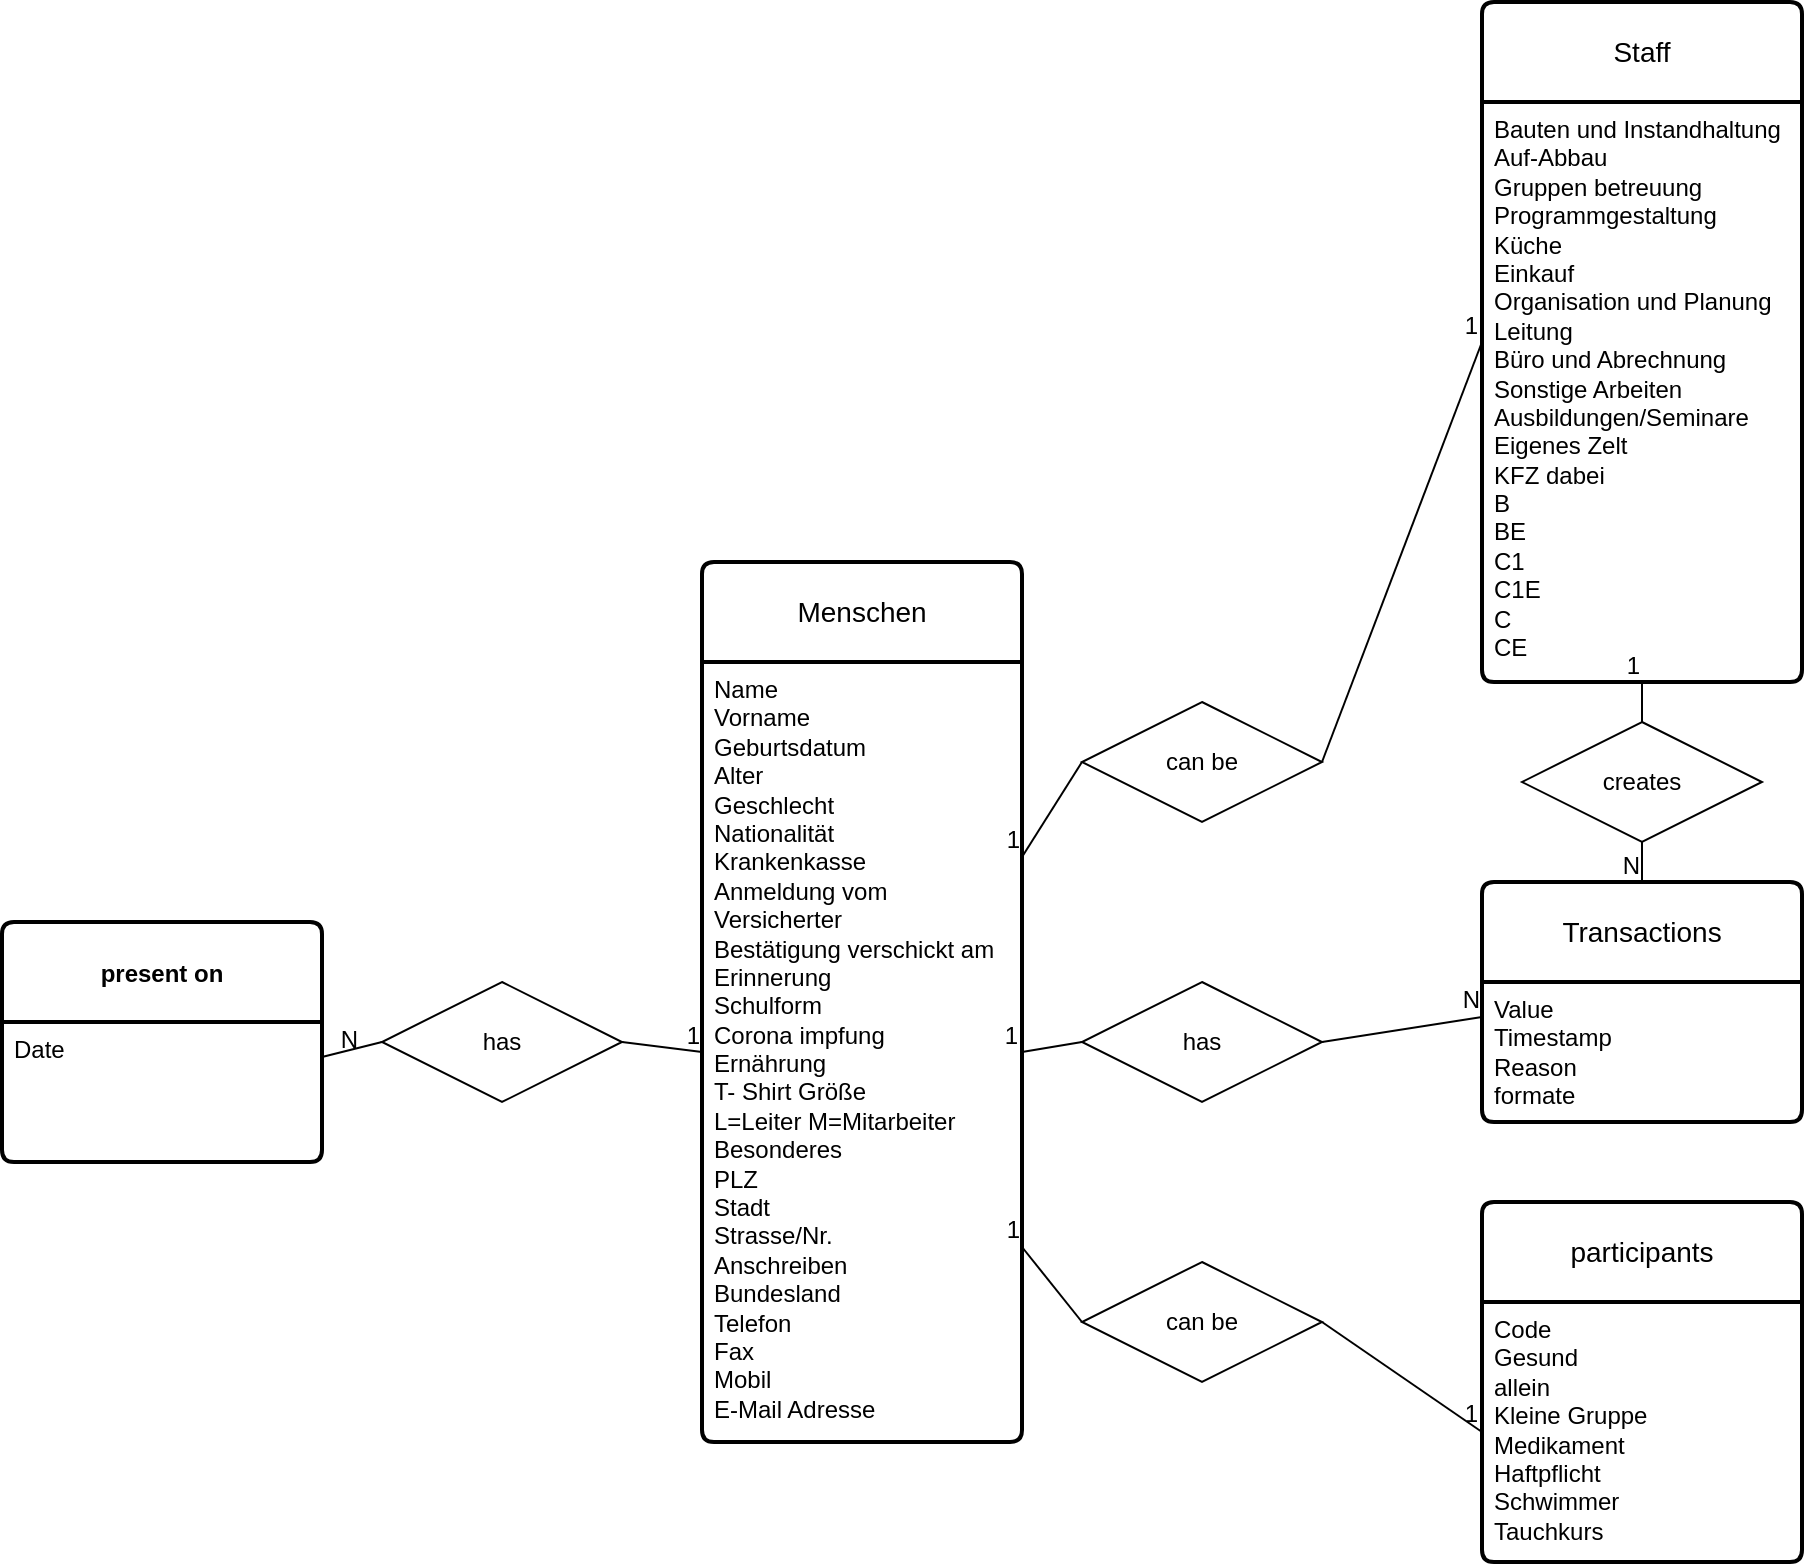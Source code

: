 <mxfile version="14.6.13" type="device" pages="3"><diagram id="y1vq_JV9QT87Woqm2dd_" name="ER-NF0"><mxGraphModel dx="2310" dy="856" grid="1" gridSize="10" guides="1" tooltips="1" connect="1" arrows="1" fold="1" page="1" pageScale="1" pageWidth="827" pageHeight="1169" math="0" shadow="0"><root><mxCell id="0"/><mxCell id="1" parent="0"/><mxCell id="KPbbXiZyKUg7hyKv0AFr-1" value="Menschen" style="swimlane;childLayout=stackLayout;horizontal=1;startSize=50;horizontalStack=0;rounded=1;fontSize=14;fontStyle=0;strokeWidth=2;resizeParent=0;resizeLast=1;shadow=0;dashed=0;align=center;arcSize=4;whiteSpace=wrap;html=1;" parent="1" vertex="1"><mxGeometry x="180" y="500" width="160" height="440" as="geometry"/></mxCell><mxCell id="KPbbXiZyKUg7hyKv0AFr-2" value="&lt;div&gt;Name&lt;/div&gt;&lt;div&gt;Vorname&lt;/div&gt;&lt;div&gt;Geburtsdatum&lt;/div&gt;&lt;div&gt;Alter&lt;/div&gt;&lt;div&gt;Geschlecht&lt;/div&gt;&lt;div&gt;Nationalität&lt;/div&gt;&lt;div&gt;Krankenkasse&lt;/div&gt;&lt;div&gt;Anmeldung vom&lt;/div&gt;&lt;div&gt;Versicherter&lt;/div&gt;&lt;div&gt;Bestätigung verschickt am&lt;/div&gt;&lt;div&gt;Erinnerung&lt;/div&gt;&lt;div&gt;Schulform&lt;/div&gt;&lt;div&gt;Corona impfung&lt;/div&gt;&lt;div&gt;Ernährung&lt;/div&gt;&lt;div&gt;&lt;span style=&quot;background-color: initial;&quot;&gt;T- Shirt Größe&lt;/span&gt;&lt;/div&gt;&lt;div&gt;&lt;span style=&quot;background-color: initial;&quot;&gt;L=Leiter M=Mitarbeiter&lt;/span&gt;&lt;/div&gt;&lt;div&gt;&lt;span style=&quot;background-color: initial;&quot;&gt;Besonderes&lt;/span&gt;&lt;/div&gt;&lt;div&gt;PLZ&lt;/div&gt;&lt;div&gt;Stadt&lt;/div&gt;&lt;div&gt;Strasse/Nr.&lt;/div&gt;&lt;div&gt;Anschreiben&lt;/div&gt;&lt;div&gt;Bundesland&lt;/div&gt;&lt;div&gt;Telefon&lt;/div&gt;&lt;div&gt;Fax&lt;/div&gt;&lt;div&gt;Mobil&lt;/div&gt;&lt;div&gt;E-Mail Adresse&lt;/div&gt;" style="align=left;strokeColor=none;fillColor=none;spacingLeft=4;fontSize=12;verticalAlign=top;resizable=0;rotatable=0;part=1;html=1;" parent="KPbbXiZyKUg7hyKv0AFr-1" vertex="1"><mxGeometry y="50" width="160" height="390" as="geometry"/></mxCell><mxCell id="KPbbXiZyKUg7hyKv0AFr-4" style="edgeStyle=orthogonalEdgeStyle;rounded=0;orthogonalLoop=1;jettySize=auto;html=1;exitX=0.5;exitY=1;exitDx=0;exitDy=0;" parent="KPbbXiZyKUg7hyKv0AFr-1" source="KPbbXiZyKUg7hyKv0AFr-2" target="KPbbXiZyKUg7hyKv0AFr-2" edge="1"><mxGeometry relative="1" as="geometry"/></mxCell><mxCell id="KPbbXiZyKUg7hyKv0AFr-6" value="Transactions" style="swimlane;childLayout=stackLayout;horizontal=1;startSize=50;horizontalStack=0;rounded=1;fontSize=14;fontStyle=0;strokeWidth=2;resizeParent=0;resizeLast=1;shadow=0;dashed=0;align=center;arcSize=4;whiteSpace=wrap;html=1;" parent="1" vertex="1"><mxGeometry x="570" y="660" width="160" height="120" as="geometry"/></mxCell><mxCell id="KPbbXiZyKUg7hyKv0AFr-7" value="Value&lt;div&gt;Timestamp&lt;/div&gt;&lt;div&gt;Reason&lt;br&gt;formate&lt;/div&gt;" style="align=left;strokeColor=none;fillColor=none;spacingLeft=4;fontSize=12;verticalAlign=top;resizable=0;rotatable=0;part=1;html=1;" parent="KPbbXiZyKUg7hyKv0AFr-6" vertex="1"><mxGeometry y="50" width="160" height="70" as="geometry"/></mxCell><mxCell id="FiMtPrA_onigzb9LzqLI-1" value="Staff" style="swimlane;childLayout=stackLayout;horizontal=1;startSize=50;horizontalStack=0;rounded=1;fontSize=14;fontStyle=0;strokeWidth=2;resizeParent=0;resizeLast=1;shadow=0;dashed=0;align=center;arcSize=4;whiteSpace=wrap;html=1;" parent="1" vertex="1"><mxGeometry x="570" y="220" width="160" height="340" as="geometry"/></mxCell><mxCell id="FiMtPrA_onigzb9LzqLI-2" value="&lt;div&gt;Bauten und Instandhaltung&lt;/div&gt;&lt;div&gt;Auf-Abbau&lt;/div&gt;&lt;div&gt;Gruppen betreuung&lt;/div&gt;&lt;div&gt;Programmgestaltung&lt;/div&gt;&lt;div&gt;Küche&lt;/div&gt;&lt;div&gt;Einkauf&lt;/div&gt;&lt;div&gt;Organisation und Planung&lt;/div&gt;&lt;div&gt;Leitung&lt;/div&gt;&lt;div&gt;Büro und Abrechnung&lt;/div&gt;&lt;div&gt;Sonstige Arbeiten&lt;/div&gt;&lt;div&gt;Ausbildungen/Seminare&lt;/div&gt;&lt;div&gt;Eigenes Zelt&lt;/div&gt;&lt;div&gt;KFZ dabei&lt;/div&gt;&lt;div&gt;B&lt;/div&gt;&lt;div&gt;BE&lt;/div&gt;&lt;div&gt;C1&lt;/div&gt;&lt;div&gt;C1E&lt;/div&gt;&lt;div&gt;C&lt;/div&gt;&lt;div&gt;CE&lt;/div&gt;" style="align=left;strokeColor=none;fillColor=none;spacingLeft=4;fontSize=12;verticalAlign=top;resizable=0;rotatable=0;part=1;html=1;" parent="FiMtPrA_onigzb9LzqLI-1" vertex="1"><mxGeometry y="50" width="160" height="290" as="geometry"/></mxCell><mxCell id="FiMtPrA_onigzb9LzqLI-12" value="participants" style="swimlane;childLayout=stackLayout;horizontal=1;startSize=50;horizontalStack=0;rounded=1;fontSize=14;fontStyle=0;strokeWidth=2;resizeParent=0;resizeLast=1;shadow=0;dashed=0;align=center;arcSize=4;whiteSpace=wrap;html=1;" parent="1" vertex="1"><mxGeometry x="570" y="820" width="160" height="180" as="geometry"/></mxCell><mxCell id="FiMtPrA_onigzb9LzqLI-13" value="&lt;div&gt;Code&lt;/div&gt;&lt;div&gt;Gesund&lt;/div&gt;&lt;div&gt;allein&lt;/div&gt;&lt;div&gt;Kleine Gruppe&lt;/div&gt;&lt;div&gt;Medikament&lt;/div&gt;&lt;div&gt;Haftpflicht&lt;/div&gt;&lt;div&gt;Schwimmer&lt;/div&gt;&lt;div&gt;Tauchkurs&lt;/div&gt;" style="align=left;strokeColor=none;fillColor=none;spacingLeft=4;fontSize=12;verticalAlign=top;resizable=0;rotatable=0;part=1;html=1;" parent="FiMtPrA_onigzb9LzqLI-12" vertex="1"><mxGeometry y="50" width="160" height="130" as="geometry"/></mxCell><mxCell id="lqS_qwmCr6VI3bvBhel3-1" value="&lt;span style=&quot;font-size: 12px; font-weight: 700;&quot;&gt;present on&lt;/span&gt;" style="swimlane;childLayout=stackLayout;horizontal=1;startSize=50;horizontalStack=0;rounded=1;fontSize=14;fontStyle=0;strokeWidth=2;resizeParent=0;resizeLast=1;shadow=0;dashed=0;align=center;arcSize=4;whiteSpace=wrap;html=1;" parent="1" vertex="1"><mxGeometry x="-170" y="680" width="160" height="120" as="geometry"/></mxCell><mxCell id="lqS_qwmCr6VI3bvBhel3-2" value="Date" style="align=left;strokeColor=none;fillColor=none;spacingLeft=4;fontSize=12;verticalAlign=top;resizable=0;rotatable=0;part=1;html=1;" parent="lqS_qwmCr6VI3bvBhel3-1" vertex="1"><mxGeometry y="50" width="160" height="70" as="geometry"/></mxCell><mxCell id="51_J8Je1dewT4R6kEGoV-1" value="has" style="shape=rhombus;perimeter=rhombusPerimeter;whiteSpace=wrap;html=1;align=center;" parent="1" vertex="1"><mxGeometry x="20" y="710" width="120" height="60" as="geometry"/></mxCell><mxCell id="51_J8Je1dewT4R6kEGoV-2" value="" style="endArrow=none;html=1;rounded=0;exitX=1;exitY=0.5;exitDx=0;exitDy=0;entryX=0;entryY=0.5;entryDx=0;entryDy=0;" parent="1" source="51_J8Je1dewT4R6kEGoV-1" target="KPbbXiZyKUg7hyKv0AFr-2" edge="1"><mxGeometry relative="1" as="geometry"><mxPoint x="250" y="620" as="sourcePoint"/><mxPoint x="410" y="620" as="targetPoint"/></mxGeometry></mxCell><mxCell id="51_J8Je1dewT4R6kEGoV-3" value="1" style="resizable=0;html=1;whiteSpace=wrap;align=right;verticalAlign=bottom;" parent="51_J8Je1dewT4R6kEGoV-2" connectable="0" vertex="1"><mxGeometry x="1" relative="1" as="geometry"/></mxCell><mxCell id="51_J8Je1dewT4R6kEGoV-4" value="" style="endArrow=none;html=1;rounded=0;exitX=0;exitY=0.5;exitDx=0;exitDy=0;entryX=1;entryY=0.25;entryDx=0;entryDy=0;" parent="1" source="51_J8Je1dewT4R6kEGoV-1" target="lqS_qwmCr6VI3bvBhel3-2" edge="1"><mxGeometry relative="1" as="geometry"><mxPoint x="330" y="620" as="sourcePoint"/><mxPoint x="490" y="620" as="targetPoint"/></mxGeometry></mxCell><mxCell id="51_J8Je1dewT4R6kEGoV-5" value="N" style="resizable=0;html=1;whiteSpace=wrap;align=right;verticalAlign=bottom;" parent="51_J8Je1dewT4R6kEGoV-4" connectable="0" vertex="1"><mxGeometry x="1" relative="1" as="geometry"><mxPoint x="20" as="offset"/></mxGeometry></mxCell><mxCell id="51_J8Je1dewT4R6kEGoV-6" value="has" style="shape=rhombus;perimeter=rhombusPerimeter;whiteSpace=wrap;html=1;align=center;" parent="1" vertex="1"><mxGeometry x="370" y="710" width="120" height="60" as="geometry"/></mxCell><mxCell id="51_J8Je1dewT4R6kEGoV-7" value="can be" style="shape=rhombus;perimeter=rhombusPerimeter;whiteSpace=wrap;html=1;align=center;" parent="1" vertex="1"><mxGeometry x="370" y="850" width="120" height="60" as="geometry"/></mxCell><mxCell id="51_J8Je1dewT4R6kEGoV-8" value="can be" style="shape=rhombus;perimeter=rhombusPerimeter;whiteSpace=wrap;html=1;align=center;" parent="1" vertex="1"><mxGeometry x="370" y="570" width="120" height="60" as="geometry"/></mxCell><mxCell id="51_J8Je1dewT4R6kEGoV-9" value="creates" style="shape=rhombus;perimeter=rhombusPerimeter;whiteSpace=wrap;html=1;align=center;" parent="1" vertex="1"><mxGeometry x="590" y="580" width="120" height="60" as="geometry"/></mxCell><mxCell id="51_J8Je1dewT4R6kEGoV-10" value="" style="endArrow=none;html=1;rounded=0;exitX=1;exitY=0.5;exitDx=0;exitDy=0;entryX=0;entryY=0.25;entryDx=0;entryDy=0;" parent="1" source="51_J8Je1dewT4R6kEGoV-6" target="KPbbXiZyKUg7hyKv0AFr-7" edge="1"><mxGeometry relative="1" as="geometry"><mxPoint x="380" y="590" as="sourcePoint"/><mxPoint x="540" y="590" as="targetPoint"/></mxGeometry></mxCell><mxCell id="51_J8Je1dewT4R6kEGoV-11" value="N" style="resizable=0;html=1;whiteSpace=wrap;align=right;verticalAlign=bottom;" parent="51_J8Je1dewT4R6kEGoV-10" connectable="0" vertex="1"><mxGeometry x="1" relative="1" as="geometry"/></mxCell><mxCell id="51_J8Je1dewT4R6kEGoV-12" value="" style="endArrow=none;html=1;rounded=0;entryX=1;entryY=0.5;entryDx=0;entryDy=0;exitX=0;exitY=0.5;exitDx=0;exitDy=0;" parent="1" source="51_J8Je1dewT4R6kEGoV-6" target="KPbbXiZyKUg7hyKv0AFr-2" edge="1"><mxGeometry relative="1" as="geometry"><mxPoint x="320" y="680" as="sourcePoint"/><mxPoint x="520" y="670" as="targetPoint"/></mxGeometry></mxCell><mxCell id="51_J8Je1dewT4R6kEGoV-13" value="1" style="resizable=0;html=1;whiteSpace=wrap;align=right;verticalAlign=bottom;" parent="51_J8Je1dewT4R6kEGoV-12" connectable="0" vertex="1"><mxGeometry x="1" relative="1" as="geometry"/></mxCell><mxCell id="51_J8Je1dewT4R6kEGoV-14" value="" style="endArrow=none;html=1;rounded=0;exitX=1;exitY=0.5;exitDx=0;exitDy=0;entryX=0;entryY=0.5;entryDx=0;entryDy=0;" parent="1" source="51_J8Je1dewT4R6kEGoV-7" target="FiMtPrA_onigzb9LzqLI-13" edge="1"><mxGeometry relative="1" as="geometry"><mxPoint x="380" y="590" as="sourcePoint"/><mxPoint x="540" y="590" as="targetPoint"/></mxGeometry></mxCell><mxCell id="51_J8Je1dewT4R6kEGoV-15" value="1" style="resizable=0;html=1;whiteSpace=wrap;align=right;verticalAlign=bottom;" parent="51_J8Je1dewT4R6kEGoV-14" connectable="0" vertex="1"><mxGeometry x="1" relative="1" as="geometry"/></mxCell><mxCell id="51_J8Je1dewT4R6kEGoV-16" value="" style="endArrow=none;html=1;rounded=0;exitX=0;exitY=0.5;exitDx=0;exitDy=0;entryX=1;entryY=0.25;entryDx=0;entryDy=0;" parent="1" source="51_J8Je1dewT4R6kEGoV-8" target="KPbbXiZyKUg7hyKv0AFr-2" edge="1"><mxGeometry relative="1" as="geometry"><mxPoint x="380" y="590" as="sourcePoint"/><mxPoint x="540" y="590" as="targetPoint"/></mxGeometry></mxCell><mxCell id="51_J8Je1dewT4R6kEGoV-17" value="1" style="resizable=0;html=1;whiteSpace=wrap;align=right;verticalAlign=bottom;" parent="51_J8Je1dewT4R6kEGoV-16" connectable="0" vertex="1"><mxGeometry x="1" relative="1" as="geometry"/></mxCell><mxCell id="51_J8Je1dewT4R6kEGoV-18" value="" style="endArrow=none;html=1;rounded=0;exitX=1;exitY=0.5;exitDx=0;exitDy=0;entryX=0;entryY=0.5;entryDx=0;entryDy=0;" parent="1" source="51_J8Je1dewT4R6kEGoV-8" target="FiMtPrA_onigzb9LzqLI-1" edge="1"><mxGeometry relative="1" as="geometry"><mxPoint x="380" y="590" as="sourcePoint"/><mxPoint x="540" y="590" as="targetPoint"/></mxGeometry></mxCell><mxCell id="51_J8Je1dewT4R6kEGoV-19" value="1" style="resizable=0;html=1;whiteSpace=wrap;align=right;verticalAlign=bottom;" parent="51_J8Je1dewT4R6kEGoV-18" connectable="0" vertex="1"><mxGeometry x="1" relative="1" as="geometry"/></mxCell><mxCell id="51_J8Je1dewT4R6kEGoV-20" value="" style="endArrow=none;html=1;rounded=0;exitX=0.5;exitY=0;exitDx=0;exitDy=0;entryX=0.5;entryY=1;entryDx=0;entryDy=0;" parent="1" source="51_J8Je1dewT4R6kEGoV-9" target="FiMtPrA_onigzb9LzqLI-2" edge="1"><mxGeometry relative="1" as="geometry"><mxPoint x="360" y="750" as="sourcePoint"/><mxPoint x="520" y="750" as="targetPoint"/></mxGeometry></mxCell><mxCell id="51_J8Je1dewT4R6kEGoV-21" value="1" style="resizable=0;html=1;whiteSpace=wrap;align=right;verticalAlign=bottom;" parent="51_J8Je1dewT4R6kEGoV-20" connectable="0" vertex="1"><mxGeometry x="1" relative="1" as="geometry"/></mxCell><mxCell id="51_J8Je1dewT4R6kEGoV-22" value="" style="endArrow=none;html=1;rounded=0;exitX=0;exitY=0.5;exitDx=0;exitDy=0;entryX=1;entryY=0.75;entryDx=0;entryDy=0;" parent="1" source="51_J8Je1dewT4R6kEGoV-7" target="KPbbXiZyKUg7hyKv0AFr-2" edge="1"><mxGeometry relative="1" as="geometry"><mxPoint x="360" y="750" as="sourcePoint"/><mxPoint x="520" y="750" as="targetPoint"/></mxGeometry></mxCell><mxCell id="51_J8Je1dewT4R6kEGoV-23" value="1" style="resizable=0;html=1;whiteSpace=wrap;align=right;verticalAlign=bottom;" parent="51_J8Je1dewT4R6kEGoV-22" connectable="0" vertex="1"><mxGeometry x="1" relative="1" as="geometry"/></mxCell><mxCell id="51_J8Je1dewT4R6kEGoV-24" value="" style="endArrow=none;html=1;rounded=0;entryX=0.5;entryY=0;entryDx=0;entryDy=0;exitX=0.5;exitY=1;exitDx=0;exitDy=0;" parent="1" source="51_J8Je1dewT4R6kEGoV-9" target="KPbbXiZyKUg7hyKv0AFr-6" edge="1"><mxGeometry relative="1" as="geometry"><mxPoint x="420" y="550" as="sourcePoint"/><mxPoint x="580" y="550" as="targetPoint"/></mxGeometry></mxCell><mxCell id="51_J8Je1dewT4R6kEGoV-25" value="N" style="resizable=0;html=1;whiteSpace=wrap;align=right;verticalAlign=bottom;" parent="51_J8Je1dewT4R6kEGoV-24" connectable="0" vertex="1"><mxGeometry x="1" relative="1" as="geometry"/></mxCell></root></mxGraphModel></diagram><diagram name="ER-NF3" id="aeVsRVFDYAci3WvjofdK"><mxGraphModel dx="2048" dy="705" grid="1" gridSize="10" guides="1" tooltips="1" connect="1" arrows="1" fold="1" page="1" pageScale="1" pageWidth="827" pageHeight="1169" math="0" shadow="0"><root><mxCell id="Y_Ryv03wNGvK6-Qxt8ZD-0"/><mxCell id="Y_Ryv03wNGvK6-Qxt8ZD-1" parent="Y_Ryv03wNGvK6-Qxt8ZD-0"/><mxCell id="Y_Ryv03wNGvK6-Qxt8ZD-2" value="Menschen" style="swimlane;childLayout=stackLayout;horizontal=1;startSize=50;horizontalStack=0;rounded=1;fontSize=14;fontStyle=0;strokeWidth=2;resizeParent=0;resizeLast=1;shadow=0;dashed=0;align=center;arcSize=4;whiteSpace=wrap;html=1;" parent="Y_Ryv03wNGvK6-Qxt8ZD-1" vertex="1"><mxGeometry x="190" y="627.5" width="160" height="180" as="geometry"/></mxCell><mxCell id="Y_Ryv03wNGvK6-Qxt8ZD-3" value="&lt;div&gt;Last name&lt;/div&gt;&lt;div&gt;First name&lt;/div&gt;&lt;div&gt;Date of birth&lt;/div&gt;&lt;div&gt;Registration from&lt;/div&gt;&lt;div&gt;Confirmation sent on&lt;/div&gt;&lt;div&gt;Reminder&lt;/div&gt;&lt;div&gt;Corona vaccination&lt;/div&gt;&lt;div&gt;Special&lt;/div&gt;" style="align=left;strokeColor=none;fillColor=none;spacingLeft=4;fontSize=12;verticalAlign=top;resizable=0;rotatable=0;part=1;html=1;" parent="Y_Ryv03wNGvK6-Qxt8ZD-2" vertex="1"><mxGeometry y="50" width="160" height="130" as="geometry"/></mxCell><mxCell id="Y_Ryv03wNGvK6-Qxt8ZD-4" style="edgeStyle=orthogonalEdgeStyle;rounded=0;orthogonalLoop=1;jettySize=auto;html=1;exitX=0.5;exitY=1;exitDx=0;exitDy=0;" parent="Y_Ryv03wNGvK6-Qxt8ZD-2" source="Y_Ryv03wNGvK6-Qxt8ZD-3" target="Y_Ryv03wNGvK6-Qxt8ZD-3" edge="1"><mxGeometry relative="1" as="geometry"/></mxCell><mxCell id="Y_Ryv03wNGvK6-Qxt8ZD-5" value="Transactions" style="swimlane;childLayout=stackLayout;horizontal=1;startSize=50;horizontalStack=0;rounded=1;fontSize=14;fontStyle=0;strokeWidth=2;resizeParent=0;resizeLast=1;shadow=0;dashed=0;align=center;arcSize=4;whiteSpace=wrap;html=1;" parent="Y_Ryv03wNGvK6-Qxt8ZD-1" vertex="1"><mxGeometry x="570" y="660" width="160" height="100" as="geometry"/></mxCell><mxCell id="Y_Ryv03wNGvK6-Qxt8ZD-6" value="Value&lt;div&gt;Timestamp&lt;/div&gt;&lt;div&gt;Reason&lt;/div&gt;" style="align=left;strokeColor=none;fillColor=none;spacingLeft=4;fontSize=12;verticalAlign=top;resizable=0;rotatable=0;part=1;html=1;" parent="Y_Ryv03wNGvK6-Qxt8ZD-5" vertex="1"><mxGeometry y="50" width="160" height="50" as="geometry"/></mxCell><mxCell id="Y_Ryv03wNGvK6-Qxt8ZD-7" value="Staff" style="swimlane;childLayout=stackLayout;horizontal=1;startSize=50;horizontalStack=0;rounded=1;fontSize=14;fontStyle=0;strokeWidth=2;resizeParent=0;resizeLast=1;shadow=0;dashed=0;align=center;arcSize=4;whiteSpace=wrap;html=1;" parent="Y_Ryv03wNGvK6-Qxt8ZD-1" vertex="1"><mxGeometry x="570" y="470" width="160" height="90" as="geometry"/></mxCell><mxCell id="Y_Ryv03wNGvK6-Qxt8ZD-8" value="&lt;div&gt;&lt;span&gt;KFZ dabei&lt;/span&gt;&lt;br&gt;&lt;/div&gt;&lt;div&gt;&lt;div&gt;&lt;span&gt;Eigenes Zelt&lt;/span&gt;&lt;br&gt;&lt;/div&gt;&lt;/div&gt;" style="align=left;strokeColor=none;fillColor=none;spacingLeft=4;fontSize=12;verticalAlign=top;resizable=0;rotatable=0;part=1;html=1;" parent="Y_Ryv03wNGvK6-Qxt8ZD-7" vertex="1"><mxGeometry y="50" width="160" height="40" as="geometry"/></mxCell><mxCell id="Y_Ryv03wNGvK6-Qxt8ZD-9" value="participants" style="swimlane;childLayout=stackLayout;horizontal=1;startSize=50;horizontalStack=0;rounded=1;fontSize=14;fontStyle=0;strokeWidth=2;resizeParent=0;resizeLast=1;shadow=0;dashed=0;align=center;arcSize=4;whiteSpace=wrap;html=1;" parent="Y_Ryv03wNGvK6-Qxt8ZD-1" vertex="1"><mxGeometry x="570" y="860" width="160" height="110" as="geometry"/></mxCell><mxCell id="Y_Ryv03wNGvK6-Qxt8ZD-10" value="&lt;div&gt;&lt;span&gt;isHealthy&lt;/span&gt;&lt;br&gt;&lt;/div&gt;&lt;div&gt;&lt;div&gt;Medication&lt;/div&gt;&lt;div&gt;LiabilityInsurance&lt;/div&gt;&lt;/div&gt;" style="align=left;strokeColor=none;fillColor=none;spacingLeft=4;fontSize=12;verticalAlign=top;resizable=0;rotatable=0;part=1;html=1;" parent="Y_Ryv03wNGvK6-Qxt8ZD-9" vertex="1"><mxGeometry y="50" width="160" height="60" as="geometry"/></mxCell><mxCell id="Y_Ryv03wNGvK6-Qxt8ZD-11" value="&lt;span style=&quot;font-size: 12px ; font-weight: 700&quot;&gt;Day&lt;/span&gt;" style="swimlane;childLayout=stackLayout;horizontal=1;startSize=50;horizontalStack=0;rounded=1;fontSize=14;fontStyle=0;strokeWidth=2;resizeParent=0;resizeLast=1;shadow=0;dashed=0;align=center;arcSize=4;whiteSpace=wrap;html=1;" parent="Y_Ryv03wNGvK6-Qxt8ZD-1" vertex="1"><mxGeometry x="-170" y="680" width="160" height="75" as="geometry"/></mxCell><mxCell id="Y_Ryv03wNGvK6-Qxt8ZD-12" value="Date" style="align=left;strokeColor=none;fillColor=none;spacingLeft=4;fontSize=12;verticalAlign=top;resizable=0;rotatable=0;part=1;html=1;" parent="Y_Ryv03wNGvK6-Qxt8ZD-11" vertex="1"><mxGeometry y="50" width="160" height="25" as="geometry"/></mxCell><mxCell id="Y_Ryv03wNGvK6-Qxt8ZD-13" value="is present on" style="shape=rhombus;perimeter=rhombusPerimeter;whiteSpace=wrap;html=1;align=center;" parent="Y_Ryv03wNGvK6-Qxt8ZD-1" vertex="1"><mxGeometry x="20" y="687.5" width="120" height="60" as="geometry"/></mxCell><mxCell id="Y_Ryv03wNGvK6-Qxt8ZD-16" value="" style="endArrow=none;html=1;rounded=0;exitX=0;exitY=0.5;exitDx=0;exitDy=0;entryX=1;entryY=0.25;entryDx=0;entryDy=0;" parent="Y_Ryv03wNGvK6-Qxt8ZD-1" source="Y_Ryv03wNGvK6-Qxt8ZD-13" target="Y_Ryv03wNGvK6-Qxt8ZD-12" edge="1"><mxGeometry relative="1" as="geometry"><mxPoint x="330" y="620" as="sourcePoint"/><mxPoint x="490" y="620" as="targetPoint"/></mxGeometry></mxCell><mxCell id="Y_Ryv03wNGvK6-Qxt8ZD-17" value="N" style="resizable=0;html=1;whiteSpace=wrap;align=right;verticalAlign=bottom;" parent="Y_Ryv03wNGvK6-Qxt8ZD-16" connectable="0" vertex="1"><mxGeometry x="1" relative="1" as="geometry"><mxPoint x="20" as="offset"/></mxGeometry></mxCell><mxCell id="Y_Ryv03wNGvK6-Qxt8ZD-18" value="has" style="shape=rhombus;perimeter=rhombusPerimeter;whiteSpace=wrap;html=1;align=center;" parent="Y_Ryv03wNGvK6-Qxt8ZD-1" vertex="1"><mxGeometry x="400" y="697.5" width="120" height="60" as="geometry"/></mxCell><mxCell id="Y_Ryv03wNGvK6-Qxt8ZD-19" value="can be" style="shape=rhombus;perimeter=rhombusPerimeter;whiteSpace=wrap;html=1;align=center;" parent="Y_Ryv03wNGvK6-Qxt8ZD-1" vertex="1"><mxGeometry x="400" y="830" width="120" height="60" as="geometry"/></mxCell><mxCell id="Y_Ryv03wNGvK6-Qxt8ZD-20" value="can be" style="shape=rhombus;perimeter=rhombusPerimeter;whiteSpace=wrap;html=1;align=center;" parent="Y_Ryv03wNGvK6-Qxt8ZD-1" vertex="1"><mxGeometry x="400" y="575" width="120" height="60" as="geometry"/></mxCell><mxCell id="Y_Ryv03wNGvK6-Qxt8ZD-21" value="creates" style="shape=rhombus;perimeter=rhombusPerimeter;whiteSpace=wrap;html=1;align=center;" parent="Y_Ryv03wNGvK6-Qxt8ZD-1" vertex="1"><mxGeometry x="590" y="580" width="120" height="60" as="geometry"/></mxCell><mxCell id="Y_Ryv03wNGvK6-Qxt8ZD-22" value="" style="endArrow=none;html=1;rounded=0;exitX=1;exitY=0.5;exitDx=0;exitDy=0;entryX=0;entryY=0.25;entryDx=0;entryDy=0;" parent="Y_Ryv03wNGvK6-Qxt8ZD-1" source="Y_Ryv03wNGvK6-Qxt8ZD-18" target="Y_Ryv03wNGvK6-Qxt8ZD-6" edge="1"><mxGeometry relative="1" as="geometry"><mxPoint x="380" y="590" as="sourcePoint"/><mxPoint x="540" y="590" as="targetPoint"/></mxGeometry></mxCell><mxCell id="Y_Ryv03wNGvK6-Qxt8ZD-23" value="N" style="resizable=0;html=1;whiteSpace=wrap;align=right;verticalAlign=bottom;" parent="Y_Ryv03wNGvK6-Qxt8ZD-22" connectable="0" vertex="1"><mxGeometry x="1" relative="1" as="geometry"/></mxCell><mxCell id="Y_Ryv03wNGvK6-Qxt8ZD-24" value="" style="endArrow=none;html=1;rounded=0;entryX=1;entryY=0.5;entryDx=0;entryDy=0;exitX=0;exitY=0.5;exitDx=0;exitDy=0;" parent="Y_Ryv03wNGvK6-Qxt8ZD-1" source="Y_Ryv03wNGvK6-Qxt8ZD-18" target="Y_Ryv03wNGvK6-Qxt8ZD-3" edge="1"><mxGeometry relative="1" as="geometry"><mxPoint x="320" y="680" as="sourcePoint"/><mxPoint x="520" y="670" as="targetPoint"/></mxGeometry></mxCell><mxCell id="Y_Ryv03wNGvK6-Qxt8ZD-25" value="1" style="resizable=0;html=1;whiteSpace=wrap;align=right;verticalAlign=bottom;" parent="Y_Ryv03wNGvK6-Qxt8ZD-24" connectable="0" vertex="1"><mxGeometry x="1" relative="1" as="geometry"/></mxCell><mxCell id="Y_Ryv03wNGvK6-Qxt8ZD-26" value="" style="endArrow=none;html=1;rounded=0;exitX=1;exitY=0.5;exitDx=0;exitDy=0;entryX=0;entryY=0.5;entryDx=0;entryDy=0;" parent="Y_Ryv03wNGvK6-Qxt8ZD-1" source="Y_Ryv03wNGvK6-Qxt8ZD-19" target="Y_Ryv03wNGvK6-Qxt8ZD-10" edge="1"><mxGeometry relative="1" as="geometry"><mxPoint x="380" y="590" as="sourcePoint"/><mxPoint x="540" y="590" as="targetPoint"/></mxGeometry></mxCell><mxCell id="Y_Ryv03wNGvK6-Qxt8ZD-27" value="1" style="resizable=0;html=1;whiteSpace=wrap;align=right;verticalAlign=bottom;" parent="Y_Ryv03wNGvK6-Qxt8ZD-26" connectable="0" vertex="1"><mxGeometry x="1" relative="1" as="geometry"/></mxCell><mxCell id="Y_Ryv03wNGvK6-Qxt8ZD-28" value="" style="endArrow=none;html=1;rounded=0;exitX=0;exitY=0.5;exitDx=0;exitDy=0;entryX=1;entryY=0.25;entryDx=0;entryDy=0;" parent="Y_Ryv03wNGvK6-Qxt8ZD-1" source="Y_Ryv03wNGvK6-Qxt8ZD-20" target="Y_Ryv03wNGvK6-Qxt8ZD-3" edge="1"><mxGeometry relative="1" as="geometry"><mxPoint x="380" y="590" as="sourcePoint"/><mxPoint x="540" y="590" as="targetPoint"/></mxGeometry></mxCell><mxCell id="Y_Ryv03wNGvK6-Qxt8ZD-29" value="1" style="resizable=0;html=1;whiteSpace=wrap;align=right;verticalAlign=bottom;" parent="Y_Ryv03wNGvK6-Qxt8ZD-28" connectable="0" vertex="1"><mxGeometry x="1" relative="1" as="geometry"/></mxCell><mxCell id="Y_Ryv03wNGvK6-Qxt8ZD-30" value="" style="endArrow=none;html=1;rounded=0;exitX=1;exitY=0.5;exitDx=0;exitDy=0;entryX=0;entryY=0.5;entryDx=0;entryDy=0;" parent="Y_Ryv03wNGvK6-Qxt8ZD-1" source="Y_Ryv03wNGvK6-Qxt8ZD-20" target="Y_Ryv03wNGvK6-Qxt8ZD-7" edge="1"><mxGeometry relative="1" as="geometry"><mxPoint x="380" y="590" as="sourcePoint"/><mxPoint x="540" y="590" as="targetPoint"/></mxGeometry></mxCell><mxCell id="Y_Ryv03wNGvK6-Qxt8ZD-31" value="1" style="resizable=0;html=1;whiteSpace=wrap;align=right;verticalAlign=bottom;" parent="Y_Ryv03wNGvK6-Qxt8ZD-30" connectable="0" vertex="1"><mxGeometry x="1" relative="1" as="geometry"/></mxCell><mxCell id="Y_Ryv03wNGvK6-Qxt8ZD-32" value="" style="endArrow=none;html=1;rounded=0;exitX=0.5;exitY=0;exitDx=0;exitDy=0;entryX=0.5;entryY=1;entryDx=0;entryDy=0;" parent="Y_Ryv03wNGvK6-Qxt8ZD-1" source="Y_Ryv03wNGvK6-Qxt8ZD-21" target="Y_Ryv03wNGvK6-Qxt8ZD-8" edge="1"><mxGeometry relative="1" as="geometry"><mxPoint x="360" y="750" as="sourcePoint"/><mxPoint x="520" y="750" as="targetPoint"/></mxGeometry></mxCell><mxCell id="Y_Ryv03wNGvK6-Qxt8ZD-33" value="1" style="resizable=0;html=1;whiteSpace=wrap;align=right;verticalAlign=bottom;" parent="Y_Ryv03wNGvK6-Qxt8ZD-32" connectable="0" vertex="1"><mxGeometry x="1" relative="1" as="geometry"/></mxCell><mxCell id="Y_Ryv03wNGvK6-Qxt8ZD-34" value="" style="endArrow=none;html=1;rounded=0;exitX=0;exitY=0.5;exitDx=0;exitDy=0;entryX=1;entryY=0.75;entryDx=0;entryDy=0;" parent="Y_Ryv03wNGvK6-Qxt8ZD-1" source="Y_Ryv03wNGvK6-Qxt8ZD-19" target="Y_Ryv03wNGvK6-Qxt8ZD-3" edge="1"><mxGeometry relative="1" as="geometry"><mxPoint x="360" y="750" as="sourcePoint"/><mxPoint x="520" y="750" as="targetPoint"/></mxGeometry></mxCell><mxCell id="Y_Ryv03wNGvK6-Qxt8ZD-35" value="1" style="resizable=0;html=1;whiteSpace=wrap;align=right;verticalAlign=bottom;" parent="Y_Ryv03wNGvK6-Qxt8ZD-34" connectable="0" vertex="1"><mxGeometry x="1" relative="1" as="geometry"/></mxCell><mxCell id="Y_Ryv03wNGvK6-Qxt8ZD-36" value="" style="endArrow=none;html=1;rounded=0;entryX=0.5;entryY=0;entryDx=0;entryDy=0;exitX=0.5;exitY=1;exitDx=0;exitDy=0;" parent="Y_Ryv03wNGvK6-Qxt8ZD-1" source="Y_Ryv03wNGvK6-Qxt8ZD-21" target="Y_Ryv03wNGvK6-Qxt8ZD-5" edge="1"><mxGeometry relative="1" as="geometry"><mxPoint x="420" y="550" as="sourcePoint"/><mxPoint x="580" y="550" as="targetPoint"/></mxGeometry></mxCell><mxCell id="Y_Ryv03wNGvK6-Qxt8ZD-37" value="N" style="resizable=0;html=1;whiteSpace=wrap;align=right;verticalAlign=bottom;" parent="Y_Ryv03wNGvK6-Qxt8ZD-36" connectable="0" vertex="1"><mxGeometry x="1" relative="1" as="geometry"/></mxCell><mxCell id="YuCYI54CLnSEuCfk61ZJ-143" style="edgeStyle=orthogonalEdgeStyle;rounded=0;orthogonalLoop=1;jettySize=auto;html=1;exitX=1;exitY=0.5;exitDx=0;exitDy=0;" edge="1" parent="Y_Ryv03wNGvK6-Qxt8ZD-1" source="YuCYI54CLnSEuCfk61ZJ-0" target="YuCYI54CLnSEuCfk61ZJ-2"><mxGeometry relative="1" as="geometry"/></mxCell><mxCell id="YuCYI54CLnSEuCfk61ZJ-0" value="Preferences" style="swimlane;childLayout=stackLayout;horizontal=1;startSize=30;horizontalStack=0;rounded=1;fontSize=14;fontStyle=0;strokeWidth=2;resizeParent=0;resizeLast=1;shadow=0;dashed=0;align=center;" vertex="1" parent="Y_Ryv03wNGvK6-Qxt8ZD-1"><mxGeometry x="930" y="570" width="160" height="60" as="geometry"/></mxCell><mxCell id="YuCYI54CLnSEuCfk61ZJ-1" value="Name" style="align=left;strokeColor=none;fillColor=none;spacingLeft=4;fontSize=12;verticalAlign=top;resizable=0;rotatable=0;part=1;" vertex="1" parent="YuCYI54CLnSEuCfk61ZJ-0"><mxGeometry y="30" width="160" height="30" as="geometry"/></mxCell><mxCell id="YuCYI54CLnSEuCfk61ZJ-2" value="&lt;div style=&quot;text-align: left&quot;&gt;&lt;div&gt;Buildings and maintenance&lt;/div&gt;&lt;div&gt;Dismantling&lt;/div&gt;&lt;div&gt;Group supervision&lt;/div&gt;&lt;div&gt;Program design&lt;/div&gt;&lt;div&gt;kitchen&lt;/div&gt;&lt;div&gt;Purchasing&lt;/div&gt;&lt;div&gt;Organization and planning&lt;/div&gt;&lt;div&gt;Management&lt;/div&gt;&lt;div&gt;Office and accounting&lt;/div&gt;&lt;div&gt;Other work&lt;/div&gt;&lt;/div&gt;" style="shape=note;size=29;whiteSpace=wrap;html=1;" vertex="1" parent="Y_Ryv03wNGvK6-Qxt8ZD-1"><mxGeometry x="1250" y="510" width="130" height="180" as="geometry"/></mxCell><mxCell id="YuCYI54CLnSEuCfk61ZJ-3" value="has" style="shape=rhombus;perimeter=rhombusPerimeter;whiteSpace=wrap;html=1;align=center;" vertex="1" parent="Y_Ryv03wNGvK6-Qxt8ZD-1"><mxGeometry x="770" y="570" width="120" height="60" as="geometry"/></mxCell><mxCell id="YuCYI54CLnSEuCfk61ZJ-4" value="" style="endArrow=none;html=1;rounded=0;entryX=1;entryY=0.5;entryDx=0;entryDy=0;exitX=0;exitY=0.5;exitDx=0;exitDy=0;" edge="1" parent="Y_Ryv03wNGvK6-Qxt8ZD-1" source="YuCYI54CLnSEuCfk61ZJ-3" target="Y_Ryv03wNGvK6-Qxt8ZD-8"><mxGeometry relative="1" as="geometry"><mxPoint x="780" y="340" as="sourcePoint"/><mxPoint x="940" y="340" as="targetPoint"/></mxGeometry></mxCell><mxCell id="YuCYI54CLnSEuCfk61ZJ-5" value="M" style="resizable=0;html=1;align=right;verticalAlign=bottom;" connectable="0" vertex="1" parent="YuCYI54CLnSEuCfk61ZJ-4"><mxGeometry x="1" relative="1" as="geometry"><mxPoint x="10" as="offset"/></mxGeometry></mxCell><mxCell id="YuCYI54CLnSEuCfk61ZJ-6" value="" style="endArrow=none;html=1;rounded=0;exitX=1;exitY=0.5;exitDx=0;exitDy=0;entryX=0;entryY=0;entryDx=0;entryDy=0;" edge="1" parent="Y_Ryv03wNGvK6-Qxt8ZD-1" source="YuCYI54CLnSEuCfk61ZJ-3" target="YuCYI54CLnSEuCfk61ZJ-1"><mxGeometry relative="1" as="geometry"><mxPoint x="780" y="410" as="sourcePoint"/><mxPoint x="940" y="410" as="targetPoint"/></mxGeometry></mxCell><mxCell id="YuCYI54CLnSEuCfk61ZJ-7" value="N" style="resizable=0;html=1;align=right;verticalAlign=bottom;" connectable="0" vertex="1" parent="YuCYI54CLnSEuCfk61ZJ-6"><mxGeometry x="1" relative="1" as="geometry"/></mxCell><mxCell id="YuCYI54CLnSEuCfk61ZJ-8" value="Driver License" style="swimlane;childLayout=stackLayout;horizontal=1;startSize=30;horizontalStack=0;rounded=1;fontSize=14;fontStyle=0;strokeWidth=2;resizeParent=0;resizeLast=1;shadow=0;dashed=0;align=center;" vertex="1" parent="Y_Ryv03wNGvK6-Qxt8ZD-1"><mxGeometry x="930" y="470" width="160" height="60" as="geometry"/></mxCell><mxCell id="YuCYI54CLnSEuCfk61ZJ-9" value="Name" style="align=left;strokeColor=none;fillColor=none;spacingLeft=4;fontSize=12;verticalAlign=top;resizable=0;rotatable=0;part=1;" vertex="1" parent="YuCYI54CLnSEuCfk61ZJ-8"><mxGeometry y="30" width="160" height="30" as="geometry"/></mxCell><mxCell id="YuCYI54CLnSEuCfk61ZJ-10" value="has" style="shape=rhombus;perimeter=rhombusPerimeter;whiteSpace=wrap;html=1;align=center;" vertex="1" parent="Y_Ryv03wNGvK6-Qxt8ZD-1"><mxGeometry x="770" y="490" width="120" height="60" as="geometry"/></mxCell><mxCell id="YuCYI54CLnSEuCfk61ZJ-12" value="" style="endArrow=none;html=1;rounded=0;exitX=1;exitY=0.5;exitDx=0;exitDy=0;entryX=0;entryY=0.5;entryDx=0;entryDy=0;" edge="1" parent="Y_Ryv03wNGvK6-Qxt8ZD-1" source="YuCYI54CLnSEuCfk61ZJ-10" target="YuCYI54CLnSEuCfk61ZJ-9"><mxGeometry relative="1" as="geometry"><mxPoint x="780" y="300" as="sourcePoint"/><mxPoint x="940" y="300" as="targetPoint"/></mxGeometry></mxCell><mxCell id="YuCYI54CLnSEuCfk61ZJ-13" value="N" style="resizable=0;html=1;align=right;verticalAlign=bottom;" connectable="0" vertex="1" parent="YuCYI54CLnSEuCfk61ZJ-12"><mxGeometry x="1" relative="1" as="geometry"/></mxCell><mxCell id="YuCYI54CLnSEuCfk61ZJ-14" value="" style="endArrow=none;html=1;rounded=0;exitX=0;exitY=0.5;exitDx=0;exitDy=0;entryX=1;entryY=0.5;entryDx=0;entryDy=0;" edge="1" parent="Y_Ryv03wNGvK6-Qxt8ZD-1" source="YuCYI54CLnSEuCfk61ZJ-10" target="Y_Ryv03wNGvK6-Qxt8ZD-7"><mxGeometry relative="1" as="geometry"><mxPoint x="650" y="560" as="sourcePoint"/><mxPoint x="810" y="560" as="targetPoint"/></mxGeometry></mxCell><mxCell id="YuCYI54CLnSEuCfk61ZJ-15" value="M" style="resizable=0;html=1;align=right;verticalAlign=bottom;" connectable="0" vertex="1" parent="YuCYI54CLnSEuCfk61ZJ-14"><mxGeometry x="1" relative="1" as="geometry"><mxPoint x="10" y="3" as="offset"/></mxGeometry></mxCell><mxCell id="YuCYI54CLnSEuCfk61ZJ-17" value="&lt;div style=&quot;text-align: left&quot;&gt;B&lt;/div&gt;&lt;div style=&quot;text-align: left&quot;&gt;BE&lt;/div&gt;&lt;div style=&quot;text-align: left&quot;&gt;C1&lt;/div&gt;&lt;div style=&quot;text-align: left&quot;&gt;C1E&lt;/div&gt;&lt;div style=&quot;text-align: left&quot;&gt;C&lt;/div&gt;&lt;div style=&quot;text-align: left&quot;&gt;CE&lt;/div&gt;" style="shape=note;size=20;whiteSpace=wrap;html=1;" vertex="1" parent="Y_Ryv03wNGvK6-Qxt8ZD-1"><mxGeometry x="1120" y="440" width="100" height="100" as="geometry"/></mxCell><mxCell id="YuCYI54CLnSEuCfk61ZJ-24" value="Ausbildungen/Seminare" style="swimlane;childLayout=stackLayout;horizontal=1;startSize=30;horizontalStack=0;rounded=1;fontSize=14;fontStyle=0;strokeWidth=2;resizeParent=0;resizeLast=1;shadow=0;dashed=0;align=center;" vertex="1" parent="Y_Ryv03wNGvK6-Qxt8ZD-1"><mxGeometry x="930" y="370" width="160" height="60" as="geometry"/></mxCell><mxCell id="YuCYI54CLnSEuCfk61ZJ-25" value="Name" style="align=left;strokeColor=none;fillColor=none;spacingLeft=4;fontSize=12;verticalAlign=top;resizable=0;rotatable=0;part=1;" vertex="1" parent="YuCYI54CLnSEuCfk61ZJ-24"><mxGeometry y="30" width="160" height="40" as="geometry"/></mxCell><mxCell id="YuCYI54CLnSEuCfk61ZJ-29" value="Name" style="align=left;strokeColor=none;fillColor=none;spacingLeft=4;fontSize=12;verticalAlign=top;resizable=0;rotatable=0;part=1;" vertex="1" parent="YuCYI54CLnSEuCfk61ZJ-24"><mxGeometry y="70" width="160" height="-10" as="geometry"/></mxCell><mxCell id="YuCYI54CLnSEuCfk61ZJ-26" value="has" style="shape=rhombus;perimeter=rhombusPerimeter;whiteSpace=wrap;html=1;align=center;" vertex="1" parent="Y_Ryv03wNGvK6-Qxt8ZD-1"><mxGeometry x="770" y="390" width="120" height="60" as="geometry"/></mxCell><mxCell id="YuCYI54CLnSEuCfk61ZJ-27" value="" style="endArrow=none;html=1;rounded=0;exitX=1;exitY=0.5;exitDx=0;exitDy=0;entryX=0;entryY=0.5;entryDx=0;entryDy=0;" edge="1" parent="Y_Ryv03wNGvK6-Qxt8ZD-1" source="YuCYI54CLnSEuCfk61ZJ-26" target="YuCYI54CLnSEuCfk61ZJ-25"><mxGeometry relative="1" as="geometry"><mxPoint x="780" y="200" as="sourcePoint"/><mxPoint x="940" y="200" as="targetPoint"/></mxGeometry></mxCell><mxCell id="YuCYI54CLnSEuCfk61ZJ-28" value="N" style="resizable=0;html=1;align=right;verticalAlign=bottom;" connectable="0" vertex="1" parent="YuCYI54CLnSEuCfk61ZJ-27"><mxGeometry x="1" relative="1" as="geometry"/></mxCell><mxCell id="YuCYI54CLnSEuCfk61ZJ-30" value="" style="endArrow=none;html=1;rounded=0;exitX=0;exitY=0.5;exitDx=0;exitDy=0;entryX=1;entryY=0.25;entryDx=0;entryDy=0;" edge="1" parent="Y_Ryv03wNGvK6-Qxt8ZD-1" source="YuCYI54CLnSEuCfk61ZJ-26" target="Y_Ryv03wNGvK6-Qxt8ZD-7"><mxGeometry relative="1" as="geometry"><mxPoint x="670" y="430" as="sourcePoint"/><mxPoint x="830" y="430" as="targetPoint"/></mxGeometry></mxCell><mxCell id="YuCYI54CLnSEuCfk61ZJ-31" value="M" style="resizable=0;html=1;align=right;verticalAlign=bottom;" connectable="0" vertex="1" parent="YuCYI54CLnSEuCfk61ZJ-30"><mxGeometry x="1" relative="1" as="geometry"><mxPoint x="10" as="offset"/></mxGeometry></mxCell><mxCell id="YuCYI54CLnSEuCfk61ZJ-32" value="Permissions" style="swimlane;childLayout=stackLayout;horizontal=1;startSize=30;horizontalStack=0;rounded=1;fontSize=14;fontStyle=0;strokeWidth=2;resizeParent=0;resizeLast=1;shadow=0;dashed=0;align=center;" vertex="1" parent="Y_Ryv03wNGvK6-Qxt8ZD-1"><mxGeometry x="930" y="930" width="160" height="60" as="geometry"/></mxCell><mxCell id="YuCYI54CLnSEuCfk61ZJ-33" value="Name" style="align=left;strokeColor=none;fillColor=none;spacingLeft=4;fontSize=12;verticalAlign=top;resizable=0;rotatable=0;part=1;" vertex="1" parent="YuCYI54CLnSEuCfk61ZJ-32"><mxGeometry y="30" width="160" height="30" as="geometry"/></mxCell><mxCell id="YuCYI54CLnSEuCfk61ZJ-34" value="has" style="shape=rhombus;perimeter=rhombusPerimeter;whiteSpace=wrap;html=1;align=center;" vertex="1" parent="Y_Ryv03wNGvK6-Qxt8ZD-1"><mxGeometry x="770" y="940" width="120" height="60" as="geometry"/></mxCell><mxCell id="YuCYI54CLnSEuCfk61ZJ-35" value="" style="endArrow=none;html=1;rounded=0;entryX=1;entryY=0.75;entryDx=0;entryDy=0;exitX=0;exitY=0.5;exitDx=0;exitDy=0;" edge="1" parent="Y_Ryv03wNGvK6-Qxt8ZD-1" source="YuCYI54CLnSEuCfk61ZJ-34" target="Y_Ryv03wNGvK6-Qxt8ZD-10"><mxGeometry relative="1" as="geometry"><mxPoint x="670" y="800" as="sourcePoint"/><mxPoint x="830" y="800" as="targetPoint"/></mxGeometry></mxCell><mxCell id="YuCYI54CLnSEuCfk61ZJ-36" value="M" style="resizable=0;html=1;align=right;verticalAlign=bottom;" connectable="0" vertex="1" parent="YuCYI54CLnSEuCfk61ZJ-35"><mxGeometry x="1" relative="1" as="geometry"><mxPoint x="10" y="3" as="offset"/></mxGeometry></mxCell><mxCell id="YuCYI54CLnSEuCfk61ZJ-37" value="" style="endArrow=none;html=1;rounded=0;exitX=1;exitY=0.5;exitDx=0;exitDy=0;entryX=0;entryY=0.5;entryDx=0;entryDy=0;" edge="1" parent="Y_Ryv03wNGvK6-Qxt8ZD-1" source="YuCYI54CLnSEuCfk61ZJ-34" target="YuCYI54CLnSEuCfk61ZJ-33"><mxGeometry relative="1" as="geometry"><mxPoint x="670" y="800" as="sourcePoint"/><mxPoint x="830" y="800" as="targetPoint"/></mxGeometry></mxCell><mxCell id="YuCYI54CLnSEuCfk61ZJ-38" value="N" style="resizable=0;html=1;align=right;verticalAlign=bottom;" connectable="0" vertex="1" parent="YuCYI54CLnSEuCfk61ZJ-37"><mxGeometry x="1" relative="1" as="geometry"/></mxCell><mxCell id="YuCYI54CLnSEuCfk61ZJ-39" value="&lt;div style=&quot;text-align: left&quot;&gt;&lt;div&gt;swimmer&lt;/div&gt;&lt;div&gt;diving course&lt;/div&gt;&lt;div&gt;alone&lt;/div&gt;&lt;div&gt;Small group&lt;/div&gt;&lt;/div&gt;" style="shape=note;size=20;whiteSpace=wrap;html=1;" vertex="1" parent="Y_Ryv03wNGvK6-Qxt8ZD-1"><mxGeometry x="1110" y="940" width="100" height="60" as="geometry"/></mxCell><mxCell id="YuCYI54CLnSEuCfk61ZJ-40" value="payment method" style="swimlane;childLayout=stackLayout;horizontal=1;startSize=30;horizontalStack=0;rounded=1;fontSize=14;fontStyle=0;strokeWidth=2;resizeParent=0;resizeLast=1;shadow=0;dashed=0;align=center;" vertex="1" parent="Y_Ryv03wNGvK6-Qxt8ZD-1"><mxGeometry x="930" y="750" width="160" height="60" as="geometry"/></mxCell><mxCell id="YuCYI54CLnSEuCfk61ZJ-41" value="Name" style="align=left;strokeColor=none;fillColor=none;spacingLeft=4;fontSize=12;verticalAlign=top;resizable=0;rotatable=0;part=1;" vertex="1" parent="YuCYI54CLnSEuCfk61ZJ-40"><mxGeometry y="30" width="160" height="30" as="geometry"/></mxCell><mxCell id="YuCYI54CLnSEuCfk61ZJ-42" value="has" style="shape=rhombus;perimeter=rhombusPerimeter;whiteSpace=wrap;html=1;align=center;" vertex="1" parent="Y_Ryv03wNGvK6-Qxt8ZD-1"><mxGeometry x="770" y="740" width="120" height="60" as="geometry"/></mxCell><mxCell id="YuCYI54CLnSEuCfk61ZJ-43" value="" style="endArrow=none;html=1;rounded=0;exitX=1;exitY=0.5;exitDx=0;exitDy=0;entryX=0;entryY=0;entryDx=0;entryDy=0;" edge="1" parent="Y_Ryv03wNGvK6-Qxt8ZD-1" source="YuCYI54CLnSEuCfk61ZJ-42" target="YuCYI54CLnSEuCfk61ZJ-41"><mxGeometry relative="1" as="geometry"><mxPoint x="670" y="600" as="sourcePoint"/><mxPoint x="830" y="600" as="targetPoint"/></mxGeometry></mxCell><mxCell id="YuCYI54CLnSEuCfk61ZJ-44" value="N" style="resizable=0;html=1;align=right;verticalAlign=bottom;" connectable="0" vertex="1" parent="YuCYI54CLnSEuCfk61ZJ-43"><mxGeometry x="1" relative="1" as="geometry"/></mxCell><mxCell id="YuCYI54CLnSEuCfk61ZJ-45" value="" style="endArrow=none;html=1;rounded=0;exitX=0;exitY=0.5;exitDx=0;exitDy=0;entryX=1;entryY=0.75;entryDx=0;entryDy=0;" edge="1" parent="Y_Ryv03wNGvK6-Qxt8ZD-1" source="YuCYI54CLnSEuCfk61ZJ-42" target="Y_Ryv03wNGvK6-Qxt8ZD-6"><mxGeometry relative="1" as="geometry"><mxPoint x="840" y="770" as="sourcePoint"/><mxPoint x="1000" y="770" as="targetPoint"/></mxGeometry></mxCell><mxCell id="YuCYI54CLnSEuCfk61ZJ-46" value="1" style="resizable=0;html=1;align=right;verticalAlign=bottom;" connectable="0" vertex="1" parent="YuCYI54CLnSEuCfk61ZJ-45"><mxGeometry x="1" relative="1" as="geometry"><mxPoint x="10" y="-2" as="offset"/></mxGeometry></mxCell><mxCell id="YuCYI54CLnSEuCfk61ZJ-47" value="Cash&lt;br&gt;Bank Transaction&lt;br&gt;Advertisement" style="shape=note;size=18;whiteSpace=wrap;html=1;" vertex="1" parent="Y_Ryv03wNGvK6-Qxt8ZD-1"><mxGeometry x="1120" y="760" width="110" height="40" as="geometry"/></mxCell><mxCell id="YuCYI54CLnSEuCfk61ZJ-48" value="TransactionType" style="swimlane;childLayout=stackLayout;horizontal=1;startSize=30;horizontalStack=0;rounded=1;fontSize=14;fontStyle=0;strokeWidth=2;resizeParent=0;resizeLast=1;shadow=0;dashed=0;align=center;" vertex="1" parent="Y_Ryv03wNGvK6-Qxt8ZD-1"><mxGeometry x="930" y="670" width="160" height="60" as="geometry"/></mxCell><mxCell id="YuCYI54CLnSEuCfk61ZJ-49" value="Name" style="align=left;strokeColor=none;fillColor=none;spacingLeft=4;fontSize=12;verticalAlign=top;resizable=0;rotatable=0;part=1;" vertex="1" parent="YuCYI54CLnSEuCfk61ZJ-48"><mxGeometry y="30" width="160" height="30" as="geometry"/></mxCell><mxCell id="YuCYI54CLnSEuCfk61ZJ-50" value="has" style="shape=rhombus;perimeter=rhombusPerimeter;whiteSpace=wrap;html=1;align=center;" vertex="1" parent="Y_Ryv03wNGvK6-Qxt8ZD-1"><mxGeometry x="770" y="660" width="120" height="60" as="geometry"/></mxCell><mxCell id="YuCYI54CLnSEuCfk61ZJ-51" value="" style="endArrow=none;html=1;rounded=0;exitX=1;exitY=0.5;exitDx=0;exitDy=0;entryX=0;entryY=0;entryDx=0;entryDy=0;" edge="1" parent="Y_Ryv03wNGvK6-Qxt8ZD-1" source="YuCYI54CLnSEuCfk61ZJ-50" target="YuCYI54CLnSEuCfk61ZJ-49"><mxGeometry relative="1" as="geometry"><mxPoint x="670" y="520" as="sourcePoint"/><mxPoint x="930" y="700" as="targetPoint"/></mxGeometry></mxCell><mxCell id="YuCYI54CLnSEuCfk61ZJ-52" value="N" style="resizable=0;html=1;align=right;verticalAlign=bottom;" connectable="0" vertex="1" parent="YuCYI54CLnSEuCfk61ZJ-51"><mxGeometry x="1" relative="1" as="geometry"/></mxCell><mxCell id="YuCYI54CLnSEuCfk61ZJ-53" value="" style="endArrow=none;html=1;rounded=0;exitX=0;exitY=0.5;exitDx=0;exitDy=0;entryX=1;entryY=0.25;entryDx=0;entryDy=0;" edge="1" parent="Y_Ryv03wNGvK6-Qxt8ZD-1" source="YuCYI54CLnSEuCfk61ZJ-50" target="Y_Ryv03wNGvK6-Qxt8ZD-6"><mxGeometry relative="1" as="geometry"><mxPoint x="890" y="760" as="sourcePoint"/><mxPoint x="1050" y="760" as="targetPoint"/></mxGeometry></mxCell><mxCell id="YuCYI54CLnSEuCfk61ZJ-54" value="1" style="resizable=0;html=1;align=right;verticalAlign=bottom;" connectable="0" vertex="1" parent="YuCYI54CLnSEuCfk61ZJ-53"><mxGeometry x="1" relative="1" as="geometry"><mxPoint x="10" y="-5" as="offset"/></mxGeometry></mxCell><mxCell id="YuCYI54CLnSEuCfk61ZJ-55" value="claim&lt;br&gt;Payment&lt;br&gt;return payment" style="shape=note;size=20;whiteSpace=wrap;html=1;" vertex="1" parent="Y_Ryv03wNGvK6-Qxt8ZD-1"><mxGeometry x="1120" y="670" width="109.5" height="50" as="geometry"/></mxCell><mxCell id="YuCYI54CLnSEuCfk61ZJ-57" value="discount code" style="swimlane;childLayout=stackLayout;horizontal=1;startSize=30;horizontalStack=0;rounded=1;fontSize=14;fontStyle=0;strokeWidth=2;resizeParent=0;resizeLast=1;shadow=0;dashed=0;align=center;" vertex="1" parent="Y_Ryv03wNGvK6-Qxt8ZD-1"><mxGeometry x="930" y="840" width="160" height="70" as="geometry"/></mxCell><mxCell id="YuCYI54CLnSEuCfk61ZJ-58" value="Code&#10;price day1..." style="align=left;strokeColor=none;fillColor=none;spacingLeft=4;fontSize=12;verticalAlign=top;resizable=0;rotatable=0;part=1;" vertex="1" parent="YuCYI54CLnSEuCfk61ZJ-57"><mxGeometry y="30" width="160" height="40" as="geometry"/></mxCell><mxCell id="YuCYI54CLnSEuCfk61ZJ-59" value="has" style="shape=rhombus;perimeter=rhombusPerimeter;whiteSpace=wrap;html=1;align=center;" vertex="1" parent="Y_Ryv03wNGvK6-Qxt8ZD-1"><mxGeometry x="770" y="850" width="120" height="60" as="geometry"/></mxCell><mxCell id="YuCYI54CLnSEuCfk61ZJ-60" value="" style="endArrow=none;html=1;rounded=0;entryX=0;entryY=0.25;entryDx=0;entryDy=0;exitX=1;exitY=0.5;exitDx=0;exitDy=0;" edge="1" parent="Y_Ryv03wNGvK6-Qxt8ZD-1" source="YuCYI54CLnSEuCfk61ZJ-59" target="YuCYI54CLnSEuCfk61ZJ-58"><mxGeometry relative="1" as="geometry"><mxPoint x="710" y="800" as="sourcePoint"/><mxPoint x="870" y="800" as="targetPoint"/></mxGeometry></mxCell><mxCell id="YuCYI54CLnSEuCfk61ZJ-61" value="1" style="resizable=0;html=1;align=right;verticalAlign=bottom;" connectable="0" vertex="1" parent="YuCYI54CLnSEuCfk61ZJ-60"><mxGeometry x="1" relative="1" as="geometry"/></mxCell><mxCell id="YuCYI54CLnSEuCfk61ZJ-62" value="" style="endArrow=none;html=1;rounded=0;exitX=0;exitY=0.5;exitDx=0;exitDy=0;entryX=1;entryY=0.25;entryDx=0;entryDy=0;" edge="1" parent="Y_Ryv03wNGvK6-Qxt8ZD-1" source="YuCYI54CLnSEuCfk61ZJ-59" target="Y_Ryv03wNGvK6-Qxt8ZD-10"><mxGeometry relative="1" as="geometry"><mxPoint x="760" y="860" as="sourcePoint"/><mxPoint x="870" y="800" as="targetPoint"/></mxGeometry></mxCell><mxCell id="YuCYI54CLnSEuCfk61ZJ-63" value="N" style="resizable=0;html=1;align=right;verticalAlign=bottom;" connectable="0" vertex="1" parent="YuCYI54CLnSEuCfk61ZJ-62"><mxGeometry x="1" relative="1" as="geometry"/></mxCell><mxCell id="YuCYI54CLnSEuCfk61ZJ-65" value="none&lt;br&gt;H2410&lt;br&gt;Family10%&lt;br&gt;Family3%&lt;br&gt;Family5%&lt;br&gt;Fr10%+Fam10%&lt;br&gt;Fr10%+Fam3%&lt;br&gt;Fr10%+Fam5%&lt;br&gt;Früh10%&lt;br&gt;H2410+Fr10%&lt;br&gt;Member&lt;br&gt;Member early&lt;br&gt;Special Discount&lt;br&gt;refugee" style="shape=note;size=20;whiteSpace=wrap;html=1;" vertex="1" parent="Y_Ryv03wNGvK6-Qxt8ZD-1"><mxGeometry x="1260" y="770" width="150" height="210" as="geometry"/></mxCell><mxCell id="YuCYI54CLnSEuCfk61ZJ-66" value="&lt;span style=&quot;font-size: 12px&quot;&gt;&lt;b&gt;T-Shirt Size&lt;/b&gt;&lt;/span&gt;" style="swimlane;childLayout=stackLayout;horizontal=1;startSize=50;horizontalStack=0;rounded=1;fontSize=14;fontStyle=0;strokeWidth=2;resizeParent=0;resizeLast=1;shadow=0;dashed=0;align=center;arcSize=4;whiteSpace=wrap;html=1;" vertex="1" parent="Y_Ryv03wNGvK6-Qxt8ZD-1"><mxGeometry x="-170" y="770" width="160" height="80" as="geometry"/></mxCell><mxCell id="YuCYI54CLnSEuCfk61ZJ-67" value="size" style="align=left;strokeColor=none;fillColor=none;spacingLeft=4;fontSize=12;verticalAlign=top;resizable=0;rotatable=0;part=1;html=1;" vertex="1" parent="YuCYI54CLnSEuCfk61ZJ-66"><mxGeometry y="50" width="160" height="30" as="geometry"/></mxCell><mxCell id="YuCYI54CLnSEuCfk61ZJ-68" value="has" style="shape=rhombus;perimeter=rhombusPerimeter;whiteSpace=wrap;html=1;align=center;" vertex="1" parent="Y_Ryv03wNGvK6-Qxt8ZD-1"><mxGeometry x="20" y="780" width="120" height="60" as="geometry"/></mxCell><mxCell id="YuCYI54CLnSEuCfk61ZJ-69" value="" style="endArrow=none;html=1;rounded=0;exitX=0;exitY=0.5;exitDx=0;exitDy=0;entryX=1;entryY=0.25;entryDx=0;entryDy=0;" edge="1" parent="Y_Ryv03wNGvK6-Qxt8ZD-1" source="YuCYI54CLnSEuCfk61ZJ-68" target="YuCYI54CLnSEuCfk61ZJ-67"><mxGeometry relative="1" as="geometry"><mxPoint x="330" y="700" as="sourcePoint"/><mxPoint x="490" y="700" as="targetPoint"/></mxGeometry></mxCell><mxCell id="YuCYI54CLnSEuCfk61ZJ-70" value="N" style="resizable=0;html=1;whiteSpace=wrap;align=right;verticalAlign=bottom;" connectable="0" vertex="1" parent="YuCYI54CLnSEuCfk61ZJ-69"><mxGeometry x="1" relative="1" as="geometry"><mxPoint x="20" as="offset"/></mxGeometry></mxCell><mxCell id="YuCYI54CLnSEuCfk61ZJ-71" value="" style="endArrow=none;html=1;rounded=0;exitX=1;exitY=0.5;exitDx=0;exitDy=0;entryX=0;entryY=0.75;entryDx=0;entryDy=0;" edge="1" parent="Y_Ryv03wNGvK6-Qxt8ZD-1" source="YuCYI54CLnSEuCfk61ZJ-68" target="Y_Ryv03wNGvK6-Qxt8ZD-3"><mxGeometry relative="1" as="geometry"><mxPoint x="30" y="730" as="sourcePoint"/><mxPoint x="190" y="730" as="targetPoint"/></mxGeometry></mxCell><mxCell id="YuCYI54CLnSEuCfk61ZJ-72" value="1" style="resizable=0;html=1;align=right;verticalAlign=bottom;" connectable="0" vertex="1" parent="YuCYI54CLnSEuCfk61ZJ-71"><mxGeometry x="1" relative="1" as="geometry"/></mxCell><mxCell id="YuCYI54CLnSEuCfk61ZJ-73" value="&lt;span style=&quot;font-size: 12px&quot;&gt;&lt;b&gt;health insurance&lt;/b&gt;&lt;/span&gt;" style="swimlane;childLayout=stackLayout;horizontal=1;startSize=50;horizontalStack=0;rounded=1;fontSize=14;fontStyle=0;strokeWidth=2;resizeParent=0;resizeLast=1;shadow=0;dashed=0;align=center;arcSize=4;whiteSpace=wrap;html=1;" vertex="1" parent="Y_Ryv03wNGvK6-Qxt8ZD-1"><mxGeometry x="-170" y="865" width="160" height="75" as="geometry"/></mxCell><mxCell id="YuCYI54CLnSEuCfk61ZJ-74" value="name" style="align=left;strokeColor=none;fillColor=none;spacingLeft=4;fontSize=12;verticalAlign=top;resizable=0;rotatable=0;part=1;html=1;" vertex="1" parent="YuCYI54CLnSEuCfk61ZJ-73"><mxGeometry y="50" width="160" height="25" as="geometry"/></mxCell><mxCell id="YuCYI54CLnSEuCfk61ZJ-75" value="has" style="shape=rhombus;perimeter=rhombusPerimeter;whiteSpace=wrap;html=1;align=center;" vertex="1" parent="Y_Ryv03wNGvK6-Qxt8ZD-1"><mxGeometry x="20" y="870" width="120" height="60" as="geometry"/></mxCell><mxCell id="YuCYI54CLnSEuCfk61ZJ-76" value="" style="endArrow=none;html=1;rounded=0;exitX=0;exitY=0.5;exitDx=0;exitDy=0;entryX=1;entryY=0.25;entryDx=0;entryDy=0;" edge="1" parent="Y_Ryv03wNGvK6-Qxt8ZD-1" source="YuCYI54CLnSEuCfk61ZJ-75" target="YuCYI54CLnSEuCfk61ZJ-74"><mxGeometry relative="1" as="geometry"><mxPoint x="330" y="780" as="sourcePoint"/><mxPoint x="490" y="780" as="targetPoint"/></mxGeometry></mxCell><mxCell id="YuCYI54CLnSEuCfk61ZJ-77" value="N" style="resizable=0;html=1;whiteSpace=wrap;align=right;verticalAlign=bottom;" connectable="0" vertex="1" parent="YuCYI54CLnSEuCfk61ZJ-76"><mxGeometry x="1" relative="1" as="geometry"><mxPoint x="20" as="offset"/></mxGeometry></mxCell><mxCell id="YuCYI54CLnSEuCfk61ZJ-78" value="" style="endArrow=none;html=1;rounded=0;exitX=1;exitY=0.5;exitDx=0;exitDy=0;entryX=0;entryY=0.75;entryDx=0;entryDy=0;" edge="1" parent="Y_Ryv03wNGvK6-Qxt8ZD-1" source="YuCYI54CLnSEuCfk61ZJ-75" target="Y_Ryv03wNGvK6-Qxt8ZD-3"><mxGeometry relative="1" as="geometry"><mxPoint x="180" y="760" as="sourcePoint"/><mxPoint x="340" y="760" as="targetPoint"/></mxGeometry></mxCell><mxCell id="YuCYI54CLnSEuCfk61ZJ-79" value="1" style="resizable=0;html=1;align=right;verticalAlign=bottom;" connectable="0" vertex="1" parent="YuCYI54CLnSEuCfk61ZJ-78"><mxGeometry x="1" relative="1" as="geometry"/></mxCell><mxCell id="YuCYI54CLnSEuCfk61ZJ-80" value="&lt;span style=&quot;font-size: 12px&quot;&gt;&lt;b&gt;insured by&lt;/b&gt;&lt;/span&gt;" style="swimlane;childLayout=stackLayout;horizontal=1;startSize=50;horizontalStack=0;rounded=1;fontSize=14;fontStyle=0;strokeWidth=2;resizeParent=0;resizeLast=1;shadow=0;dashed=0;align=center;arcSize=4;whiteSpace=wrap;html=1;" vertex="1" parent="Y_Ryv03wNGvK6-Qxt8ZD-1"><mxGeometry x="-170" y="960" width="160" height="75" as="geometry"/></mxCell><mxCell id="YuCYI54CLnSEuCfk61ZJ-81" value="name" style="align=left;strokeColor=none;fillColor=none;spacingLeft=4;fontSize=12;verticalAlign=top;resizable=0;rotatable=0;part=1;html=1;" vertex="1" parent="YuCYI54CLnSEuCfk61ZJ-80"><mxGeometry y="50" width="160" height="25" as="geometry"/></mxCell><mxCell id="YuCYI54CLnSEuCfk61ZJ-82" value="has" style="shape=rhombus;perimeter=rhombusPerimeter;whiteSpace=wrap;html=1;align=center;" vertex="1" parent="Y_Ryv03wNGvK6-Qxt8ZD-1"><mxGeometry x="20" y="965" width="120" height="60" as="geometry"/></mxCell><mxCell id="YuCYI54CLnSEuCfk61ZJ-83" value="" style="endArrow=none;html=1;rounded=0;exitX=0;exitY=0.5;exitDx=0;exitDy=0;entryX=1;entryY=0.25;entryDx=0;entryDy=0;" edge="1" parent="Y_Ryv03wNGvK6-Qxt8ZD-1" source="YuCYI54CLnSEuCfk61ZJ-82" target="YuCYI54CLnSEuCfk61ZJ-81"><mxGeometry relative="1" as="geometry"><mxPoint x="330" y="875" as="sourcePoint"/><mxPoint x="490" y="875" as="targetPoint"/></mxGeometry></mxCell><mxCell id="YuCYI54CLnSEuCfk61ZJ-84" value="N" style="resizable=0;html=1;whiteSpace=wrap;align=right;verticalAlign=bottom;" connectable="0" vertex="1" parent="YuCYI54CLnSEuCfk61ZJ-83"><mxGeometry x="1" relative="1" as="geometry"><mxPoint x="20" as="offset"/></mxGeometry></mxCell><mxCell id="YuCYI54CLnSEuCfk61ZJ-85" value="" style="endArrow=none;html=1;rounded=0;exitX=1;exitY=0.5;exitDx=0;exitDy=0;entryX=0;entryY=1;entryDx=0;entryDy=0;" edge="1" parent="Y_Ryv03wNGvK6-Qxt8ZD-1" source="YuCYI54CLnSEuCfk61ZJ-82" target="Y_Ryv03wNGvK6-Qxt8ZD-3"><mxGeometry relative="1" as="geometry"><mxPoint x="180" y="760" as="sourcePoint"/><mxPoint x="340" y="760" as="targetPoint"/></mxGeometry></mxCell><mxCell id="YuCYI54CLnSEuCfk61ZJ-86" value="1" style="resizable=0;html=1;align=right;verticalAlign=bottom;" connectable="0" vertex="1" parent="YuCYI54CLnSEuCfk61ZJ-85"><mxGeometry x="1" relative="1" as="geometry"/></mxCell><mxCell id="YuCYI54CLnSEuCfk61ZJ-87" value="&lt;p&gt;118-128&lt;br&gt;&lt;span&gt;130-140&lt;br&gt;&lt;/span&gt;&lt;span&gt;142-152&lt;br&gt;&lt;/span&gt;&lt;span&gt;XS&lt;br&gt;&lt;/span&gt;&lt;span&gt;S&lt;br&gt;&lt;/span&gt;&lt;span&gt;M&lt;br&gt;&lt;/span&gt;&lt;span&gt;L&lt;br&gt;&lt;/span&gt;&lt;span&gt;XL&lt;br&gt;&lt;/span&gt;&lt;span&gt;XXL&lt;br&gt;&lt;/span&gt;&lt;span&gt;XXXL&lt;/span&gt;&lt;/p&gt;" style="shape=note;size=20;whiteSpace=wrap;html=1;" vertex="1" parent="Y_Ryv03wNGvK6-Qxt8ZD-1"><mxGeometry x="-290" y="735" width="100" height="150" as="geometry"/></mxCell><mxCell id="YuCYI54CLnSEuCfk61ZJ-88" value="&lt;span style=&quot;font-size: 12px&quot;&gt;&lt;b&gt;Type of school&lt;/b&gt;&lt;/span&gt;" style="swimlane;childLayout=stackLayout;horizontal=1;startSize=50;horizontalStack=0;rounded=1;fontSize=14;fontStyle=0;strokeWidth=2;resizeParent=0;resizeLast=1;shadow=0;dashed=0;align=center;arcSize=4;whiteSpace=wrap;html=1;" vertex="1" parent="Y_Ryv03wNGvK6-Qxt8ZD-1"><mxGeometry x="-170" y="590" width="160" height="75" as="geometry"/></mxCell><mxCell id="YuCYI54CLnSEuCfk61ZJ-89" value="name" style="align=left;strokeColor=none;fillColor=none;spacingLeft=4;fontSize=12;verticalAlign=top;resizable=0;rotatable=0;part=1;html=1;" vertex="1" parent="YuCYI54CLnSEuCfk61ZJ-88"><mxGeometry y="50" width="160" height="25" as="geometry"/></mxCell><mxCell id="YuCYI54CLnSEuCfk61ZJ-90" value="has" style="shape=rhombus;perimeter=rhombusPerimeter;whiteSpace=wrap;html=1;align=center;" vertex="1" parent="Y_Ryv03wNGvK6-Qxt8ZD-1"><mxGeometry x="20" y="597.5" width="120" height="60" as="geometry"/></mxCell><mxCell id="YuCYI54CLnSEuCfk61ZJ-91" value="" style="endArrow=none;html=1;rounded=0;exitX=0;exitY=0.5;exitDx=0;exitDy=0;entryX=1;entryY=0.25;entryDx=0;entryDy=0;" edge="1" parent="Y_Ryv03wNGvK6-Qxt8ZD-1" source="YuCYI54CLnSEuCfk61ZJ-90" target="YuCYI54CLnSEuCfk61ZJ-89"><mxGeometry relative="1" as="geometry"><mxPoint x="330" y="530" as="sourcePoint"/><mxPoint x="490" y="530" as="targetPoint"/></mxGeometry></mxCell><mxCell id="YuCYI54CLnSEuCfk61ZJ-92" value="N" style="resizable=0;html=1;whiteSpace=wrap;align=right;verticalAlign=bottom;" connectable="0" vertex="1" parent="YuCYI54CLnSEuCfk61ZJ-91"><mxGeometry x="1" relative="1" as="geometry"><mxPoint x="20" as="offset"/></mxGeometry></mxCell><mxCell id="YuCYI54CLnSEuCfk61ZJ-94" value="" style="endArrow=none;html=1;rounded=0;exitX=1;exitY=0.5;exitDx=0;exitDy=0;entryX=0;entryY=0.25;entryDx=0;entryDy=0;" edge="1" parent="Y_Ryv03wNGvK6-Qxt8ZD-1" source="YuCYI54CLnSEuCfk61ZJ-90" target="Y_Ryv03wNGvK6-Qxt8ZD-3"><mxGeometry relative="1" as="geometry"><mxPoint x="-40" y="640" as="sourcePoint"/><mxPoint x="120" y="640" as="targetPoint"/></mxGeometry></mxCell><mxCell id="YuCYI54CLnSEuCfk61ZJ-95" value="1" style="resizable=0;html=1;align=right;verticalAlign=bottom;" connectable="0" vertex="1" parent="YuCYI54CLnSEuCfk61ZJ-94"><mxGeometry x="1" relative="1" as="geometry"/></mxCell><mxCell id="YuCYI54CLnSEuCfk61ZJ-96" value="&lt;div&gt;Elementary school&lt;/div&gt;&lt;div&gt;Secondary school&lt;/div&gt;&lt;div&gt;Special school&lt;/div&gt;&lt;div&gt;Realschule&lt;/div&gt;&lt;div&gt;grammar school&lt;/div&gt;&lt;div&gt;comprehensive school&lt;/div&gt;&lt;div&gt;Secondary school&lt;/div&gt;&lt;div&gt;Waldorf school&lt;/div&gt;&lt;div&gt;Other schools&lt;/div&gt;" style="shape=note;size=20;whiteSpace=wrap;html=1;" vertex="1" parent="Y_Ryv03wNGvK6-Qxt8ZD-1"><mxGeometry x="-310" y="560" width="130" height="137.5" as="geometry"/></mxCell><mxCell id="YuCYI54CLnSEuCfk61ZJ-97" value="&lt;span style=&quot;font-size: 12px&quot;&gt;&lt;b&gt;Nutrition&lt;/b&gt;&lt;/span&gt;" style="swimlane;childLayout=stackLayout;horizontal=1;startSize=50;horizontalStack=0;rounded=1;fontSize=14;fontStyle=0;strokeWidth=2;resizeParent=0;resizeLast=1;shadow=0;dashed=0;align=center;arcSize=4;whiteSpace=wrap;html=1;" vertex="1" parent="Y_Ryv03wNGvK6-Qxt8ZD-1"><mxGeometry x="-170" y="500" width="160" height="75" as="geometry"/></mxCell><mxCell id="YuCYI54CLnSEuCfk61ZJ-98" value="name" style="align=left;strokeColor=none;fillColor=none;spacingLeft=4;fontSize=12;verticalAlign=top;resizable=0;rotatable=0;part=1;html=1;" vertex="1" parent="YuCYI54CLnSEuCfk61ZJ-97"><mxGeometry y="50" width="160" height="25" as="geometry"/></mxCell><mxCell id="YuCYI54CLnSEuCfk61ZJ-99" value="has" style="shape=rhombus;perimeter=rhombusPerimeter;whiteSpace=wrap;html=1;align=center;" vertex="1" parent="Y_Ryv03wNGvK6-Qxt8ZD-1"><mxGeometry x="20" y="507.5" width="120" height="60" as="geometry"/></mxCell><mxCell id="YuCYI54CLnSEuCfk61ZJ-100" value="" style="endArrow=none;html=1;rounded=0;exitX=0;exitY=0.5;exitDx=0;exitDy=0;entryX=1;entryY=0.25;entryDx=0;entryDy=0;" edge="1" parent="Y_Ryv03wNGvK6-Qxt8ZD-1" source="YuCYI54CLnSEuCfk61ZJ-99" target="YuCYI54CLnSEuCfk61ZJ-98"><mxGeometry relative="1" as="geometry"><mxPoint x="330" y="440" as="sourcePoint"/><mxPoint x="490" y="440" as="targetPoint"/></mxGeometry></mxCell><mxCell id="YuCYI54CLnSEuCfk61ZJ-101" value="N" style="resizable=0;html=1;whiteSpace=wrap;align=right;verticalAlign=bottom;" connectable="0" vertex="1" parent="YuCYI54CLnSEuCfk61ZJ-100"><mxGeometry x="1" relative="1" as="geometry"><mxPoint x="20" as="offset"/></mxGeometry></mxCell><mxCell id="YuCYI54CLnSEuCfk61ZJ-102" value="&lt;div&gt;normal&lt;/div&gt;&lt;div&gt;vegetarian&lt;/div&gt;&lt;div&gt;vegan&lt;/div&gt;&lt;div&gt;halal&lt;/div&gt;" style="shape=note;size=20;whiteSpace=wrap;html=1;" vertex="1" parent="Y_Ryv03wNGvK6-Qxt8ZD-1"><mxGeometry x="-290" y="485" width="100" height="60" as="geometry"/></mxCell><mxCell id="YuCYI54CLnSEuCfk61ZJ-103" value="" style="endArrow=none;html=1;rounded=0;exitX=1;exitY=0.5;exitDx=0;exitDy=0;entryX=0;entryY=0;entryDx=0;entryDy=0;" edge="1" parent="Y_Ryv03wNGvK6-Qxt8ZD-1" source="YuCYI54CLnSEuCfk61ZJ-99" target="Y_Ryv03wNGvK6-Qxt8ZD-3"><mxGeometry relative="1" as="geometry"><mxPoint x="-40" y="550" as="sourcePoint"/><mxPoint x="120" y="550" as="targetPoint"/></mxGeometry></mxCell><mxCell id="YuCYI54CLnSEuCfk61ZJ-104" value="1" style="resizable=0;html=1;align=right;verticalAlign=bottom;" connectable="0" vertex="1" parent="YuCYI54CLnSEuCfk61ZJ-103"><mxGeometry x="1" relative="1" as="geometry"/></mxCell><mxCell id="YuCYI54CLnSEuCfk61ZJ-105" value="&lt;span style=&quot;font-size: 12px&quot;&gt;&lt;b&gt;Gender&lt;/b&gt;&lt;/span&gt;" style="swimlane;childLayout=stackLayout;horizontal=1;startSize=50;horizontalStack=0;rounded=1;fontSize=14;fontStyle=0;strokeWidth=2;resizeParent=0;resizeLast=1;shadow=0;dashed=0;align=center;arcSize=4;whiteSpace=wrap;html=1;" vertex="1" parent="Y_Ryv03wNGvK6-Qxt8ZD-1"><mxGeometry x="-170" y="420" width="160" height="75" as="geometry"/></mxCell><mxCell id="YuCYI54CLnSEuCfk61ZJ-106" value="name" style="align=left;strokeColor=none;fillColor=none;spacingLeft=4;fontSize=12;verticalAlign=top;resizable=0;rotatable=0;part=1;html=1;" vertex="1" parent="YuCYI54CLnSEuCfk61ZJ-105"><mxGeometry y="50" width="160" height="25" as="geometry"/></mxCell><mxCell id="YuCYI54CLnSEuCfk61ZJ-107" value="has" style="shape=rhombus;perimeter=rhombusPerimeter;whiteSpace=wrap;html=1;align=center;" vertex="1" parent="Y_Ryv03wNGvK6-Qxt8ZD-1"><mxGeometry x="20" y="425" width="120" height="60" as="geometry"/></mxCell><mxCell id="YuCYI54CLnSEuCfk61ZJ-108" value="" style="endArrow=none;html=1;rounded=0;exitX=0;exitY=0.5;exitDx=0;exitDy=0;entryX=1;entryY=0.25;entryDx=0;entryDy=0;" edge="1" parent="Y_Ryv03wNGvK6-Qxt8ZD-1" source="YuCYI54CLnSEuCfk61ZJ-107" target="YuCYI54CLnSEuCfk61ZJ-106"><mxGeometry relative="1" as="geometry"><mxPoint x="330" y="360" as="sourcePoint"/><mxPoint x="490" y="360" as="targetPoint"/></mxGeometry></mxCell><mxCell id="YuCYI54CLnSEuCfk61ZJ-109" value="N" style="resizable=0;html=1;whiteSpace=wrap;align=right;verticalAlign=bottom;" connectable="0" vertex="1" parent="YuCYI54CLnSEuCfk61ZJ-108"><mxGeometry x="1" relative="1" as="geometry"><mxPoint x="20" as="offset"/></mxGeometry></mxCell><mxCell id="YuCYI54CLnSEuCfk61ZJ-110" value="" style="endArrow=none;html=1;rounded=0;exitX=1;exitY=0.5;exitDx=0;exitDy=0;entryX=0;entryY=0;entryDx=0;entryDy=0;" edge="1" parent="Y_Ryv03wNGvK6-Qxt8ZD-1" source="YuCYI54CLnSEuCfk61ZJ-107" target="Y_Ryv03wNGvK6-Qxt8ZD-3"><mxGeometry relative="1" as="geometry"><mxPoint x="-40" y="550" as="sourcePoint"/><mxPoint x="120" y="550" as="targetPoint"/></mxGeometry></mxCell><mxCell id="YuCYI54CLnSEuCfk61ZJ-111" value="1" style="resizable=0;html=1;align=right;verticalAlign=bottom;" connectable="0" vertex="1" parent="YuCYI54CLnSEuCfk61ZJ-110"><mxGeometry x="1" relative="1" as="geometry"/></mxCell><mxCell id="YuCYI54CLnSEuCfk61ZJ-112" value="&lt;div&gt;male&lt;/div&gt;&lt;div&gt;female&lt;/div&gt;&lt;div&gt;diverse&lt;/div&gt;" style="shape=note;size=20;whiteSpace=wrap;html=1;" vertex="1" parent="Y_Ryv03wNGvK6-Qxt8ZD-1"><mxGeometry x="-290" y="430" width="100" height="50" as="geometry"/></mxCell><mxCell id="YuCYI54CLnSEuCfk61ZJ-113" value="&lt;span style=&quot;font-size: 12px&quot;&gt;&lt;b&gt;nationality&lt;/b&gt;&lt;/span&gt;" style="swimlane;childLayout=stackLayout;horizontal=1;startSize=50;horizontalStack=0;rounded=1;fontSize=14;fontStyle=0;strokeWidth=2;resizeParent=0;resizeLast=1;shadow=0;dashed=0;align=center;arcSize=4;whiteSpace=wrap;html=1;" vertex="1" parent="Y_Ryv03wNGvK6-Qxt8ZD-1"><mxGeometry x="-170" y="340" width="160" height="75" as="geometry"/></mxCell><mxCell id="YuCYI54CLnSEuCfk61ZJ-114" value="name" style="align=left;strokeColor=none;fillColor=none;spacingLeft=4;fontSize=12;verticalAlign=top;resizable=0;rotatable=0;part=1;html=1;" vertex="1" parent="YuCYI54CLnSEuCfk61ZJ-113"><mxGeometry y="50" width="160" height="25" as="geometry"/></mxCell><mxCell id="YuCYI54CLnSEuCfk61ZJ-115" value="has" style="shape=rhombus;perimeter=rhombusPerimeter;whiteSpace=wrap;html=1;align=center;" vertex="1" parent="Y_Ryv03wNGvK6-Qxt8ZD-1"><mxGeometry x="20" y="347.5" width="120" height="60" as="geometry"/></mxCell><mxCell id="YuCYI54CLnSEuCfk61ZJ-116" value="" style="endArrow=none;html=1;rounded=0;exitX=0;exitY=0.5;exitDx=0;exitDy=0;entryX=1;entryY=0.25;entryDx=0;entryDy=0;" edge="1" parent="Y_Ryv03wNGvK6-Qxt8ZD-1" source="YuCYI54CLnSEuCfk61ZJ-115" target="YuCYI54CLnSEuCfk61ZJ-114"><mxGeometry relative="1" as="geometry"><mxPoint x="330" y="280" as="sourcePoint"/><mxPoint x="490" y="280" as="targetPoint"/></mxGeometry></mxCell><mxCell id="YuCYI54CLnSEuCfk61ZJ-117" value="N" style="resizable=0;html=1;whiteSpace=wrap;align=right;verticalAlign=bottom;" connectable="0" vertex="1" parent="YuCYI54CLnSEuCfk61ZJ-116"><mxGeometry x="1" relative="1" as="geometry"><mxPoint x="20" as="offset"/></mxGeometry></mxCell><mxCell id="YuCYI54CLnSEuCfk61ZJ-118" value="&lt;span style=&quot;font-size: 12px&quot;&gt;&lt;b&gt;Address&lt;/b&gt;&lt;/span&gt;" style="swimlane;childLayout=stackLayout;horizontal=1;startSize=50;horizontalStack=0;rounded=1;fontSize=14;fontStyle=0;strokeWidth=2;resizeParent=0;resizeLast=1;shadow=0;dashed=0;align=center;arcSize=4;whiteSpace=wrap;html=1;" vertex="1" parent="Y_Ryv03wNGvK6-Qxt8ZD-1"><mxGeometry x="-170" y="200" width="160" height="130" as="geometry"/></mxCell><mxCell id="YuCYI54CLnSEuCfk61ZJ-119" value="&lt;div&gt;ZIP CODE&lt;/div&gt;&lt;div&gt;City/town&lt;/div&gt;&lt;div&gt;Street&lt;/div&gt;&lt;div&gt;Number&lt;/div&gt;&lt;div&gt;Cover name&lt;/div&gt;" style="align=left;strokeColor=none;fillColor=none;spacingLeft=4;fontSize=12;verticalAlign=top;resizable=0;rotatable=0;part=1;html=1;" vertex="1" parent="YuCYI54CLnSEuCfk61ZJ-118"><mxGeometry y="50" width="160" height="80" as="geometry"/></mxCell><mxCell id="YuCYI54CLnSEuCfk61ZJ-120" value="has" style="shape=rhombus;perimeter=rhombusPerimeter;whiteSpace=wrap;html=1;align=center;" vertex="1" parent="Y_Ryv03wNGvK6-Qxt8ZD-1"><mxGeometry x="20" y="250" width="120" height="60" as="geometry"/></mxCell><mxCell id="YuCYI54CLnSEuCfk61ZJ-121" value="" style="endArrow=none;html=1;rounded=0;exitX=0;exitY=0.5;exitDx=0;exitDy=0;entryX=1;entryY=0.25;entryDx=0;entryDy=0;" edge="1" parent="Y_Ryv03wNGvK6-Qxt8ZD-1" source="YuCYI54CLnSEuCfk61ZJ-120" target="YuCYI54CLnSEuCfk61ZJ-119"><mxGeometry relative="1" as="geometry"><mxPoint x="330" y="200" as="sourcePoint"/><mxPoint x="490" y="200" as="targetPoint"/></mxGeometry></mxCell><mxCell id="YuCYI54CLnSEuCfk61ZJ-122" value="N" style="resizable=0;html=1;whiteSpace=wrap;align=right;verticalAlign=bottom;" connectable="0" vertex="1" parent="YuCYI54CLnSEuCfk61ZJ-121"><mxGeometry x="1" relative="1" as="geometry"><mxPoint x="20" as="offset"/></mxGeometry></mxCell><mxCell id="YuCYI54CLnSEuCfk61ZJ-123" value="&lt;span style=&quot;font-size: 12px&quot;&gt;&lt;b&gt;Federal state&lt;/b&gt;&lt;/span&gt;" style="swimlane;childLayout=stackLayout;horizontal=1;startSize=50;horizontalStack=0;rounded=1;fontSize=14;fontStyle=0;strokeWidth=2;resizeParent=0;resizeLast=1;shadow=0;dashed=0;align=center;arcSize=4;whiteSpace=wrap;html=1;" vertex="1" parent="Y_Ryv03wNGvK6-Qxt8ZD-1"><mxGeometry x="-530" y="210" width="160" height="75" as="geometry"/></mxCell><mxCell id="YuCYI54CLnSEuCfk61ZJ-124" value="name" style="align=left;strokeColor=none;fillColor=none;spacingLeft=4;fontSize=12;verticalAlign=top;resizable=0;rotatable=0;part=1;html=1;" vertex="1" parent="YuCYI54CLnSEuCfk61ZJ-123"><mxGeometry y="50" width="160" height="25" as="geometry"/></mxCell><mxCell id="YuCYI54CLnSEuCfk61ZJ-125" value="has" style="shape=rhombus;perimeter=rhombusPerimeter;whiteSpace=wrap;html=1;align=center;" vertex="1" parent="Y_Ryv03wNGvK6-Qxt8ZD-1"><mxGeometry x="-340" y="240" width="120" height="60" as="geometry"/></mxCell><mxCell id="YuCYI54CLnSEuCfk61ZJ-126" value="" style="endArrow=none;html=1;rounded=0;exitX=0;exitY=0.5;exitDx=0;exitDy=0;entryX=1;entryY=0.25;entryDx=0;entryDy=0;" edge="1" parent="Y_Ryv03wNGvK6-Qxt8ZD-1" source="YuCYI54CLnSEuCfk61ZJ-125" target="YuCYI54CLnSEuCfk61ZJ-124"><mxGeometry relative="1" as="geometry"><mxPoint x="-30" y="150" as="sourcePoint"/><mxPoint x="130" y="150" as="targetPoint"/></mxGeometry></mxCell><mxCell id="YuCYI54CLnSEuCfk61ZJ-127" value="N" style="resizable=0;html=1;whiteSpace=wrap;align=right;verticalAlign=bottom;" connectable="0" vertex="1" parent="YuCYI54CLnSEuCfk61ZJ-126"><mxGeometry x="1" relative="1" as="geometry"><mxPoint x="20" as="offset"/></mxGeometry></mxCell><mxCell id="YuCYI54CLnSEuCfk61ZJ-128" value="" style="endArrow=none;html=1;rounded=0;exitX=1;exitY=0.5;exitDx=0;exitDy=0;entryX=0;entryY=0;entryDx=0;entryDy=0;" edge="1" parent="Y_Ryv03wNGvK6-Qxt8ZD-1" source="YuCYI54CLnSEuCfk61ZJ-115" target="Y_Ryv03wNGvK6-Qxt8ZD-2"><mxGeometry relative="1" as="geometry"><mxPoint x="-170" y="340" as="sourcePoint"/><mxPoint x="180" y="500" as="targetPoint"/></mxGeometry></mxCell><mxCell id="YuCYI54CLnSEuCfk61ZJ-129" value="1" style="resizable=0;html=1;align=right;verticalAlign=bottom;" connectable="0" vertex="1" parent="YuCYI54CLnSEuCfk61ZJ-128"><mxGeometry x="1" relative="1" as="geometry"/></mxCell><mxCell id="YuCYI54CLnSEuCfk61ZJ-130" value="" style="endArrow=none;html=1;rounded=0;exitX=1;exitY=0.5;exitDx=0;exitDy=0;entryX=0;entryY=0;entryDx=0;entryDy=0;" edge="1" parent="Y_Ryv03wNGvK6-Qxt8ZD-1" source="YuCYI54CLnSEuCfk61ZJ-120" target="Y_Ryv03wNGvK6-Qxt8ZD-2"><mxGeometry relative="1" as="geometry"><mxPoint x="-170" y="340" as="sourcePoint"/><mxPoint x="-10" y="340" as="targetPoint"/></mxGeometry></mxCell><mxCell id="YuCYI54CLnSEuCfk61ZJ-131" value="1" style="resizable=0;html=1;align=right;verticalAlign=bottom;" connectable="0" vertex="1" parent="YuCYI54CLnSEuCfk61ZJ-130"><mxGeometry x="1" relative="1" as="geometry"/></mxCell><mxCell id="YuCYI54CLnSEuCfk61ZJ-132" value="" style="endArrow=none;html=1;rounded=0;exitX=1;exitY=0.5;exitDx=0;exitDy=0;entryX=0;entryY=0.25;entryDx=0;entryDy=0;" edge="1" parent="Y_Ryv03wNGvK6-Qxt8ZD-1" source="YuCYI54CLnSEuCfk61ZJ-125" target="YuCYI54CLnSEuCfk61ZJ-119"><mxGeometry relative="1" as="geometry"><mxPoint x="-170" y="340" as="sourcePoint"/><mxPoint x="-10" y="340" as="targetPoint"/></mxGeometry></mxCell><mxCell id="YuCYI54CLnSEuCfk61ZJ-133" value="1" style="resizable=0;html=1;align=right;verticalAlign=bottom;" connectable="0" vertex="1" parent="YuCYI54CLnSEuCfk61ZJ-132"><mxGeometry x="1" relative="1" as="geometry"/></mxCell><mxCell id="YuCYI54CLnSEuCfk61ZJ-134" value="&lt;span style=&quot;font-size: 12px&quot;&gt;&lt;b&gt;contact information&lt;/b&gt;&lt;/span&gt;" style="swimlane;childLayout=stackLayout;horizontal=1;startSize=50;horizontalStack=0;rounded=1;fontSize=14;fontStyle=0;strokeWidth=2;resizeParent=0;resizeLast=1;shadow=0;dashed=0;align=center;arcSize=4;whiteSpace=wrap;html=1;" vertex="1" parent="Y_Ryv03wNGvK6-Qxt8ZD-1"><mxGeometry x="-170" y="1047.5" width="160" height="75" as="geometry"/></mxCell><mxCell id="YuCYI54CLnSEuCfk61ZJ-135" value="name" style="align=left;strokeColor=none;fillColor=none;spacingLeft=4;fontSize=12;verticalAlign=top;resizable=0;rotatable=0;part=1;html=1;" vertex="1" parent="YuCYI54CLnSEuCfk61ZJ-134"><mxGeometry y="50" width="160" height="25" as="geometry"/></mxCell><mxCell id="YuCYI54CLnSEuCfk61ZJ-136" value="has" style="shape=rhombus;perimeter=rhombusPerimeter;whiteSpace=wrap;html=1;align=center;" vertex="1" parent="Y_Ryv03wNGvK6-Qxt8ZD-1"><mxGeometry x="20" y="1055" width="120" height="60" as="geometry"/></mxCell><mxCell id="YuCYI54CLnSEuCfk61ZJ-137" value="" style="endArrow=none;html=1;rounded=0;exitX=0;exitY=0.5;exitDx=0;exitDy=0;entryX=1;entryY=0.25;entryDx=0;entryDy=0;" edge="1" parent="Y_Ryv03wNGvK6-Qxt8ZD-1" source="YuCYI54CLnSEuCfk61ZJ-136" target="YuCYI54CLnSEuCfk61ZJ-135"><mxGeometry relative="1" as="geometry"><mxPoint x="340" y="965" as="sourcePoint"/><mxPoint x="500" y="965" as="targetPoint"/></mxGeometry></mxCell><mxCell id="YuCYI54CLnSEuCfk61ZJ-138" value="N" style="resizable=0;html=1;whiteSpace=wrap;align=right;verticalAlign=bottom;" connectable="0" vertex="1" parent="YuCYI54CLnSEuCfk61ZJ-137"><mxGeometry x="1" relative="1" as="geometry"><mxPoint x="20" as="offset"/></mxGeometry></mxCell><mxCell id="YuCYI54CLnSEuCfk61ZJ-139" value="" style="endArrow=none;html=1;rounded=0;exitX=1;exitY=0.5;exitDx=0;exitDy=0;entryX=0;entryY=1;entryDx=0;entryDy=0;" edge="1" parent="Y_Ryv03wNGvK6-Qxt8ZD-1" source="YuCYI54CLnSEuCfk61ZJ-136" target="Y_Ryv03wNGvK6-Qxt8ZD-3"><mxGeometry relative="1" as="geometry"><mxPoint x="90" y="900" as="sourcePoint"/><mxPoint x="210" y="930" as="targetPoint"/></mxGeometry></mxCell><mxCell id="YuCYI54CLnSEuCfk61ZJ-140" value="M" style="resizable=0;html=1;align=right;verticalAlign=bottom;" connectable="0" vertex="1" parent="YuCYI54CLnSEuCfk61ZJ-139"><mxGeometry x="1" relative="1" as="geometry"/></mxCell><mxCell id="YuCYI54CLnSEuCfk61ZJ-141" value="&lt;div style=&quot;text-align: left&quot;&gt;Telefon&lt;/div&gt;&lt;div style=&quot;text-align: left&quot;&gt;Fax&lt;/div&gt;&lt;div style=&quot;text-align: left&quot;&gt;Mobil&lt;/div&gt;&lt;div style=&quot;text-align: left&quot;&gt;E-Mail Adresse&lt;/div&gt;" style="shape=note;size=20;whiteSpace=wrap;html=1;" vertex="1" parent="Y_Ryv03wNGvK6-Qxt8ZD-1"><mxGeometry x="-660" y="1055" width="100" height="60" as="geometry"/></mxCell><mxCell id="YuCYI54CLnSEuCfk61ZJ-142" style="edgeStyle=orthogonalEdgeStyle;rounded=0;orthogonalLoop=1;jettySize=auto;html=1;exitX=1;exitY=0.25;exitDx=0;exitDy=0;entryX=0;entryY=0.5;entryDx=0;entryDy=0;entryPerimeter=0;" edge="1" parent="Y_Ryv03wNGvK6-Qxt8ZD-1" source="YuCYI54CLnSEuCfk61ZJ-58" target="YuCYI54CLnSEuCfk61ZJ-65"><mxGeometry relative="1" as="geometry"/></mxCell><mxCell id="5yFAJDvtnwJGwo8O4AU_-0" value="" style="endArrow=none;html=1;rounded=0;entryX=0;entryY=0.5;entryDx=0;entryDy=0;exitX=1;exitY=0.5;exitDx=0;exitDy=0;" edge="1" parent="Y_Ryv03wNGvK6-Qxt8ZD-1" source="Y_Ryv03wNGvK6-Qxt8ZD-13" target="Y_Ryv03wNGvK6-Qxt8ZD-3"><mxGeometry relative="1" as="geometry"><mxPoint x="-260" y="740" as="sourcePoint"/><mxPoint x="-100" y="740" as="targetPoint"/></mxGeometry></mxCell><mxCell id="5yFAJDvtnwJGwo8O4AU_-1" value="M" style="resizable=0;html=1;align=right;verticalAlign=bottom;" connectable="0" vertex="1" parent="5yFAJDvtnwJGwo8O4AU_-0"><mxGeometry x="1" relative="1" as="geometry"/></mxCell><mxCell id="eXy_xmRplfzXpMiiH_KW-0" value="&lt;span style=&quot;font-size: 12px&quot;&gt;&lt;b&gt;contact informationType&lt;/b&gt;&lt;/span&gt;" style="swimlane;childLayout=stackLayout;horizontal=1;startSize=50;horizontalStack=0;rounded=1;fontSize=14;fontStyle=0;strokeWidth=2;resizeParent=0;resizeLast=1;shadow=0;dashed=0;align=center;arcSize=4;whiteSpace=wrap;html=1;" vertex="1" parent="Y_Ryv03wNGvK6-Qxt8ZD-1"><mxGeometry x="-546" y="1047.5" width="160" height="75" as="geometry"/></mxCell><mxCell id="eXy_xmRplfzXpMiiH_KW-1" value="type" style="align=left;strokeColor=none;fillColor=none;spacingLeft=4;fontSize=12;verticalAlign=top;resizable=0;rotatable=0;part=1;html=1;" vertex="1" parent="eXy_xmRplfzXpMiiH_KW-0"><mxGeometry y="50" width="160" height="25" as="geometry"/></mxCell><mxCell id="eXy_xmRplfzXpMiiH_KW-2" value="has" style="shape=rhombus;perimeter=rhombusPerimeter;whiteSpace=wrap;html=1;align=center;" vertex="1" parent="Y_Ryv03wNGvK6-Qxt8ZD-1"><mxGeometry x="-340" y="1055" width="120" height="60" as="geometry"/></mxCell><mxCell id="eXy_xmRplfzXpMiiH_KW-3" value="" style="endArrow=none;html=1;rounded=0;exitX=0;exitY=0.5;exitDx=0;exitDy=0;entryX=1;entryY=0.5;entryDx=0;entryDy=0;" edge="1" parent="Y_Ryv03wNGvK6-Qxt8ZD-1" source="eXy_xmRplfzXpMiiH_KW-2" target="eXy_xmRplfzXpMiiH_KW-0"><mxGeometry relative="1" as="geometry"><mxPoint x="-90" y="920" as="sourcePoint"/><mxPoint x="70" y="920" as="targetPoint"/></mxGeometry></mxCell><mxCell id="eXy_xmRplfzXpMiiH_KW-4" value="1" style="resizable=0;html=1;align=right;verticalAlign=bottom;" connectable="0" vertex="1" parent="eXy_xmRplfzXpMiiH_KW-3"><mxGeometry x="1" relative="1" as="geometry"/></mxCell><mxCell id="eXy_xmRplfzXpMiiH_KW-5" value="" style="endArrow=none;html=1;rounded=0;exitX=1;exitY=0.5;exitDx=0;exitDy=0;entryX=0;entryY=0.5;entryDx=0;entryDy=0;" edge="1" parent="Y_Ryv03wNGvK6-Qxt8ZD-1" source="eXy_xmRplfzXpMiiH_KW-2" target="YuCYI54CLnSEuCfk61ZJ-134"><mxGeometry relative="1" as="geometry"><mxPoint x="-90" y="920" as="sourcePoint"/><mxPoint x="70" y="920" as="targetPoint"/></mxGeometry></mxCell><mxCell id="eXy_xmRplfzXpMiiH_KW-6" value="N" style="resizable=0;html=1;align=right;verticalAlign=bottom;" connectable="0" vertex="1" parent="eXy_xmRplfzXpMiiH_KW-5"><mxGeometry x="1" relative="1" as="geometry"/></mxCell></root></mxGraphModel></diagram><diagram name="Tabellendiagram Ohne Datenschut" id="lLbeCAZ-71zvgsrsOoq2"><mxGraphModel dx="3730" dy="1198" grid="1" gridSize="10" guides="1" tooltips="1" connect="1" arrows="1" fold="1" page="1" pageScale="1" pageWidth="827" pageHeight="1169" math="0" shadow="0"><root><mxCell id="1zhTQNur_ZGBavleGRmv-0"/><mxCell id="1zhTQNur_ZGBavleGRmv-1" parent="1zhTQNur_ZGBavleGRmv-0"/><mxCell id="1zhTQNur_ZGBavleGRmv-39" value="&lt;div style=&quot;text-align: left&quot;&gt;&lt;div&gt;Buildings and maintenance&lt;/div&gt;&lt;div&gt;Dismantling&lt;/div&gt;&lt;div&gt;Group supervision&lt;/div&gt;&lt;div&gt;Program design&lt;/div&gt;&lt;div&gt;kitchen&lt;/div&gt;&lt;div&gt;Purchasing&lt;/div&gt;&lt;div&gt;Organization and planning&lt;/div&gt;&lt;div&gt;Management&lt;/div&gt;&lt;div&gt;Office and accounting&lt;/div&gt;&lt;div&gt;Other work&lt;/div&gt;&lt;/div&gt;" style="shape=note;size=29;whiteSpace=wrap;html=1;" vertex="1" parent="1zhTQNur_ZGBavleGRmv-1"><mxGeometry x="292" y="825" width="130" height="180" as="geometry"/></mxCell><mxCell id="1zhTQNur_ZGBavleGRmv-52" value="&lt;div style=&quot;text-align: left&quot;&gt;B&lt;/div&gt;&lt;div style=&quot;text-align: left&quot;&gt;BE&lt;/div&gt;&lt;div style=&quot;text-align: left&quot;&gt;C1&lt;/div&gt;&lt;div style=&quot;text-align: left&quot;&gt;C1E&lt;/div&gt;&lt;div style=&quot;text-align: left&quot;&gt;C&lt;/div&gt;&lt;div style=&quot;text-align: left&quot;&gt;CE&lt;/div&gt;" style="shape=note;size=20;whiteSpace=wrap;html=1;" vertex="1" parent="1zhTQNur_ZGBavleGRmv-1"><mxGeometry x="292" y="705" width="100" height="100" as="geometry"/></mxCell><mxCell id="1zhTQNur_ZGBavleGRmv-68" value="&lt;div style=&quot;text-align: left&quot;&gt;&lt;div&gt;swimmer&lt;/div&gt;&lt;div&gt;diving course&lt;/div&gt;&lt;div&gt;alone&lt;/div&gt;&lt;div&gt;Small group&lt;/div&gt;&lt;/div&gt;" style="shape=note;size=20;whiteSpace=wrap;html=1;" vertex="1" parent="1zhTQNur_ZGBavleGRmv-1"><mxGeometry x="292" y="1471.5" width="100" height="60" as="geometry"/></mxCell><mxCell id="1zhTQNur_ZGBavleGRmv-76" value="Cash&lt;br&gt;Bank Transaction&lt;br&gt;Advertisement" style="shape=note;size=18;whiteSpace=wrap;html=1;" vertex="1" parent="1zhTQNur_ZGBavleGRmv-1"><mxGeometry x="292" y="1286.5" width="110" height="43.5" as="geometry"/></mxCell><mxCell id="1zhTQNur_ZGBavleGRmv-84" value="claim&lt;br&gt;Payment&lt;br&gt;return payment" style="shape=note;size=20;whiteSpace=wrap;html=1;" vertex="1" parent="1zhTQNur_ZGBavleGRmv-1"><mxGeometry x="292" y="1175" width="109.5" height="50" as="geometry"/></mxCell><mxCell id="1zhTQNur_ZGBavleGRmv-92" value="none&lt;br&gt;H2410&lt;br&gt;Family10%&lt;br&gt;Family3%&lt;br&gt;Family5%&lt;br&gt;Fr10%+Fam10%&lt;br&gt;Fr10%+Fam3%&lt;br&gt;Fr10%+Fam5%&lt;br&gt;Früh10%&lt;br&gt;H2410+Fr10%&lt;br&gt;Member&lt;br&gt;Member early&lt;br&gt;Special Discount&lt;br&gt;refugee" style="shape=note;size=20;whiteSpace=wrap;html=1;" vertex="1" parent="1zhTQNur_ZGBavleGRmv-1"><mxGeometry x="50" y="1620" width="150" height="210" as="geometry"/></mxCell><mxCell id="1zhTQNur_ZGBavleGRmv-114" value="&lt;p&gt;118-128&lt;br&gt;&lt;span&gt;130-140&lt;br&gt;&lt;/span&gt;&lt;span&gt;142-152&lt;br&gt;&lt;/span&gt;&lt;span&gt;XS&lt;br&gt;&lt;/span&gt;&lt;span&gt;S&lt;br&gt;&lt;/span&gt;&lt;span&gt;M&lt;br&gt;&lt;/span&gt;&lt;span&gt;L&lt;br&gt;&lt;/span&gt;&lt;span&gt;XL&lt;br&gt;&lt;/span&gt;&lt;span&gt;XXL&lt;br&gt;&lt;/span&gt;&lt;span&gt;XXXL&lt;/span&gt;&lt;/p&gt;" style="shape=note;size=20;whiteSpace=wrap;html=1;" vertex="1" parent="1zhTQNur_ZGBavleGRmv-1"><mxGeometry x="-1100" y="1040" width="100" height="150" as="geometry"/></mxCell><mxCell id="1zhTQNur_ZGBavleGRmv-122" value="&lt;div&gt;Elementary school&lt;/div&gt;&lt;div&gt;Secondary school&lt;/div&gt;&lt;div&gt;Special school&lt;/div&gt;&lt;div&gt;Realschule&lt;/div&gt;&lt;div&gt;grammar school&lt;/div&gt;&lt;div&gt;comprehensive school&lt;/div&gt;&lt;div&gt;Secondary school&lt;/div&gt;&lt;div&gt;Waldorf school&lt;/div&gt;&lt;div&gt;Other schools&lt;/div&gt;" style="shape=note;size=20;whiteSpace=wrap;html=1;" vertex="1" parent="1zhTQNur_ZGBavleGRmv-1"><mxGeometry x="-1130" y="1150" width="130" height="137.5" as="geometry"/></mxCell><mxCell id="1zhTQNur_ZGBavleGRmv-128" value="&lt;div&gt;normal&lt;/div&gt;&lt;div&gt;vegetarian&lt;/div&gt;&lt;div&gt;vegan&lt;/div&gt;&lt;div&gt;halal&lt;/div&gt;" style="shape=note;size=20;whiteSpace=wrap;html=1;" vertex="1" parent="1zhTQNur_ZGBavleGRmv-1"><mxGeometry x="-1100" y="1260" width="100" height="60" as="geometry"/></mxCell><mxCell id="1zhTQNur_ZGBavleGRmv-138" value="&lt;div&gt;male&lt;/div&gt;&lt;div&gt;female&lt;/div&gt;&lt;div&gt;diverse&lt;/div&gt;" style="shape=note;size=20;whiteSpace=wrap;html=1;" vertex="1" parent="1zhTQNur_ZGBavleGRmv-1"><mxGeometry x="-1100" y="1366.5" width="100" height="50" as="geometry"/></mxCell><mxCell id="1zhTQNur_ZGBavleGRmv-167" value="&lt;div style=&quot;text-align: left&quot;&gt;Telefon&lt;/div&gt;&lt;div style=&quot;text-align: left&quot;&gt;Fax&lt;/div&gt;&lt;div style=&quot;text-align: left&quot;&gt;Mobil&lt;/div&gt;&lt;div style=&quot;text-align: left&quot;&gt;E-Mail Adresse&lt;/div&gt;" style="shape=note;size=27;whiteSpace=wrap;html=1;" vertex="1" parent="1zhTQNur_ZGBavleGRmv-1"><mxGeometry x="-1630" y="715" width="100" height="60" as="geometry"/></mxCell><mxCell id="1zhTQNur_ZGBavleGRmv-171" value="FederalStates" style="shape=table;startSize=30;container=1;collapsible=1;childLayout=tableLayout;fixedRows=1;rowLines=0;fontStyle=1;align=center;resizeLast=1;" vertex="1" parent="1zhTQNur_ZGBavleGRmv-1"><mxGeometry x="-1230" y="1590" width="180" height="100" as="geometry"/></mxCell><mxCell id="1zhTQNur_ZGBavleGRmv-172" value="" style="shape=partialRectangle;collapsible=0;dropTarget=0;pointerEvents=0;fillColor=none;top=0;left=0;bottom=1;right=0;points=[[0,0.5],[1,0.5]];portConstraint=eastwest;" vertex="1" parent="1zhTQNur_ZGBavleGRmv-171"><mxGeometry y="30" width="180" height="30" as="geometry"/></mxCell><mxCell id="1zhTQNur_ZGBavleGRmv-173" value="PK" style="shape=partialRectangle;connectable=0;fillColor=none;top=0;left=0;bottom=0;right=0;fontStyle=1;overflow=hidden;" vertex="1" parent="1zhTQNur_ZGBavleGRmv-172"><mxGeometry width="30" height="30" as="geometry"/></mxCell><mxCell id="1zhTQNur_ZGBavleGRmv-174" value="FederalStateID" style="shape=partialRectangle;connectable=0;fillColor=none;top=0;left=0;bottom=0;right=0;align=left;spacingLeft=6;fontStyle=5;overflow=hidden;" vertex="1" parent="1zhTQNur_ZGBavleGRmv-172"><mxGeometry x="30" width="150" height="30" as="geometry"/></mxCell><mxCell id="1zhTQNur_ZGBavleGRmv-175" value="" style="shape=partialRectangle;collapsible=0;dropTarget=0;pointerEvents=0;fillColor=none;top=0;left=0;bottom=0;right=0;points=[[0,0.5],[1,0.5]];portConstraint=eastwest;" vertex="1" parent="1zhTQNur_ZGBavleGRmv-171"><mxGeometry y="60" width="180" height="30" as="geometry"/></mxCell><mxCell id="1zhTQNur_ZGBavleGRmv-176" value="" style="shape=partialRectangle;connectable=0;fillColor=none;top=0;left=0;bottom=0;right=0;editable=1;overflow=hidden;" vertex="1" parent="1zhTQNur_ZGBavleGRmv-175"><mxGeometry width="30" height="30" as="geometry"/></mxCell><mxCell id="1zhTQNur_ZGBavleGRmv-177" value="name" style="shape=partialRectangle;connectable=0;fillColor=none;top=0;left=0;bottom=0;right=0;align=left;spacingLeft=6;overflow=hidden;" vertex="1" parent="1zhTQNur_ZGBavleGRmv-175"><mxGeometry x="30" width="150" height="30" as="geometry"/></mxCell><mxCell id="1zhTQNur_ZGBavleGRmv-184" value="Addresses" style="shape=table;startSize=30;container=1;collapsible=1;childLayout=tableLayout;fixedRows=1;rowLines=0;fontStyle=1;align=center;resizeLast=1;" vertex="1" parent="1zhTQNur_ZGBavleGRmv-1"><mxGeometry x="-990" y="1590" width="180" height="250" as="geometry"/></mxCell><mxCell id="1zhTQNur_ZGBavleGRmv-185" value="" style="shape=partialRectangle;collapsible=0;dropTarget=0;pointerEvents=0;fillColor=none;top=0;left=0;bottom=1;right=0;points=[[0,0.5],[1,0.5]];portConstraint=eastwest;" vertex="1" parent="1zhTQNur_ZGBavleGRmv-184"><mxGeometry y="30" width="180" height="30" as="geometry"/></mxCell><mxCell id="1zhTQNur_ZGBavleGRmv-186" value="PK" style="shape=partialRectangle;connectable=0;fillColor=none;top=0;left=0;bottom=0;right=0;fontStyle=1;overflow=hidden;" vertex="1" parent="1zhTQNur_ZGBavleGRmv-185"><mxGeometry width="30" height="30" as="geometry"/></mxCell><mxCell id="1zhTQNur_ZGBavleGRmv-187" value="AddressID" style="shape=partialRectangle;connectable=0;fillColor=none;top=0;left=0;bottom=0;right=0;align=left;spacingLeft=6;fontStyle=5;overflow=hidden;" vertex="1" parent="1zhTQNur_ZGBavleGRmv-185"><mxGeometry x="30" width="150" height="30" as="geometry"/></mxCell><mxCell id="1zhTQNur_ZGBavleGRmv-188" value="" style="shape=partialRectangle;collapsible=0;dropTarget=0;pointerEvents=0;fillColor=none;top=0;left=0;bottom=0;right=0;points=[[0,0.5],[1,0.5]];portConstraint=eastwest;" vertex="1" parent="1zhTQNur_ZGBavleGRmv-184"><mxGeometry y="60" width="180" height="30" as="geometry"/></mxCell><mxCell id="1zhTQNur_ZGBavleGRmv-189" value="" style="shape=partialRectangle;connectable=0;fillColor=none;top=0;left=0;bottom=0;right=0;editable=1;overflow=hidden;" vertex="1" parent="1zhTQNur_ZGBavleGRmv-188"><mxGeometry width="30" height="30" as="geometry"/></mxCell><mxCell id="1zhTQNur_ZGBavleGRmv-190" value="zipCode" style="shape=partialRectangle;connectable=0;fillColor=none;top=0;left=0;bottom=0;right=0;align=left;spacingLeft=6;overflow=hidden;" vertex="1" parent="1zhTQNur_ZGBavleGRmv-188"><mxGeometry x="30" width="150" height="30" as="geometry"/></mxCell><mxCell id="1zhTQNur_ZGBavleGRmv-191" value="" style="shape=partialRectangle;collapsible=0;dropTarget=0;pointerEvents=0;fillColor=none;top=0;left=0;bottom=0;right=0;points=[[0,0.5],[1,0.5]];portConstraint=eastwest;" vertex="1" parent="1zhTQNur_ZGBavleGRmv-184"><mxGeometry y="90" width="180" height="30" as="geometry"/></mxCell><mxCell id="1zhTQNur_ZGBavleGRmv-192" value="" style="shape=partialRectangle;connectable=0;fillColor=none;top=0;left=0;bottom=0;right=0;editable=1;overflow=hidden;" vertex="1" parent="1zhTQNur_ZGBavleGRmv-191"><mxGeometry width="30" height="30" as="geometry"/></mxCell><mxCell id="1zhTQNur_ZGBavleGRmv-193" value="city" style="shape=partialRectangle;connectable=0;fillColor=none;top=0;left=0;bottom=0;right=0;align=left;spacingLeft=6;overflow=hidden;" vertex="1" parent="1zhTQNur_ZGBavleGRmv-191"><mxGeometry x="30" width="150" height="30" as="geometry"/></mxCell><mxCell id="1zhTQNur_ZGBavleGRmv-194" value="" style="shape=partialRectangle;collapsible=0;dropTarget=0;pointerEvents=0;fillColor=none;top=0;left=0;bottom=0;right=0;points=[[0,0.5],[1,0.5]];portConstraint=eastwest;" vertex="1" parent="1zhTQNur_ZGBavleGRmv-184"><mxGeometry y="120" width="180" height="30" as="geometry"/></mxCell><mxCell id="1zhTQNur_ZGBavleGRmv-195" value="" style="shape=partialRectangle;connectable=0;fillColor=none;top=0;left=0;bottom=0;right=0;editable=1;overflow=hidden;" vertex="1" parent="1zhTQNur_ZGBavleGRmv-194"><mxGeometry width="30" height="30" as="geometry"/></mxCell><mxCell id="1zhTQNur_ZGBavleGRmv-196" value="street" style="shape=partialRectangle;connectable=0;fillColor=none;top=0;left=0;bottom=0;right=0;align=left;spacingLeft=6;overflow=hidden;" vertex="1" parent="1zhTQNur_ZGBavleGRmv-194"><mxGeometry x="30" width="150" height="30" as="geometry"/></mxCell><mxCell id="Ul-BBBtw7F1nyY1FgtKw-0" value="" style="shape=partialRectangle;collapsible=0;dropTarget=0;pointerEvents=0;fillColor=none;top=0;left=0;bottom=0;right=0;points=[[0,0.5],[1,0.5]];portConstraint=eastwest;" vertex="1" parent="1zhTQNur_ZGBavleGRmv-184"><mxGeometry y="150" width="180" height="30" as="geometry"/></mxCell><mxCell id="Ul-BBBtw7F1nyY1FgtKw-1" value="" style="shape=partialRectangle;connectable=0;fillColor=none;top=0;left=0;bottom=0;right=0;fontStyle=0;overflow=hidden;" vertex="1" parent="Ul-BBBtw7F1nyY1FgtKw-0"><mxGeometry width="30" height="30" as="geometry"/></mxCell><mxCell id="Ul-BBBtw7F1nyY1FgtKw-2" value="number" style="shape=partialRectangle;connectable=0;fillColor=none;top=0;left=0;bottom=0;right=0;align=left;spacingLeft=6;fontStyle=0;overflow=hidden;" vertex="1" parent="Ul-BBBtw7F1nyY1FgtKw-0"><mxGeometry x="30" width="150" height="30" as="geometry"/></mxCell><mxCell id="Ul-BBBtw7F1nyY1FgtKw-3" value="" style="shape=partialRectangle;collapsible=0;dropTarget=0;pointerEvents=0;fillColor=none;top=0;left=0;bottom=0;right=0;points=[[0,0.5],[1,0.5]];portConstraint=eastwest;" vertex="1" parent="1zhTQNur_ZGBavleGRmv-184"><mxGeometry y="180" width="180" height="30" as="geometry"/></mxCell><mxCell id="Ul-BBBtw7F1nyY1FgtKw-4" value="" style="shape=partialRectangle;connectable=0;fillColor=none;top=0;left=0;bottom=0;right=0;fontStyle=0;overflow=hidden;" vertex="1" parent="Ul-BBBtw7F1nyY1FgtKw-3"><mxGeometry width="30" height="30" as="geometry"/></mxCell><mxCell id="Ul-BBBtw7F1nyY1FgtKw-5" value="coverName" style="shape=partialRectangle;connectable=0;fillColor=none;top=0;left=0;bottom=0;right=0;align=left;spacingLeft=6;fontStyle=0;overflow=hidden;" vertex="1" parent="Ul-BBBtw7F1nyY1FgtKw-3"><mxGeometry x="30" width="150" height="30" as="geometry"/></mxCell><mxCell id="Ul-BBBtw7F1nyY1FgtKw-6" value="" style="shape=partialRectangle;collapsible=0;dropTarget=0;pointerEvents=0;fillColor=none;top=0;left=0;bottom=0;right=0;points=[[0,0.5],[1,0.5]];portConstraint=eastwest;" vertex="1" parent="1zhTQNur_ZGBavleGRmv-184"><mxGeometry y="210" width="180" height="30" as="geometry"/></mxCell><mxCell id="Ul-BBBtw7F1nyY1FgtKw-7" value="FK" style="shape=partialRectangle;connectable=0;fillColor=none;top=0;left=0;bottom=0;right=0;fontStyle=0;overflow=hidden;" vertex="1" parent="Ul-BBBtw7F1nyY1FgtKw-6"><mxGeometry width="30" height="30" as="geometry"/></mxCell><mxCell id="Ul-BBBtw7F1nyY1FgtKw-8" value="FederalStateID" style="shape=partialRectangle;connectable=0;fillColor=none;top=0;left=0;bottom=0;right=0;align=left;spacingLeft=6;fontStyle=0;overflow=hidden;" vertex="1" parent="Ul-BBBtw7F1nyY1FgtKw-6"><mxGeometry x="30" width="150" height="30" as="geometry"/></mxCell><mxCell id="Nb-BP3h01bzAyI6W3Eib-0" value="" style="edgeStyle=entityRelationEdgeStyle;fontSize=12;html=1;endArrow=ERoneToMany;exitX=0;exitY=0.5;exitDx=0;exitDy=0;entryX=1;entryY=0.5;entryDx=0;entryDy=0;" edge="1" parent="1zhTQNur_ZGBavleGRmv-1" source="Ul-BBBtw7F1nyY1FgtKw-6" target="1zhTQNur_ZGBavleGRmv-172"><mxGeometry width="100" height="100" relative="1" as="geometry"><mxPoint x="-980" y="1730" as="sourcePoint"/><mxPoint x="-880" y="1630" as="targetPoint"/></mxGeometry></mxCell><mxCell id="Nb-BP3h01bzAyI6W3Eib-1" value="Nationalitys" style="shape=table;startSize=30;container=1;collapsible=1;childLayout=tableLayout;fixedRows=1;rowLines=0;fontStyle=1;align=center;resizeLast=1;" vertex="1" parent="1zhTQNur_ZGBavleGRmv-1"><mxGeometry x="-990" y="1480" width="180" height="100" as="geometry"/></mxCell><mxCell id="Nb-BP3h01bzAyI6W3Eib-2" value="" style="shape=partialRectangle;collapsible=0;dropTarget=0;pointerEvents=0;fillColor=none;top=0;left=0;bottom=1;right=0;points=[[0,0.5],[1,0.5]];portConstraint=eastwest;" vertex="1" parent="Nb-BP3h01bzAyI6W3Eib-1"><mxGeometry y="30" width="180" height="30" as="geometry"/></mxCell><mxCell id="Nb-BP3h01bzAyI6W3Eib-3" value="PK" style="shape=partialRectangle;connectable=0;fillColor=none;top=0;left=0;bottom=0;right=0;fontStyle=1;overflow=hidden;" vertex="1" parent="Nb-BP3h01bzAyI6W3Eib-2"><mxGeometry width="30" height="30" as="geometry"/></mxCell><mxCell id="Nb-BP3h01bzAyI6W3Eib-4" value="NationalityID" style="shape=partialRectangle;connectable=0;fillColor=none;top=0;left=0;bottom=0;right=0;align=left;spacingLeft=6;fontStyle=5;overflow=hidden;" vertex="1" parent="Nb-BP3h01bzAyI6W3Eib-2"><mxGeometry x="30" width="150" height="30" as="geometry"/></mxCell><mxCell id="Nb-BP3h01bzAyI6W3Eib-5" value="" style="shape=partialRectangle;collapsible=0;dropTarget=0;pointerEvents=0;fillColor=none;top=0;left=0;bottom=0;right=0;points=[[0,0.5],[1,0.5]];portConstraint=eastwest;" vertex="1" parent="Nb-BP3h01bzAyI6W3Eib-1"><mxGeometry y="60" width="180" height="30" as="geometry"/></mxCell><mxCell id="Nb-BP3h01bzAyI6W3Eib-6" value="" style="shape=partialRectangle;connectable=0;fillColor=none;top=0;left=0;bottom=0;right=0;editable=1;overflow=hidden;" vertex="1" parent="Nb-BP3h01bzAyI6W3Eib-5"><mxGeometry width="30" height="30" as="geometry"/></mxCell><mxCell id="Nb-BP3h01bzAyI6W3Eib-7" value="name" style="shape=partialRectangle;connectable=0;fillColor=none;top=0;left=0;bottom=0;right=0;align=left;spacingLeft=6;overflow=hidden;" vertex="1" parent="Nb-BP3h01bzAyI6W3Eib-5"><mxGeometry x="30" width="150" height="30" as="geometry"/></mxCell><mxCell id="Nb-BP3h01bzAyI6W3Eib-14" value="Genders" style="shape=table;startSize=30;container=1;collapsible=1;childLayout=tableLayout;fixedRows=1;rowLines=0;fontStyle=1;align=center;resizeLast=1;" vertex="1" parent="1zhTQNur_ZGBavleGRmv-1"><mxGeometry x="-990" y="1366.5" width="180" height="100" as="geometry"/></mxCell><mxCell id="Nb-BP3h01bzAyI6W3Eib-15" value="" style="shape=partialRectangle;collapsible=0;dropTarget=0;pointerEvents=0;fillColor=none;top=0;left=0;bottom=1;right=0;points=[[0,0.5],[1,0.5]];portConstraint=eastwest;" vertex="1" parent="Nb-BP3h01bzAyI6W3Eib-14"><mxGeometry y="30" width="180" height="30" as="geometry"/></mxCell><mxCell id="Nb-BP3h01bzAyI6W3Eib-16" value="PK" style="shape=partialRectangle;connectable=0;fillColor=none;top=0;left=0;bottom=0;right=0;fontStyle=1;overflow=hidden;" vertex="1" parent="Nb-BP3h01bzAyI6W3Eib-15"><mxGeometry width="30" height="30" as="geometry"/></mxCell><mxCell id="Nb-BP3h01bzAyI6W3Eib-17" value="GenderID" style="shape=partialRectangle;connectable=0;fillColor=none;top=0;left=0;bottom=0;right=0;align=left;spacingLeft=6;fontStyle=5;overflow=hidden;" vertex="1" parent="Nb-BP3h01bzAyI6W3Eib-15"><mxGeometry x="30" width="150" height="30" as="geometry"/></mxCell><mxCell id="Nb-BP3h01bzAyI6W3Eib-18" value="" style="shape=partialRectangle;collapsible=0;dropTarget=0;pointerEvents=0;fillColor=none;top=0;left=0;bottom=0;right=0;points=[[0,0.5],[1,0.5]];portConstraint=eastwest;" vertex="1" parent="Nb-BP3h01bzAyI6W3Eib-14"><mxGeometry y="60" width="180" height="30" as="geometry"/></mxCell><mxCell id="Nb-BP3h01bzAyI6W3Eib-19" value="" style="shape=partialRectangle;connectable=0;fillColor=none;top=0;left=0;bottom=0;right=0;editable=1;overflow=hidden;" vertex="1" parent="Nb-BP3h01bzAyI6W3Eib-18"><mxGeometry width="30" height="30" as="geometry"/></mxCell><mxCell id="Nb-BP3h01bzAyI6W3Eib-20" value="name" style="shape=partialRectangle;connectable=0;fillColor=none;top=0;left=0;bottom=0;right=0;align=left;spacingLeft=6;overflow=hidden;" vertex="1" parent="Nb-BP3h01bzAyI6W3Eib-18"><mxGeometry x="30" width="150" height="30" as="geometry"/></mxCell><mxCell id="Nb-BP3h01bzAyI6W3Eib-27" value="Nutritions" style="shape=table;startSize=30;container=1;collapsible=1;childLayout=tableLayout;fixedRows=1;rowLines=0;fontStyle=1;align=center;resizeLast=1;" vertex="1" parent="1zhTQNur_ZGBavleGRmv-1"><mxGeometry x="-990" y="1260" width="180" height="100" as="geometry"/></mxCell><mxCell id="Nb-BP3h01bzAyI6W3Eib-28" value="" style="shape=partialRectangle;collapsible=0;dropTarget=0;pointerEvents=0;fillColor=none;top=0;left=0;bottom=1;right=0;points=[[0,0.5],[1,0.5]];portConstraint=eastwest;" vertex="1" parent="Nb-BP3h01bzAyI6W3Eib-27"><mxGeometry y="30" width="180" height="30" as="geometry"/></mxCell><mxCell id="Nb-BP3h01bzAyI6W3Eib-29" value="PK" style="shape=partialRectangle;connectable=0;fillColor=none;top=0;left=0;bottom=0;right=0;fontStyle=1;overflow=hidden;" vertex="1" parent="Nb-BP3h01bzAyI6W3Eib-28"><mxGeometry width="30" height="30" as="geometry"/></mxCell><mxCell id="Nb-BP3h01bzAyI6W3Eib-30" value="NutritionID" style="shape=partialRectangle;connectable=0;fillColor=none;top=0;left=0;bottom=0;right=0;align=left;spacingLeft=6;fontStyle=5;overflow=hidden;" vertex="1" parent="Nb-BP3h01bzAyI6W3Eib-28"><mxGeometry x="30" width="150" height="30" as="geometry"/></mxCell><mxCell id="Nb-BP3h01bzAyI6W3Eib-31" value="" style="shape=partialRectangle;collapsible=0;dropTarget=0;pointerEvents=0;fillColor=none;top=0;left=0;bottom=0;right=0;points=[[0,0.5],[1,0.5]];portConstraint=eastwest;" vertex="1" parent="Nb-BP3h01bzAyI6W3Eib-27"><mxGeometry y="60" width="180" height="30" as="geometry"/></mxCell><mxCell id="Nb-BP3h01bzAyI6W3Eib-32" value="" style="shape=partialRectangle;connectable=0;fillColor=none;top=0;left=0;bottom=0;right=0;editable=1;overflow=hidden;" vertex="1" parent="Nb-BP3h01bzAyI6W3Eib-31"><mxGeometry width="30" height="30" as="geometry"/></mxCell><mxCell id="Nb-BP3h01bzAyI6W3Eib-33" value="name" style="shape=partialRectangle;connectable=0;fillColor=none;top=0;left=0;bottom=0;right=0;align=left;spacingLeft=6;overflow=hidden;" vertex="1" parent="Nb-BP3h01bzAyI6W3Eib-31"><mxGeometry x="30" width="150" height="30" as="geometry"/></mxCell><mxCell id="Nb-BP3h01bzAyI6W3Eib-40" value="SchoolTypes" style="shape=table;startSize=30;container=1;collapsible=1;childLayout=tableLayout;fixedRows=1;rowLines=0;fontStyle=1;align=center;resizeLast=1;" vertex="1" parent="1zhTQNur_ZGBavleGRmv-1"><mxGeometry x="-990" y="1150" width="180" height="100" as="geometry"/></mxCell><mxCell id="Nb-BP3h01bzAyI6W3Eib-41" value="" style="shape=partialRectangle;collapsible=0;dropTarget=0;pointerEvents=0;fillColor=none;top=0;left=0;bottom=1;right=0;points=[[0,0.5],[1,0.5]];portConstraint=eastwest;" vertex="1" parent="Nb-BP3h01bzAyI6W3Eib-40"><mxGeometry y="30" width="180" height="30" as="geometry"/></mxCell><mxCell id="Nb-BP3h01bzAyI6W3Eib-42" value="PK" style="shape=partialRectangle;connectable=0;fillColor=none;top=0;left=0;bottom=0;right=0;fontStyle=1;overflow=hidden;" vertex="1" parent="Nb-BP3h01bzAyI6W3Eib-41"><mxGeometry width="30" height="30" as="geometry"/></mxCell><mxCell id="Nb-BP3h01bzAyI6W3Eib-43" value="SchoolTypeID" style="shape=partialRectangle;connectable=0;fillColor=none;top=0;left=0;bottom=0;right=0;align=left;spacingLeft=6;fontStyle=5;overflow=hidden;" vertex="1" parent="Nb-BP3h01bzAyI6W3Eib-41"><mxGeometry x="30" width="150" height="30" as="geometry"/></mxCell><mxCell id="Nb-BP3h01bzAyI6W3Eib-44" value="" style="shape=partialRectangle;collapsible=0;dropTarget=0;pointerEvents=0;fillColor=none;top=0;left=0;bottom=0;right=0;points=[[0,0.5],[1,0.5]];portConstraint=eastwest;" vertex="1" parent="Nb-BP3h01bzAyI6W3Eib-40"><mxGeometry y="60" width="180" height="30" as="geometry"/></mxCell><mxCell id="Nb-BP3h01bzAyI6W3Eib-45" value="" style="shape=partialRectangle;connectable=0;fillColor=none;top=0;left=0;bottom=0;right=0;editable=1;overflow=hidden;" vertex="1" parent="Nb-BP3h01bzAyI6W3Eib-44"><mxGeometry width="30" height="30" as="geometry"/></mxCell><mxCell id="Nb-BP3h01bzAyI6W3Eib-46" value="name" style="shape=partialRectangle;connectable=0;fillColor=none;top=0;left=0;bottom=0;right=0;align=left;spacingLeft=6;overflow=hidden;" vertex="1" parent="Nb-BP3h01bzAyI6W3Eib-44"><mxGeometry x="30" width="150" height="30" as="geometry"/></mxCell><mxCell id="TkFQgeNhfnK1l-cjlFWh-0" value="presences" style="shape=table;startSize=30;container=1;collapsible=1;childLayout=tableLayout;fixedRows=1;rowLines=0;fontStyle=1;align=center;resizeLast=1;html=1;whiteSpace=wrap;" vertex="1" parent="1zhTQNur_ZGBavleGRmv-1"><mxGeometry x="-990" y="585" width="180" height="120" as="geometry"/></mxCell><mxCell id="TkFQgeNhfnK1l-cjlFWh-1" value="" style="shape=tableRow;horizontal=0;startSize=0;swimlaneHead=0;swimlaneBody=0;fillColor=none;collapsible=0;dropTarget=0;points=[[0,0.5],[1,0.5]];portConstraint=eastwest;top=0;left=0;right=0;bottom=0;html=1;" vertex="1" parent="TkFQgeNhfnK1l-cjlFWh-0"><mxGeometry y="30" width="180" height="30" as="geometry"/></mxCell><mxCell id="TkFQgeNhfnK1l-cjlFWh-2" value="PK,FK1" style="shape=partialRectangle;connectable=0;fillColor=none;top=0;left=0;bottom=0;right=0;fontStyle=1;overflow=hidden;html=1;whiteSpace=wrap;" vertex="1" parent="TkFQgeNhfnK1l-cjlFWh-1"><mxGeometry width="60" height="30" as="geometry"><mxRectangle width="60" height="30" as="alternateBounds"/></mxGeometry></mxCell><mxCell id="TkFQgeNhfnK1l-cjlFWh-3" value="UUID" style="shape=partialRectangle;connectable=0;fillColor=none;top=0;left=0;bottom=0;right=0;align=left;spacingLeft=6;fontStyle=5;overflow=hidden;html=1;whiteSpace=wrap;" vertex="1" parent="TkFQgeNhfnK1l-cjlFWh-1"><mxGeometry x="60" width="120" height="30" as="geometry"><mxRectangle width="120" height="30" as="alternateBounds"/></mxGeometry></mxCell><mxCell id="TkFQgeNhfnK1l-cjlFWh-4" value="" style="shape=tableRow;horizontal=0;startSize=0;swimlaneHead=0;swimlaneBody=0;fillColor=none;collapsible=0;dropTarget=0;points=[[0,0.5],[1,0.5]];portConstraint=eastwest;top=0;left=0;right=0;bottom=1;html=1;" vertex="1" parent="TkFQgeNhfnK1l-cjlFWh-0"><mxGeometry y="60" width="180" height="30" as="geometry"/></mxCell><mxCell id="TkFQgeNhfnK1l-cjlFWh-5" value="PK,FK2" style="shape=partialRectangle;connectable=0;fillColor=none;top=0;left=0;bottom=0;right=0;fontStyle=1;overflow=hidden;html=1;whiteSpace=wrap;" vertex="1" parent="TkFQgeNhfnK1l-cjlFWh-4"><mxGeometry width="60" height="30" as="geometry"><mxRectangle width="60" height="30" as="alternateBounds"/></mxGeometry></mxCell><mxCell id="TkFQgeNhfnK1l-cjlFWh-6" value="DayID" style="shape=partialRectangle;connectable=0;fillColor=none;top=0;left=0;bottom=0;right=0;align=left;spacingLeft=6;fontStyle=5;overflow=hidden;html=1;whiteSpace=wrap;" vertex="1" parent="TkFQgeNhfnK1l-cjlFWh-4"><mxGeometry x="60" width="120" height="30" as="geometry"><mxRectangle width="120" height="30" as="alternateBounds"/></mxGeometry></mxCell><mxCell id="TkFQgeNhfnK1l-cjlFWh-7" value="" style="shape=tableRow;horizontal=0;startSize=0;swimlaneHead=0;swimlaneBody=0;fillColor=none;collapsible=0;dropTarget=0;points=[[0,0.5],[1,0.5]];portConstraint=eastwest;top=0;left=0;right=0;bottom=0;" vertex="1" parent="TkFQgeNhfnK1l-cjlFWh-0"><mxGeometry y="90" width="180" height="30" as="geometry"/></mxCell><mxCell id="TkFQgeNhfnK1l-cjlFWh-8" value="" style="shape=partialRectangle;connectable=0;fillColor=none;top=0;left=0;bottom=0;right=0;fontStyle=0;overflow=hidden;whiteSpace=wrap;html=1;" vertex="1" parent="TkFQgeNhfnK1l-cjlFWh-7"><mxGeometry width="60" height="30" as="geometry"><mxRectangle width="60" height="30" as="alternateBounds"/></mxGeometry></mxCell><mxCell id="TkFQgeNhfnK1l-cjlFWh-9" value="note" style="shape=partialRectangle;connectable=0;fillColor=none;top=0;left=0;bottom=0;right=0;align=left;spacingLeft=6;fontStyle=0;overflow=hidden;whiteSpace=wrap;html=1;" vertex="1" parent="TkFQgeNhfnK1l-cjlFWh-7"><mxGeometry x="60" width="120" height="30" as="geometry"><mxRectangle width="120" height="30" as="alternateBounds"/></mxGeometry></mxCell><mxCell id="TkFQgeNhfnK1l-cjlFWh-10" value="Days" style="shape=table;startSize=30;container=1;collapsible=1;childLayout=tableLayout;fixedRows=1;rowLines=0;fontStyle=1;align=center;resizeLast=1;html=1;" vertex="1" parent="1zhTQNur_ZGBavleGRmv-1"><mxGeometry x="-1230" y="590" width="180" height="90" as="geometry"/></mxCell><mxCell id="TkFQgeNhfnK1l-cjlFWh-11" value="" style="shape=tableRow;horizontal=0;startSize=0;swimlaneHead=0;swimlaneBody=0;fillColor=none;collapsible=0;dropTarget=0;points=[[0,0.5],[1,0.5]];portConstraint=eastwest;top=0;left=0;right=0;bottom=1;" vertex="1" parent="TkFQgeNhfnK1l-cjlFWh-10"><mxGeometry y="30" width="180" height="30" as="geometry"/></mxCell><mxCell id="TkFQgeNhfnK1l-cjlFWh-12" value="PK" style="shape=partialRectangle;connectable=0;fillColor=none;top=0;left=0;bottom=0;right=0;fontStyle=1;overflow=hidden;whiteSpace=wrap;html=1;" vertex="1" parent="TkFQgeNhfnK1l-cjlFWh-11"><mxGeometry width="30" height="30" as="geometry"><mxRectangle width="30" height="30" as="alternateBounds"/></mxGeometry></mxCell><mxCell id="TkFQgeNhfnK1l-cjlFWh-13" value="&lt;span style=&quot;text-align: center&quot;&gt;Day&lt;/span&gt;ID" style="shape=partialRectangle;connectable=0;fillColor=none;top=0;left=0;bottom=0;right=0;align=left;spacingLeft=6;fontStyle=5;overflow=hidden;whiteSpace=wrap;html=1;" vertex="1" parent="TkFQgeNhfnK1l-cjlFWh-11"><mxGeometry x="30" width="150" height="30" as="geometry"><mxRectangle width="150" height="30" as="alternateBounds"/></mxGeometry></mxCell><mxCell id="TkFQgeNhfnK1l-cjlFWh-14" value="" style="shape=tableRow;horizontal=0;startSize=0;swimlaneHead=0;swimlaneBody=0;fillColor=none;collapsible=0;dropTarget=0;points=[[0,0.5],[1,0.5]];portConstraint=eastwest;top=0;left=0;right=0;bottom=0;" vertex="1" parent="TkFQgeNhfnK1l-cjlFWh-10"><mxGeometry y="60" width="180" height="30" as="geometry"/></mxCell><mxCell id="TkFQgeNhfnK1l-cjlFWh-15" value="" style="shape=partialRectangle;connectable=0;fillColor=none;top=0;left=0;bottom=0;right=0;editable=1;overflow=hidden;whiteSpace=wrap;html=1;" vertex="1" parent="TkFQgeNhfnK1l-cjlFWh-14"><mxGeometry width="30" height="30" as="geometry"><mxRectangle width="30" height="30" as="alternateBounds"/></mxGeometry></mxCell><mxCell id="TkFQgeNhfnK1l-cjlFWh-16" value="date" style="shape=partialRectangle;connectable=0;fillColor=none;top=0;left=0;bottom=0;right=0;align=left;spacingLeft=6;overflow=hidden;whiteSpace=wrap;html=1;" vertex="1" parent="TkFQgeNhfnK1l-cjlFWh-14"><mxGeometry x="30" width="150" height="30" as="geometry"><mxRectangle width="150" height="30" as="alternateBounds"/></mxGeometry></mxCell><mxCell id="TkFQgeNhfnK1l-cjlFWh-19" value="T-ShirtSizes" style="shape=table;startSize=30;container=1;collapsible=1;childLayout=tableLayout;fixedRows=1;rowLines=0;fontStyle=1;align=center;resizeLast=1;" vertex="1" parent="1zhTQNur_ZGBavleGRmv-1"><mxGeometry x="-990" y="1040" width="180" height="100" as="geometry"/></mxCell><mxCell id="TkFQgeNhfnK1l-cjlFWh-20" value="" style="shape=partialRectangle;collapsible=0;dropTarget=0;pointerEvents=0;fillColor=none;top=0;left=0;bottom=1;right=0;points=[[0,0.5],[1,0.5]];portConstraint=eastwest;" vertex="1" parent="TkFQgeNhfnK1l-cjlFWh-19"><mxGeometry y="30" width="180" height="30" as="geometry"/></mxCell><mxCell id="TkFQgeNhfnK1l-cjlFWh-21" value="PK" style="shape=partialRectangle;connectable=0;fillColor=none;top=0;left=0;bottom=0;right=0;fontStyle=1;overflow=hidden;" vertex="1" parent="TkFQgeNhfnK1l-cjlFWh-20"><mxGeometry width="30" height="30" as="geometry"/></mxCell><mxCell id="TkFQgeNhfnK1l-cjlFWh-22" value="T-ShirtSizeID" style="shape=partialRectangle;connectable=0;fillColor=none;top=0;left=0;bottom=0;right=0;align=left;spacingLeft=6;fontStyle=5;overflow=hidden;" vertex="1" parent="TkFQgeNhfnK1l-cjlFWh-20"><mxGeometry x="30" width="150" height="30" as="geometry"/></mxCell><mxCell id="TkFQgeNhfnK1l-cjlFWh-23" value="" style="shape=partialRectangle;collapsible=0;dropTarget=0;pointerEvents=0;fillColor=none;top=0;left=0;bottom=0;right=0;points=[[0,0.5],[1,0.5]];portConstraint=eastwest;" vertex="1" parent="TkFQgeNhfnK1l-cjlFWh-19"><mxGeometry y="60" width="180" height="30" as="geometry"/></mxCell><mxCell id="TkFQgeNhfnK1l-cjlFWh-24" value="" style="shape=partialRectangle;connectable=0;fillColor=none;top=0;left=0;bottom=0;right=0;editable=1;overflow=hidden;" vertex="1" parent="TkFQgeNhfnK1l-cjlFWh-23"><mxGeometry width="30" height="30" as="geometry"/></mxCell><mxCell id="TkFQgeNhfnK1l-cjlFWh-25" value="size" style="shape=partialRectangle;connectable=0;fillColor=none;top=0;left=0;bottom=0;right=0;align=left;spacingLeft=6;overflow=hidden;" vertex="1" parent="TkFQgeNhfnK1l-cjlFWh-23"><mxGeometry x="30" width="150" height="30" as="geometry"/></mxCell><mxCell id="TkFQgeNhfnK1l-cjlFWh-32" value="HealthInsurances" style="shape=table;startSize=30;container=1;collapsible=1;childLayout=tableLayout;fixedRows=1;rowLines=0;fontStyle=1;align=center;resizeLast=1;" vertex="1" parent="1zhTQNur_ZGBavleGRmv-1"><mxGeometry x="-990" y="930" width="180" height="100" as="geometry"/></mxCell><mxCell id="TkFQgeNhfnK1l-cjlFWh-33" value="" style="shape=partialRectangle;collapsible=0;dropTarget=0;pointerEvents=0;fillColor=none;top=0;left=0;bottom=1;right=0;points=[[0,0.5],[1,0.5]];portConstraint=eastwest;" vertex="1" parent="TkFQgeNhfnK1l-cjlFWh-32"><mxGeometry y="30" width="180" height="30" as="geometry"/></mxCell><mxCell id="TkFQgeNhfnK1l-cjlFWh-34" value="PK" style="shape=partialRectangle;connectable=0;fillColor=none;top=0;left=0;bottom=0;right=0;fontStyle=1;overflow=hidden;" vertex="1" parent="TkFQgeNhfnK1l-cjlFWh-33"><mxGeometry width="30" height="30" as="geometry"/></mxCell><mxCell id="TkFQgeNhfnK1l-cjlFWh-35" value="HealthInsuranceID" style="shape=partialRectangle;connectable=0;fillColor=none;top=0;left=0;bottom=0;right=0;align=left;spacingLeft=6;fontStyle=5;overflow=hidden;" vertex="1" parent="TkFQgeNhfnK1l-cjlFWh-33"><mxGeometry x="30" width="150" height="30" as="geometry"/></mxCell><mxCell id="TkFQgeNhfnK1l-cjlFWh-36" value="" style="shape=partialRectangle;collapsible=0;dropTarget=0;pointerEvents=0;fillColor=none;top=0;left=0;bottom=0;right=0;points=[[0,0.5],[1,0.5]];portConstraint=eastwest;" vertex="1" parent="TkFQgeNhfnK1l-cjlFWh-32"><mxGeometry y="60" width="180" height="30" as="geometry"/></mxCell><mxCell id="TkFQgeNhfnK1l-cjlFWh-37" value="" style="shape=partialRectangle;connectable=0;fillColor=none;top=0;left=0;bottom=0;right=0;editable=1;overflow=hidden;" vertex="1" parent="TkFQgeNhfnK1l-cjlFWh-36"><mxGeometry width="30" height="30" as="geometry"/></mxCell><mxCell id="TkFQgeNhfnK1l-cjlFWh-38" value="name" style="shape=partialRectangle;connectable=0;fillColor=none;top=0;left=0;bottom=0;right=0;align=left;spacingLeft=6;overflow=hidden;" vertex="1" parent="TkFQgeNhfnK1l-cjlFWh-36"><mxGeometry x="30" width="150" height="30" as="geometry"/></mxCell><mxCell id="TkFQgeNhfnK1l-cjlFWh-45" value="InsuredBy" style="shape=table;startSize=30;container=1;collapsible=1;childLayout=tableLayout;fixedRows=1;rowLines=0;fontStyle=1;align=center;resizeLast=1;" vertex="1" parent="1zhTQNur_ZGBavleGRmv-1"><mxGeometry x="-990" y="825" width="180" height="100" as="geometry"><mxRectangle x="-990" y="825" width="90" height="30" as="alternateBounds"/></mxGeometry></mxCell><mxCell id="TkFQgeNhfnK1l-cjlFWh-46" value="" style="shape=partialRectangle;collapsible=0;dropTarget=0;pointerEvents=0;fillColor=none;top=0;left=0;bottom=1;right=0;points=[[0,0.5],[1,0.5]];portConstraint=eastwest;" vertex="1" parent="TkFQgeNhfnK1l-cjlFWh-45"><mxGeometry y="30" width="180" height="30" as="geometry"/></mxCell><mxCell id="TkFQgeNhfnK1l-cjlFWh-47" value="PK" style="shape=partialRectangle;connectable=0;fillColor=none;top=0;left=0;bottom=0;right=0;fontStyle=1;overflow=hidden;" vertex="1" parent="TkFQgeNhfnK1l-cjlFWh-46"><mxGeometry width="30" height="30" as="geometry"/></mxCell><mxCell id="TkFQgeNhfnK1l-cjlFWh-48" value="InsuredByID" style="shape=partialRectangle;connectable=0;fillColor=none;top=0;left=0;bottom=0;right=0;align=left;spacingLeft=6;fontStyle=5;overflow=hidden;" vertex="1" parent="TkFQgeNhfnK1l-cjlFWh-46"><mxGeometry x="30" width="150" height="30" as="geometry"/></mxCell><mxCell id="TkFQgeNhfnK1l-cjlFWh-49" value="" style="shape=partialRectangle;collapsible=0;dropTarget=0;pointerEvents=0;fillColor=none;top=0;left=0;bottom=0;right=0;points=[[0,0.5],[1,0.5]];portConstraint=eastwest;" vertex="1" parent="TkFQgeNhfnK1l-cjlFWh-45"><mxGeometry y="60" width="180" height="30" as="geometry"/></mxCell><mxCell id="TkFQgeNhfnK1l-cjlFWh-50" value="" style="shape=partialRectangle;connectable=0;fillColor=none;top=0;left=0;bottom=0;right=0;editable=1;overflow=hidden;" vertex="1" parent="TkFQgeNhfnK1l-cjlFWh-49"><mxGeometry width="30" height="30" as="geometry"/></mxCell><mxCell id="TkFQgeNhfnK1l-cjlFWh-51" value="name" style="shape=partialRectangle;connectable=0;fillColor=none;top=0;left=0;bottom=0;right=0;align=left;spacingLeft=6;overflow=hidden;" vertex="1" parent="TkFQgeNhfnK1l-cjlFWh-49"><mxGeometry x="30" width="150" height="30" as="geometry"/></mxCell><mxCell id="TkFQgeNhfnK1l-cjlFWh-58" value="ContactInformations" style="shape=table;startSize=30;container=1;collapsible=1;childLayout=tableLayout;fixedRows=1;rowLines=0;fontStyle=1;align=center;resizeLast=1;" vertex="1" parent="1zhTQNur_ZGBavleGRmv-1"><mxGeometry x="-1250" y="715" width="180" height="130" as="geometry"/></mxCell><mxCell id="TkFQgeNhfnK1l-cjlFWh-59" value="" style="shape=partialRectangle;collapsible=0;dropTarget=0;pointerEvents=0;fillColor=none;top=0;left=0;bottom=1;right=0;points=[[0,0.5],[1,0.5]];portConstraint=eastwest;" vertex="1" parent="TkFQgeNhfnK1l-cjlFWh-58"><mxGeometry y="30" width="180" height="30" as="geometry"/></mxCell><mxCell id="TkFQgeNhfnK1l-cjlFWh-60" value="PK" style="shape=partialRectangle;connectable=0;fillColor=none;top=0;left=0;bottom=0;right=0;fontStyle=1;overflow=hidden;" vertex="1" parent="TkFQgeNhfnK1l-cjlFWh-59"><mxGeometry width="30" height="30" as="geometry"/></mxCell><mxCell id="TkFQgeNhfnK1l-cjlFWh-61" value="ContactInformatioID" style="shape=partialRectangle;connectable=0;fillColor=none;top=0;left=0;bottom=0;right=0;align=left;spacingLeft=6;fontStyle=5;overflow=hidden;" vertex="1" parent="TkFQgeNhfnK1l-cjlFWh-59"><mxGeometry x="30" width="150" height="30" as="geometry"/></mxCell><mxCell id="TkFQgeNhfnK1l-cjlFWh-62" value="" style="shape=partialRectangle;collapsible=0;dropTarget=0;pointerEvents=0;fillColor=none;top=0;left=0;bottom=0;right=0;points=[[0,0.5],[1,0.5]];portConstraint=eastwest;" vertex="1" parent="TkFQgeNhfnK1l-cjlFWh-58"><mxGeometry y="60" width="180" height="30" as="geometry"/></mxCell><mxCell id="TkFQgeNhfnK1l-cjlFWh-63" value="" style="shape=partialRectangle;connectable=0;fillColor=none;top=0;left=0;bottom=0;right=0;editable=1;overflow=hidden;" vertex="1" parent="TkFQgeNhfnK1l-cjlFWh-62"><mxGeometry width="30" height="30" as="geometry"/></mxCell><mxCell id="TkFQgeNhfnK1l-cjlFWh-64" value="information" style="shape=partialRectangle;connectable=0;fillColor=none;top=0;left=0;bottom=0;right=0;align=left;spacingLeft=6;overflow=hidden;" vertex="1" parent="TkFQgeNhfnK1l-cjlFWh-62"><mxGeometry x="30" width="150" height="30" as="geometry"/></mxCell><mxCell id="TkFQgeNhfnK1l-cjlFWh-71" value="" style="shape=partialRectangle;collapsible=0;dropTarget=0;pointerEvents=0;fillColor=none;top=0;left=0;bottom=0;right=0;points=[[0,0.5],[1,0.5]];portConstraint=eastwest;" vertex="1" parent="TkFQgeNhfnK1l-cjlFWh-58"><mxGeometry y="90" width="180" height="30" as="geometry"/></mxCell><mxCell id="TkFQgeNhfnK1l-cjlFWh-72" value="FK" style="shape=partialRectangle;connectable=0;fillColor=none;top=0;left=0;bottom=0;right=0;fontStyle=0;overflow=hidden;" vertex="1" parent="TkFQgeNhfnK1l-cjlFWh-71"><mxGeometry width="30" height="30" as="geometry"/></mxCell><mxCell id="TkFQgeNhfnK1l-cjlFWh-73" value="ContactInformationTypeID" style="shape=partialRectangle;connectable=0;fillColor=none;top=0;left=0;bottom=0;right=0;align=left;spacingLeft=6;fontStyle=0;overflow=hidden;" vertex="1" parent="TkFQgeNhfnK1l-cjlFWh-71"><mxGeometry x="30" width="150" height="30" as="geometry"/></mxCell><mxCell id="TkFQgeNhfnK1l-cjlFWh-74" value="ContactInformationTypes" style="shape=table;startSize=30;container=1;collapsible=1;childLayout=tableLayout;fixedRows=1;rowLines=0;fontStyle=1;align=center;resizeLast=1;" vertex="1" parent="1zhTQNur_ZGBavleGRmv-1"><mxGeometry x="-1516.5" y="715" width="203" height="100" as="geometry"/></mxCell><mxCell id="TkFQgeNhfnK1l-cjlFWh-75" value="" style="shape=partialRectangle;collapsible=0;dropTarget=0;pointerEvents=0;fillColor=none;top=0;left=0;bottom=1;right=0;points=[[0,0.5],[1,0.5]];portConstraint=eastwest;" vertex="1" parent="TkFQgeNhfnK1l-cjlFWh-74"><mxGeometry y="30" width="203" height="30" as="geometry"/></mxCell><mxCell id="TkFQgeNhfnK1l-cjlFWh-76" value="PK" style="shape=partialRectangle;connectable=0;fillColor=none;top=0;left=0;bottom=0;right=0;fontStyle=1;overflow=hidden;" vertex="1" parent="TkFQgeNhfnK1l-cjlFWh-75"><mxGeometry width="30" height="30" as="geometry"/></mxCell><mxCell id="TkFQgeNhfnK1l-cjlFWh-77" value="ContactInformationTypeID" style="shape=partialRectangle;connectable=0;fillColor=none;top=0;left=0;bottom=0;right=0;align=left;spacingLeft=6;fontStyle=5;overflow=hidden;" vertex="1" parent="TkFQgeNhfnK1l-cjlFWh-75"><mxGeometry x="30" width="173" height="30" as="geometry"/></mxCell><mxCell id="TkFQgeNhfnK1l-cjlFWh-78" value="" style="shape=partialRectangle;collapsible=0;dropTarget=0;pointerEvents=0;fillColor=none;top=0;left=0;bottom=0;right=0;points=[[0,0.5],[1,0.5]];portConstraint=eastwest;" vertex="1" parent="TkFQgeNhfnK1l-cjlFWh-74"><mxGeometry y="60" width="203" height="30" as="geometry"/></mxCell><mxCell id="TkFQgeNhfnK1l-cjlFWh-79" value="" style="shape=partialRectangle;connectable=0;fillColor=none;top=0;left=0;bottom=0;right=0;editable=1;overflow=hidden;" vertex="1" parent="TkFQgeNhfnK1l-cjlFWh-78"><mxGeometry width="30" height="30" as="geometry"/></mxCell><mxCell id="TkFQgeNhfnK1l-cjlFWh-80" value="type" style="shape=partialRectangle;connectable=0;fillColor=none;top=0;left=0;bottom=0;right=0;align=left;spacingLeft=6;overflow=hidden;" vertex="1" parent="TkFQgeNhfnK1l-cjlFWh-78"><mxGeometry x="30" width="173" height="30" as="geometry"/></mxCell><mxCell id="TkFQgeNhfnK1l-cjlFWh-100" value="ContactInfoToUser" style="shape=table;startSize=30;container=1;collapsible=1;childLayout=tableLayout;fixedRows=1;rowLines=0;fontStyle=1;align=center;resizeLast=1;" vertex="1" parent="1zhTQNur_ZGBavleGRmv-1"><mxGeometry x="-1010" y="715" width="200" height="100" as="geometry"/></mxCell><mxCell id="TkFQgeNhfnK1l-cjlFWh-101" value="" style="shape=partialRectangle;collapsible=0;dropTarget=0;pointerEvents=0;fillColor=none;top=0;left=0;bottom=0;right=0;points=[[0,0.5],[1,0.5]];portConstraint=eastwest;" vertex="1" parent="TkFQgeNhfnK1l-cjlFWh-100"><mxGeometry y="30" width="200" height="30" as="geometry"/></mxCell><mxCell id="TkFQgeNhfnK1l-cjlFWh-102" value="PK,FK1" style="shape=partialRectangle;connectable=0;fillColor=none;top=0;left=0;bottom=0;right=0;fontStyle=1;overflow=hidden;" vertex="1" parent="TkFQgeNhfnK1l-cjlFWh-101"><mxGeometry width="60" height="30" as="geometry"/></mxCell><mxCell id="TkFQgeNhfnK1l-cjlFWh-103" value="UUID" style="shape=partialRectangle;connectable=0;fillColor=none;top=0;left=0;bottom=0;right=0;align=left;spacingLeft=6;fontStyle=5;overflow=hidden;" vertex="1" parent="TkFQgeNhfnK1l-cjlFWh-101"><mxGeometry x="60" width="140" height="30" as="geometry"/></mxCell><mxCell id="TkFQgeNhfnK1l-cjlFWh-104" value="" style="shape=partialRectangle;collapsible=0;dropTarget=0;pointerEvents=0;fillColor=none;top=0;left=0;bottom=1;right=0;points=[[0,0.5],[1,0.5]];portConstraint=eastwest;" vertex="1" parent="TkFQgeNhfnK1l-cjlFWh-100"><mxGeometry y="60" width="200" height="30" as="geometry"/></mxCell><mxCell id="TkFQgeNhfnK1l-cjlFWh-105" value="PK,FK2" style="shape=partialRectangle;connectable=0;fillColor=none;top=0;left=0;bottom=0;right=0;fontStyle=1;overflow=hidden;" vertex="1" parent="TkFQgeNhfnK1l-cjlFWh-104"><mxGeometry width="60" height="30" as="geometry"/></mxCell><mxCell id="TkFQgeNhfnK1l-cjlFWh-106" value="ContactInformationID" style="shape=partialRectangle;connectable=0;fillColor=none;top=0;left=0;bottom=0;right=0;align=left;spacingLeft=6;fontStyle=5;overflow=hidden;" vertex="1" parent="TkFQgeNhfnK1l-cjlFWh-104"><mxGeometry x="60" width="140" height="30" as="geometry"/></mxCell><mxCell id="TkFQgeNhfnK1l-cjlFWh-114" value="" style="edgeStyle=entityRelationEdgeStyle;fontSize=12;html=1;endArrow=ERoneToMany;entryX=1;entryY=0.5;entryDx=0;entryDy=0;exitX=0;exitY=0.5;exitDx=0;exitDy=0;" edge="1" parent="1zhTQNur_ZGBavleGRmv-1" source="TkFQgeNhfnK1l-cjlFWh-71" target="TkFQgeNhfnK1l-cjlFWh-75"><mxGeometry width="100" height="100" relative="1" as="geometry"><mxPoint x="-990" y="515" as="sourcePoint"/><mxPoint x="-890" y="415" as="targetPoint"/></mxGeometry></mxCell><mxCell id="TkFQgeNhfnK1l-cjlFWh-115" value="" style="edgeStyle=entityRelationEdgeStyle;fontSize=12;html=1;endArrow=ERmany;startArrow=ERmany;exitX=1;exitY=0.5;exitDx=0;exitDy=0;entryX=0;entryY=0.5;entryDx=0;entryDy=0;" edge="1" parent="1zhTQNur_ZGBavleGRmv-1" source="TkFQgeNhfnK1l-cjlFWh-59" target="TkFQgeNhfnK1l-cjlFWh-104"><mxGeometry width="100" height="100" relative="1" as="geometry"><mxPoint x="-990" y="515" as="sourcePoint"/><mxPoint x="-890" y="415" as="targetPoint"/></mxGeometry></mxCell><mxCell id="TkFQgeNhfnK1l-cjlFWh-116" value="" style="edgeStyle=entityRelationEdgeStyle;fontSize=12;html=1;endArrow=ERmany;startArrow=ERmany;exitX=0;exitY=0.5;exitDx=0;exitDy=0;entryX=1;entryY=0.5;entryDx=0;entryDy=0;" edge="1" parent="1zhTQNur_ZGBavleGRmv-1" source="TkFQgeNhfnK1l-cjlFWh-4" target="TkFQgeNhfnK1l-cjlFWh-11"><mxGeometry width="100" height="100" relative="1" as="geometry"><mxPoint x="-795" y="487.5" as="sourcePoint"/><mxPoint x="-695" y="387.5" as="targetPoint"/></mxGeometry></mxCell><mxCell id="TkFQgeNhfnK1l-cjlFWh-117" value="User" style="shape=table;startSize=30;container=1;collapsible=1;childLayout=tableLayout;fixedRows=1;rowLines=0;fontStyle=1;align=center;resizeLast=1;" vertex="1" parent="1zhTQNur_ZGBavleGRmv-1"><mxGeometry x="-660" y="1169" width="180" height="550.0" as="geometry"><mxRectangle x="-660" y="1169" width="60" height="30" as="alternateBounds"/></mxGeometry></mxCell><mxCell id="TkFQgeNhfnK1l-cjlFWh-118" value="" style="shape=partialRectangle;collapsible=0;dropTarget=0;pointerEvents=0;fillColor=none;top=0;left=0;bottom=1;right=0;points=[[0,0.5],[1,0.5]];portConstraint=eastwest;" vertex="1" parent="TkFQgeNhfnK1l-cjlFWh-117"><mxGeometry y="30" width="180" height="30" as="geometry"/></mxCell><mxCell id="TkFQgeNhfnK1l-cjlFWh-119" value="PK" style="shape=partialRectangle;connectable=0;fillColor=none;top=0;left=0;bottom=0;right=0;fontStyle=1;overflow=hidden;" vertex="1" parent="TkFQgeNhfnK1l-cjlFWh-118"><mxGeometry width="30" height="30" as="geometry"/></mxCell><mxCell id="TkFQgeNhfnK1l-cjlFWh-120" value="UUID" style="shape=partialRectangle;connectable=0;fillColor=none;top=0;left=0;bottom=0;right=0;align=left;spacingLeft=6;fontStyle=5;overflow=hidden;" vertex="1" parent="TkFQgeNhfnK1l-cjlFWh-118"><mxGeometry x="30" width="150" height="30" as="geometry"/></mxCell><mxCell id="TkFQgeNhfnK1l-cjlFWh-121" value="" style="shape=partialRectangle;collapsible=0;dropTarget=0;pointerEvents=0;fillColor=none;top=0;left=0;bottom=0;right=0;points=[[0,0.5],[1,0.5]];portConstraint=eastwest;" vertex="1" parent="TkFQgeNhfnK1l-cjlFWh-117"><mxGeometry y="60" width="180" height="30" as="geometry"/></mxCell><mxCell id="TkFQgeNhfnK1l-cjlFWh-122" value="" style="shape=partialRectangle;connectable=0;fillColor=none;top=0;left=0;bottom=0;right=0;editable=1;overflow=hidden;" vertex="1" parent="TkFQgeNhfnK1l-cjlFWh-121"><mxGeometry width="30" height="30" as="geometry"/></mxCell><mxCell id="TkFQgeNhfnK1l-cjlFWh-123" value="lastName" style="shape=partialRectangle;connectable=0;fillColor=none;top=0;left=0;bottom=0;right=0;align=left;spacingLeft=6;overflow=hidden;" vertex="1" parent="TkFQgeNhfnK1l-cjlFWh-121"><mxGeometry x="30" width="150" height="30" as="geometry"/></mxCell><mxCell id="TkFQgeNhfnK1l-cjlFWh-124" value="" style="shape=partialRectangle;collapsible=0;dropTarget=0;pointerEvents=0;fillColor=none;top=0;left=0;bottom=0;right=0;points=[[0,0.5],[1,0.5]];portConstraint=eastwest;" vertex="1" parent="TkFQgeNhfnK1l-cjlFWh-117"><mxGeometry y="90" width="180" height="30" as="geometry"/></mxCell><mxCell id="TkFQgeNhfnK1l-cjlFWh-125" value="" style="shape=partialRectangle;connectable=0;fillColor=none;top=0;left=0;bottom=0;right=0;editable=1;overflow=hidden;" vertex="1" parent="TkFQgeNhfnK1l-cjlFWh-124"><mxGeometry width="30" height="30" as="geometry"/></mxCell><mxCell id="TkFQgeNhfnK1l-cjlFWh-126" value="firstName" style="shape=partialRectangle;connectable=0;fillColor=none;top=0;left=0;bottom=0;right=0;align=left;spacingLeft=6;overflow=hidden;" vertex="1" parent="TkFQgeNhfnK1l-cjlFWh-124"><mxGeometry x="30" width="150" height="30" as="geometry"/></mxCell><mxCell id="TkFQgeNhfnK1l-cjlFWh-127" value="" style="shape=partialRectangle;collapsible=0;dropTarget=0;pointerEvents=0;fillColor=none;top=0;left=0;bottom=0;right=0;points=[[0,0.5],[1,0.5]];portConstraint=eastwest;" vertex="1" parent="TkFQgeNhfnK1l-cjlFWh-117"><mxGeometry y="120" width="180" height="30" as="geometry"/></mxCell><mxCell id="TkFQgeNhfnK1l-cjlFWh-128" value="" style="shape=partialRectangle;connectable=0;fillColor=none;top=0;left=0;bottom=0;right=0;editable=1;overflow=hidden;" vertex="1" parent="TkFQgeNhfnK1l-cjlFWh-127"><mxGeometry width="30" height="30" as="geometry"/></mxCell><mxCell id="TkFQgeNhfnK1l-cjlFWh-129" value="dateOfBirth" style="shape=partialRectangle;connectable=0;fillColor=none;top=0;left=0;bottom=0;right=0;align=left;spacingLeft=6;overflow=hidden;" vertex="1" parent="TkFQgeNhfnK1l-cjlFWh-127"><mxGeometry x="30" width="150" height="30" as="geometry"/></mxCell><mxCell id="TkFQgeNhfnK1l-cjlFWh-136" value="" style="shape=partialRectangle;collapsible=0;dropTarget=0;pointerEvents=0;fillColor=none;top=0;left=0;bottom=0;right=0;points=[[0,0.5],[1,0.5]];portConstraint=eastwest;" vertex="1" parent="TkFQgeNhfnK1l-cjlFWh-117"><mxGeometry y="150" width="180" height="30" as="geometry"/></mxCell><mxCell id="TkFQgeNhfnK1l-cjlFWh-137" value="" style="shape=partialRectangle;connectable=0;fillColor=none;top=0;left=0;bottom=0;right=0;fontStyle=0;overflow=hidden;" vertex="1" parent="TkFQgeNhfnK1l-cjlFWh-136"><mxGeometry width="30" height="30" as="geometry"/></mxCell><mxCell id="TkFQgeNhfnK1l-cjlFWh-138" value="registrationFrom" style="shape=partialRectangle;connectable=0;fillColor=none;top=0;left=0;bottom=0;right=0;align=left;spacingLeft=6;fontStyle=0;overflow=hidden;" vertex="1" parent="TkFQgeNhfnK1l-cjlFWh-136"><mxGeometry x="30" width="150" height="30" as="geometry"/></mxCell><mxCell id="TkFQgeNhfnK1l-cjlFWh-142" value="" style="shape=partialRectangle;collapsible=0;dropTarget=0;pointerEvents=0;fillColor=none;top=0;left=0;bottom=0;right=0;points=[[0,0.5],[1,0.5]];portConstraint=eastwest;" vertex="1" parent="TkFQgeNhfnK1l-cjlFWh-117"><mxGeometry y="180" width="180" height="30" as="geometry"/></mxCell><mxCell id="TkFQgeNhfnK1l-cjlFWh-143" value="" style="shape=partialRectangle;connectable=0;fillColor=none;top=0;left=0;bottom=0;right=0;fontStyle=0;overflow=hidden;" vertex="1" parent="TkFQgeNhfnK1l-cjlFWh-142"><mxGeometry width="30" height="30" as="geometry"/></mxCell><mxCell id="TkFQgeNhfnK1l-cjlFWh-144" value="confirmationSentOn" style="shape=partialRectangle;connectable=0;fillColor=none;top=0;left=0;bottom=0;right=0;align=left;spacingLeft=6;fontStyle=0;overflow=hidden;" vertex="1" parent="TkFQgeNhfnK1l-cjlFWh-142"><mxGeometry x="30" width="150" height="30" as="geometry"/></mxCell><mxCell id="TkFQgeNhfnK1l-cjlFWh-139" value="" style="shape=partialRectangle;collapsible=0;dropTarget=0;pointerEvents=0;fillColor=none;top=0;left=0;bottom=0;right=0;points=[[0,0.5],[1,0.5]];portConstraint=eastwest;" vertex="1" parent="TkFQgeNhfnK1l-cjlFWh-117"><mxGeometry y="210" width="180" height="30" as="geometry"/></mxCell><mxCell id="TkFQgeNhfnK1l-cjlFWh-140" value="" style="shape=partialRectangle;connectable=0;fillColor=none;top=0;left=0;bottom=0;right=0;fontStyle=0;overflow=hidden;" vertex="1" parent="TkFQgeNhfnK1l-cjlFWh-139"><mxGeometry width="30" height="30" as="geometry"/></mxCell><mxCell id="TkFQgeNhfnK1l-cjlFWh-141" value="reminder" style="shape=partialRectangle;connectable=0;fillColor=none;top=0;left=0;bottom=0;right=0;align=left;spacingLeft=6;fontStyle=0;overflow=hidden;" vertex="1" parent="TkFQgeNhfnK1l-cjlFWh-139"><mxGeometry x="30" width="150" height="30" as="geometry"/></mxCell><mxCell id="TkFQgeNhfnK1l-cjlFWh-145" value="" style="shape=partialRectangle;collapsible=0;dropTarget=0;pointerEvents=0;fillColor=none;top=0;left=0;bottom=0;right=0;points=[[0,0.5],[1,0.5]];portConstraint=eastwest;" vertex="1" parent="TkFQgeNhfnK1l-cjlFWh-117"><mxGeometry y="240" width="180" height="30" as="geometry"/></mxCell><mxCell id="TkFQgeNhfnK1l-cjlFWh-146" value="" style="shape=partialRectangle;connectable=0;fillColor=none;top=0;left=0;bottom=0;right=0;fontStyle=0;overflow=hidden;" vertex="1" parent="TkFQgeNhfnK1l-cjlFWh-145"><mxGeometry width="30" height="30" as="geometry"/></mxCell><mxCell id="TkFQgeNhfnK1l-cjlFWh-147" value="hasCoronaVaccination" style="shape=partialRectangle;connectable=0;fillColor=none;top=0;left=0;bottom=0;right=0;align=left;spacingLeft=6;fontStyle=0;overflow=hidden;" vertex="1" parent="TkFQgeNhfnK1l-cjlFWh-145"><mxGeometry x="30" width="150" height="30" as="geometry"/></mxCell><mxCell id="TkFQgeNhfnK1l-cjlFWh-130" value="" style="shape=partialRectangle;collapsible=0;dropTarget=0;pointerEvents=0;fillColor=none;top=0;left=0;bottom=0;right=0;points=[[0,0.5],[1,0.5]];portConstraint=eastwest;" vertex="1" parent="TkFQgeNhfnK1l-cjlFWh-117"><mxGeometry y="270" width="180" height="30" as="geometry"/></mxCell><mxCell id="TkFQgeNhfnK1l-cjlFWh-131" value="&#10;&#10;&#10;" style="shape=partialRectangle;connectable=0;fillColor=none;top=0;left=0;bottom=0;right=0;fontStyle=0;overflow=hidden;" vertex="1" parent="TkFQgeNhfnK1l-cjlFWh-130"><mxGeometry width="30" height="30" as="geometry"/></mxCell><mxCell id="TkFQgeNhfnK1l-cjlFWh-132" value="special" style="shape=partialRectangle;connectable=0;fillColor=none;top=0;left=0;bottom=0;right=0;align=left;spacingLeft=6;fontStyle=0;overflow=hidden;" vertex="1" parent="TkFQgeNhfnK1l-cjlFWh-130"><mxGeometry x="30" width="150" height="30" as="geometry"/></mxCell><mxCell id="TkFQgeNhfnK1l-cjlFWh-148" value="" style="shape=partialRectangle;collapsible=0;dropTarget=0;pointerEvents=0;fillColor=none;top=0;left=0;bottom=0;right=0;points=[[0,0.5],[1,0.5]];portConstraint=eastwest;" vertex="1" parent="TkFQgeNhfnK1l-cjlFWh-117"><mxGeometry y="300" width="180" height="30" as="geometry"/></mxCell><mxCell id="TkFQgeNhfnK1l-cjlFWh-149" value="FK" style="shape=partialRectangle;connectable=0;fillColor=none;top=0;left=0;bottom=0;right=0;fontStyle=0;overflow=hidden;" vertex="1" parent="TkFQgeNhfnK1l-cjlFWh-148"><mxGeometry width="30" height="30" as="geometry"/></mxCell><mxCell id="TkFQgeNhfnK1l-cjlFWh-150" value="InsuredByID" style="shape=partialRectangle;connectable=0;fillColor=none;top=0;left=0;bottom=0;right=0;align=left;spacingLeft=6;fontStyle=0;overflow=hidden;" vertex="1" parent="TkFQgeNhfnK1l-cjlFWh-148"><mxGeometry x="30" width="150" height="30" as="geometry"/></mxCell><mxCell id="TkFQgeNhfnK1l-cjlFWh-159" value="" style="shape=partialRectangle;collapsible=0;dropTarget=0;pointerEvents=0;fillColor=none;top=0;left=0;bottom=0;right=0;points=[[0,0.5],[1,0.5]];portConstraint=eastwest;" vertex="1" parent="TkFQgeNhfnK1l-cjlFWh-117"><mxGeometry y="330" width="180" height="30" as="geometry"/></mxCell><mxCell id="TkFQgeNhfnK1l-cjlFWh-160" value="FK" style="shape=partialRectangle;connectable=0;fillColor=none;top=0;left=0;bottom=0;right=0;fontStyle=0;overflow=hidden;" vertex="1" parent="TkFQgeNhfnK1l-cjlFWh-159"><mxGeometry width="30" height="30" as="geometry"/></mxCell><mxCell id="TkFQgeNhfnK1l-cjlFWh-161" value="HealthInsuranceID" style="shape=partialRectangle;connectable=0;fillColor=none;top=0;left=0;bottom=0;right=0;align=left;spacingLeft=6;fontStyle=0;overflow=hidden;" vertex="1" parent="TkFQgeNhfnK1l-cjlFWh-159"><mxGeometry x="30" width="150" height="30" as="geometry"/></mxCell><mxCell id="TkFQgeNhfnK1l-cjlFWh-133" value="" style="shape=partialRectangle;collapsible=0;dropTarget=0;pointerEvents=0;fillColor=none;top=0;left=0;bottom=0;right=0;points=[[0,0.5],[1,0.5]];portConstraint=eastwest;" vertex="1" parent="TkFQgeNhfnK1l-cjlFWh-117"><mxGeometry y="360" width="180" height="30" as="geometry"/></mxCell><mxCell id="TkFQgeNhfnK1l-cjlFWh-134" value="FK" style="shape=partialRectangle;connectable=0;fillColor=none;top=0;left=0;bottom=0;right=0;fontStyle=0;overflow=hidden;" vertex="1" parent="TkFQgeNhfnK1l-cjlFWh-133"><mxGeometry width="30" height="30" as="geometry"/></mxCell><mxCell id="TkFQgeNhfnK1l-cjlFWh-135" value="T-ShirtSizeID" style="shape=partialRectangle;connectable=0;fillColor=none;top=0;left=0;bottom=0;right=0;align=left;spacingLeft=6;fontStyle=0;overflow=hidden;" vertex="1" parent="TkFQgeNhfnK1l-cjlFWh-133"><mxGeometry x="30" width="150" height="30" as="geometry"/></mxCell><mxCell id="TkFQgeNhfnK1l-cjlFWh-165" value="" style="shape=partialRectangle;collapsible=0;dropTarget=0;pointerEvents=0;fillColor=none;top=0;left=0;bottom=0;right=0;points=[[0,0.5],[1,0.5]];portConstraint=eastwest;" vertex="1" parent="TkFQgeNhfnK1l-cjlFWh-117"><mxGeometry y="390" width="180" height="30" as="geometry"/></mxCell><mxCell id="TkFQgeNhfnK1l-cjlFWh-166" value="FK" style="shape=partialRectangle;connectable=0;fillColor=none;top=0;left=0;bottom=0;right=0;fontStyle=0;overflow=hidden;" vertex="1" parent="TkFQgeNhfnK1l-cjlFWh-165"><mxGeometry width="30" height="30" as="geometry"/></mxCell><mxCell id="TkFQgeNhfnK1l-cjlFWh-167" value="SchoolTypeID" style="shape=partialRectangle;connectable=0;fillColor=none;top=0;left=0;bottom=0;right=0;align=left;spacingLeft=6;fontStyle=0;overflow=hidden;" vertex="1" parent="TkFQgeNhfnK1l-cjlFWh-165"><mxGeometry x="30" width="150" height="30" as="geometry"/></mxCell><mxCell id="TkFQgeNhfnK1l-cjlFWh-162" value="" style="shape=partialRectangle;collapsible=0;dropTarget=0;pointerEvents=0;fillColor=none;top=0;left=0;bottom=0;right=0;points=[[0,0.5],[1,0.5]];portConstraint=eastwest;" vertex="1" parent="TkFQgeNhfnK1l-cjlFWh-117"><mxGeometry y="420" width="180" height="30" as="geometry"/></mxCell><mxCell id="TkFQgeNhfnK1l-cjlFWh-163" value="FK" style="shape=partialRectangle;connectable=0;fillColor=none;top=0;left=0;bottom=0;right=0;fontStyle=0;overflow=hidden;" vertex="1" parent="TkFQgeNhfnK1l-cjlFWh-162"><mxGeometry width="30" height="30" as="geometry"/></mxCell><mxCell id="TkFQgeNhfnK1l-cjlFWh-164" value="NutritionID" style="shape=partialRectangle;connectable=0;fillColor=none;top=0;left=0;bottom=0;right=0;align=left;spacingLeft=6;fontStyle=0;overflow=hidden;" vertex="1" parent="TkFQgeNhfnK1l-cjlFWh-162"><mxGeometry x="30" width="150" height="30" as="geometry"/></mxCell><mxCell id="TkFQgeNhfnK1l-cjlFWh-174" value="" style="shape=partialRectangle;collapsible=0;dropTarget=0;pointerEvents=0;fillColor=none;top=0;left=0;bottom=0;right=0;points=[[0,0.5],[1,0.5]];portConstraint=eastwest;" vertex="1" parent="TkFQgeNhfnK1l-cjlFWh-117"><mxGeometry y="450" width="180" height="30" as="geometry"/></mxCell><mxCell id="TkFQgeNhfnK1l-cjlFWh-175" value="FK" style="shape=partialRectangle;connectable=0;fillColor=none;top=0;left=0;bottom=0;right=0;fontStyle=0;overflow=hidden;" vertex="1" parent="TkFQgeNhfnK1l-cjlFWh-174"><mxGeometry width="30" height="30" as="geometry"/></mxCell><mxCell id="TkFQgeNhfnK1l-cjlFWh-176" value="GenderID" style="shape=partialRectangle;connectable=0;fillColor=none;top=0;left=0;bottom=0;right=0;align=left;spacingLeft=6;fontStyle=0;overflow=hidden;" vertex="1" parent="TkFQgeNhfnK1l-cjlFWh-174"><mxGeometry x="30" width="150" height="30" as="geometry"/></mxCell><mxCell id="TkFQgeNhfnK1l-cjlFWh-177" value="" style="shape=partialRectangle;collapsible=0;dropTarget=0;pointerEvents=0;fillColor=none;top=0;left=0;bottom=0;right=0;points=[[0,0.5],[1,0.5]];portConstraint=eastwest;" vertex="1" parent="TkFQgeNhfnK1l-cjlFWh-117"><mxGeometry y="480" width="180" height="30" as="geometry"/></mxCell><mxCell id="TkFQgeNhfnK1l-cjlFWh-178" value="FK" style="shape=partialRectangle;connectable=0;fillColor=none;top=0;left=0;bottom=0;right=0;fontStyle=0;overflow=hidden;" vertex="1" parent="TkFQgeNhfnK1l-cjlFWh-177"><mxGeometry width="30" height="30" as="geometry"/></mxCell><mxCell id="TkFQgeNhfnK1l-cjlFWh-179" value="NationalityID" style="shape=partialRectangle;connectable=0;fillColor=none;top=0;left=0;bottom=0;right=0;align=left;spacingLeft=6;fontStyle=0;overflow=hidden;" vertex="1" parent="TkFQgeNhfnK1l-cjlFWh-177"><mxGeometry x="30" width="150" height="30" as="geometry"/></mxCell><mxCell id="TkFQgeNhfnK1l-cjlFWh-180" value="" style="shape=partialRectangle;collapsible=0;dropTarget=0;pointerEvents=0;fillColor=none;top=0;left=0;bottom=0;right=0;points=[[0,0.5],[1,0.5]];portConstraint=eastwest;" vertex="1" parent="TkFQgeNhfnK1l-cjlFWh-117"><mxGeometry y="510" width="180" height="30" as="geometry"/></mxCell><mxCell id="TkFQgeNhfnK1l-cjlFWh-181" value="FK" style="shape=partialRectangle;connectable=0;fillColor=none;top=0;left=0;bottom=0;right=0;fontStyle=0;overflow=hidden;" vertex="1" parent="TkFQgeNhfnK1l-cjlFWh-180"><mxGeometry width="30" height="30" as="geometry"/></mxCell><mxCell id="TkFQgeNhfnK1l-cjlFWh-182" value="AddressID" style="shape=partialRectangle;connectable=0;fillColor=none;top=0;left=0;bottom=0;right=0;align=left;spacingLeft=6;fontStyle=0;overflow=hidden;" vertex="1" parent="TkFQgeNhfnK1l-cjlFWh-180"><mxGeometry x="30" width="150" height="30" as="geometry"/></mxCell><mxCell id="TkFQgeNhfnK1l-cjlFWh-168" value="" style="edgeStyle=entityRelationEdgeStyle;fontSize=12;html=1;endArrow=ERmany;startArrow=ERmany;exitX=1;exitY=0.5;exitDx=0;exitDy=0;entryX=0;entryY=0.5;entryDx=0;entryDy=0;" edge="1" parent="1zhTQNur_ZGBavleGRmv-1" source="TkFQgeNhfnK1l-cjlFWh-101" target="TkFQgeNhfnK1l-cjlFWh-118"><mxGeometry width="100" height="100" relative="1" as="geometry"><mxPoint x="320" y="1110" as="sourcePoint"/><mxPoint x="420" y="1010" as="targetPoint"/></mxGeometry></mxCell><mxCell id="TkFQgeNhfnK1l-cjlFWh-169" value="" style="edgeStyle=entityRelationEdgeStyle;fontSize=12;html=1;endArrow=ERoneToMany;exitX=0;exitY=0.5;exitDx=0;exitDy=0;entryX=1;entryY=0.5;entryDx=0;entryDy=0;" edge="1" parent="1zhTQNur_ZGBavleGRmv-1" source="TkFQgeNhfnK1l-cjlFWh-165" target="Nb-BP3h01bzAyI6W3Eib-41"><mxGeometry width="100" height="100" relative="1" as="geometry"><mxPoint x="-30" y="950" as="sourcePoint"/><mxPoint x="70" y="850" as="targetPoint"/></mxGeometry></mxCell><mxCell id="TkFQgeNhfnK1l-cjlFWh-170" value="" style="edgeStyle=entityRelationEdgeStyle;fontSize=12;html=1;endArrow=ERoneToMany;exitX=0;exitY=0.5;exitDx=0;exitDy=0;entryX=1;entryY=0.5;entryDx=0;entryDy=0;" edge="1" parent="1zhTQNur_ZGBavleGRmv-1" source="TkFQgeNhfnK1l-cjlFWh-133" target="TkFQgeNhfnK1l-cjlFWh-20"><mxGeometry width="100" height="100" relative="1" as="geometry"><mxPoint x="180" y="1240" as="sourcePoint"/><mxPoint x="70" y="850" as="targetPoint"/></mxGeometry></mxCell><mxCell id="TkFQgeNhfnK1l-cjlFWh-171" value="" style="edgeStyle=entityRelationEdgeStyle;fontSize=12;html=1;endArrow=ERoneToMany;exitX=0;exitY=0.5;exitDx=0;exitDy=0;entryX=1;entryY=0.5;entryDx=0;entryDy=0;" edge="1" parent="1zhTQNur_ZGBavleGRmv-1" source="TkFQgeNhfnK1l-cjlFWh-159" target="TkFQgeNhfnK1l-cjlFWh-33"><mxGeometry width="100" height="100" relative="1" as="geometry"><mxPoint x="-30" y="950" as="sourcePoint"/><mxPoint x="70" y="850" as="targetPoint"/></mxGeometry></mxCell><mxCell id="TkFQgeNhfnK1l-cjlFWh-172" value="" style="edgeStyle=entityRelationEdgeStyle;fontSize=12;html=1;endArrow=ERoneToMany;exitX=0;exitY=0.5;exitDx=0;exitDy=0;entryX=1;entryY=0.5;entryDx=0;entryDy=0;" edge="1" parent="1zhTQNur_ZGBavleGRmv-1" source="TkFQgeNhfnK1l-cjlFWh-148" target="TkFQgeNhfnK1l-cjlFWh-46"><mxGeometry width="100" height="100" relative="1" as="geometry"><mxPoint x="-30" y="950" as="sourcePoint"/><mxPoint x="70" y="850" as="targetPoint"/></mxGeometry></mxCell><mxCell id="TkFQgeNhfnK1l-cjlFWh-173" value="" style="edgeStyle=entityRelationEdgeStyle;fontSize=12;html=1;endArrow=ERmany;startArrow=ERmany;exitX=1;exitY=0.5;exitDx=0;exitDy=0;entryX=0;entryY=0.5;entryDx=0;entryDy=0;" edge="1" parent="1zhTQNur_ZGBavleGRmv-1" source="TkFQgeNhfnK1l-cjlFWh-1" target="TkFQgeNhfnK1l-cjlFWh-118"><mxGeometry width="100" height="100" relative="1" as="geometry"><mxPoint x="-120" y="880" as="sourcePoint"/><mxPoint x="-20" y="780" as="targetPoint"/></mxGeometry></mxCell><mxCell id="TkFQgeNhfnK1l-cjlFWh-183" value="" style="edgeStyle=entityRelationEdgeStyle;fontSize=12;html=1;endArrow=ERoneToMany;exitX=0;exitY=0.5;exitDx=0;exitDy=0;entryX=1;entryY=0.5;entryDx=0;entryDy=0;" edge="1" parent="1zhTQNur_ZGBavleGRmv-1" source="TkFQgeNhfnK1l-cjlFWh-180" target="1zhTQNur_ZGBavleGRmv-185"><mxGeometry width="100" height="100" relative="1" as="geometry"><mxPoint x="-250" y="1360" as="sourcePoint"/><mxPoint x="-150" y="1260" as="targetPoint"/></mxGeometry></mxCell><mxCell id="TkFQgeNhfnK1l-cjlFWh-184" value="" style="edgeStyle=entityRelationEdgeStyle;fontSize=12;html=1;endArrow=ERoneToMany;exitX=0;exitY=0.5;exitDx=0;exitDy=0;entryX=1;entryY=0.5;entryDx=0;entryDy=0;" edge="1" parent="1zhTQNur_ZGBavleGRmv-1" source="TkFQgeNhfnK1l-cjlFWh-177" target="Nb-BP3h01bzAyI6W3Eib-2"><mxGeometry width="100" height="100" relative="1" as="geometry"><mxPoint x="-250" y="1360" as="sourcePoint"/><mxPoint x="-150" y="1260" as="targetPoint"/></mxGeometry></mxCell><mxCell id="TkFQgeNhfnK1l-cjlFWh-185" value="" style="edgeStyle=entityRelationEdgeStyle;fontSize=12;html=1;endArrow=ERoneToMany;exitX=0;exitY=0.5;exitDx=0;exitDy=0;entryX=1;entryY=0.5;entryDx=0;entryDy=0;" edge="1" parent="1zhTQNur_ZGBavleGRmv-1" source="TkFQgeNhfnK1l-cjlFWh-174" target="Nb-BP3h01bzAyI6W3Eib-15"><mxGeometry width="100" height="100" relative="1" as="geometry"><mxPoint x="-250" y="1360" as="sourcePoint"/><mxPoint x="-150" y="1260" as="targetPoint"/></mxGeometry></mxCell><mxCell id="TkFQgeNhfnK1l-cjlFWh-186" value="" style="edgeStyle=entityRelationEdgeStyle;fontSize=12;html=1;endArrow=ERoneToMany;exitX=0;exitY=0.5;exitDx=0;exitDy=0;entryX=1;entryY=0.5;entryDx=0;entryDy=0;" edge="1" parent="1zhTQNur_ZGBavleGRmv-1" source="TkFQgeNhfnK1l-cjlFWh-162" target="Nb-BP3h01bzAyI6W3Eib-28"><mxGeometry width="100" height="100" relative="1" as="geometry"><mxPoint x="-250" y="1360" as="sourcePoint"/><mxPoint x="-150" y="1260" as="targetPoint"/></mxGeometry></mxCell><mxCell id="TkFQgeNhfnK1l-cjlFWh-187" value="Staff" style="shape=table;startSize=30;container=1;collapsible=1;childLayout=tableLayout;fixedRows=1;rowLines=0;fontStyle=1;align=center;resizeLast=1;" vertex="1" parent="1zhTQNur_ZGBavleGRmv-1"><mxGeometry x="-420" y="705" width="180" height="160" as="geometry"/></mxCell><mxCell id="TkFQgeNhfnK1l-cjlFWh-188" value="" style="shape=partialRectangle;collapsible=0;dropTarget=0;pointerEvents=0;fillColor=none;top=0;left=0;bottom=1;right=0;points=[[0,0.5],[1,0.5]];portConstraint=eastwest;" vertex="1" parent="TkFQgeNhfnK1l-cjlFWh-187"><mxGeometry y="30" width="180" height="30" as="geometry"/></mxCell><mxCell id="TkFQgeNhfnK1l-cjlFWh-189" value="PK" style="shape=partialRectangle;connectable=0;fillColor=none;top=0;left=0;bottom=0;right=0;fontStyle=1;overflow=hidden;" vertex="1" parent="TkFQgeNhfnK1l-cjlFWh-188"><mxGeometry width="30" height="30" as="geometry"/></mxCell><mxCell id="TkFQgeNhfnK1l-cjlFWh-190" value="StaffID" style="shape=partialRectangle;connectable=0;fillColor=none;top=0;left=0;bottom=0;right=0;align=left;spacingLeft=6;fontStyle=5;overflow=hidden;" vertex="1" parent="TkFQgeNhfnK1l-cjlFWh-188"><mxGeometry x="30" width="150" height="30" as="geometry"/></mxCell><mxCell id="TkFQgeNhfnK1l-cjlFWh-197" value="" style="shape=partialRectangle;collapsible=0;dropTarget=0;pointerEvents=0;fillColor=none;top=0;left=0;bottom=0;right=0;points=[[0,0.5],[1,0.5]];portConstraint=eastwest;" vertex="1" parent="TkFQgeNhfnK1l-cjlFWh-187"><mxGeometry y="60" width="180" height="30" as="geometry"/></mxCell><mxCell id="TkFQgeNhfnK1l-cjlFWh-198" value="FK" style="shape=partialRectangle;connectable=0;fillColor=none;top=0;left=0;bottom=0;right=0;editable=1;overflow=hidden;" vertex="1" parent="TkFQgeNhfnK1l-cjlFWh-197"><mxGeometry width="30" height="30" as="geometry"/></mxCell><mxCell id="TkFQgeNhfnK1l-cjlFWh-199" value="UUID" style="shape=partialRectangle;connectable=0;fillColor=none;top=0;left=0;bottom=0;right=0;align=left;spacingLeft=6;overflow=hidden;" vertex="1" parent="TkFQgeNhfnK1l-cjlFWh-197"><mxGeometry x="30" width="150" height="30" as="geometry"/></mxCell><mxCell id="TkFQgeNhfnK1l-cjlFWh-191" value="" style="shape=partialRectangle;collapsible=0;dropTarget=0;pointerEvents=0;fillColor=none;top=0;left=0;bottom=0;right=0;points=[[0,0.5],[1,0.5]];portConstraint=eastwest;" vertex="1" parent="TkFQgeNhfnK1l-cjlFWh-187"><mxGeometry y="90" width="180" height="30" as="geometry"/></mxCell><mxCell id="TkFQgeNhfnK1l-cjlFWh-192" value="" style="shape=partialRectangle;connectable=0;fillColor=none;top=0;left=0;bottom=0;right=0;editable=1;overflow=hidden;" vertex="1" parent="TkFQgeNhfnK1l-cjlFWh-191"><mxGeometry width="30" height="30" as="geometry"/></mxCell><mxCell id="TkFQgeNhfnK1l-cjlFWh-193" value="car included" style="shape=partialRectangle;connectable=0;fillColor=none;top=0;left=0;bottom=0;right=0;align=left;spacingLeft=6;overflow=hidden;" vertex="1" parent="TkFQgeNhfnK1l-cjlFWh-191"><mxGeometry x="30" width="150" height="30" as="geometry"/></mxCell><mxCell id="TkFQgeNhfnK1l-cjlFWh-194" value="" style="shape=partialRectangle;collapsible=0;dropTarget=0;pointerEvents=0;fillColor=none;top=0;left=0;bottom=0;right=0;points=[[0,0.5],[1,0.5]];portConstraint=eastwest;" vertex="1" parent="TkFQgeNhfnK1l-cjlFWh-187"><mxGeometry y="120" width="180" height="30" as="geometry"/></mxCell><mxCell id="TkFQgeNhfnK1l-cjlFWh-195" value="" style="shape=partialRectangle;connectable=0;fillColor=none;top=0;left=0;bottom=0;right=0;editable=1;overflow=hidden;" vertex="1" parent="TkFQgeNhfnK1l-cjlFWh-194"><mxGeometry width="30" height="30" as="geometry"/></mxCell><mxCell id="TkFQgeNhfnK1l-cjlFWh-196" value="ownTent" style="shape=partialRectangle;connectable=0;fillColor=none;top=0;left=0;bottom=0;right=0;align=left;spacingLeft=6;overflow=hidden;" vertex="1" parent="TkFQgeNhfnK1l-cjlFWh-194"><mxGeometry x="30" width="150" height="30" as="geometry"/></mxCell><mxCell id="TkFQgeNhfnK1l-cjlFWh-200" value="" style="edgeStyle=entityRelationEdgeStyle;fontSize=12;html=1;endArrow=ERone;startArrow=ERzeroToOne;endFill=0;entryX=0;entryY=0.5;entryDx=0;entryDy=0;exitX=1;exitY=0.5;exitDx=0;exitDy=0;" edge="1" parent="1zhTQNur_ZGBavleGRmv-1" source="TkFQgeNhfnK1l-cjlFWh-118" target="TkFQgeNhfnK1l-cjlFWh-197"><mxGeometry width="100" height="100" relative="1" as="geometry"><mxPoint x="-400" y="1250" as="sourcePoint"/><mxPoint x="-300" y="1150" as="targetPoint"/></mxGeometry></mxCell><mxCell id="TkFQgeNhfnK1l-cjlFWh-202" value="StaffToSpecialTrainings" style="shape=table;startSize=30;container=1;collapsible=1;childLayout=tableLayout;fixedRows=1;rowLines=0;fontStyle=1;align=center;resizeLast=1;" vertex="1" parent="1zhTQNur_ZGBavleGRmv-1"><mxGeometry x="-138" y="585" width="180" height="100" as="geometry"/></mxCell><mxCell id="TkFQgeNhfnK1l-cjlFWh-203" value="" style="shape=partialRectangle;collapsible=0;dropTarget=0;pointerEvents=0;fillColor=none;top=0;left=0;bottom=0;right=0;points=[[0,0.5],[1,0.5]];portConstraint=eastwest;" vertex="1" parent="TkFQgeNhfnK1l-cjlFWh-202"><mxGeometry y="30" width="180" height="30" as="geometry"/></mxCell><mxCell id="TkFQgeNhfnK1l-cjlFWh-204" value="PK,FK1" style="shape=partialRectangle;connectable=0;fillColor=none;top=0;left=0;bottom=0;right=0;fontStyle=1;overflow=hidden;" vertex="1" parent="TkFQgeNhfnK1l-cjlFWh-203"><mxGeometry width="60" height="30" as="geometry"/></mxCell><mxCell id="TkFQgeNhfnK1l-cjlFWh-205" value="StaffID" style="shape=partialRectangle;connectable=0;fillColor=none;top=0;left=0;bottom=0;right=0;align=left;spacingLeft=6;fontStyle=5;overflow=hidden;" vertex="1" parent="TkFQgeNhfnK1l-cjlFWh-203"><mxGeometry x="60" width="120" height="30" as="geometry"/></mxCell><mxCell id="TkFQgeNhfnK1l-cjlFWh-206" value="" style="shape=partialRectangle;collapsible=0;dropTarget=0;pointerEvents=0;fillColor=none;top=0;left=0;bottom=1;right=0;points=[[0,0.5],[1,0.5]];portConstraint=eastwest;" vertex="1" parent="TkFQgeNhfnK1l-cjlFWh-202"><mxGeometry y="60" width="180" height="30" as="geometry"/></mxCell><mxCell id="TkFQgeNhfnK1l-cjlFWh-207" value="PK,FK2" style="shape=partialRectangle;connectable=0;fillColor=none;top=0;left=0;bottom=0;right=0;fontStyle=1;overflow=hidden;" vertex="1" parent="TkFQgeNhfnK1l-cjlFWh-206"><mxGeometry width="60" height="30" as="geometry"/></mxCell><mxCell id="TkFQgeNhfnK1l-cjlFWh-208" value="SpecialTrainingID" style="shape=partialRectangle;connectable=0;fillColor=none;top=0;left=0;bottom=0;right=0;align=left;spacingLeft=6;fontStyle=5;overflow=hidden;" vertex="1" parent="TkFQgeNhfnK1l-cjlFWh-206"><mxGeometry x="60" width="120" height="30" as="geometry"/></mxCell><mxCell id="TkFQgeNhfnK1l-cjlFWh-215" value="SpecialTrainings" style="shape=table;startSize=30;container=1;collapsible=1;childLayout=tableLayout;fixedRows=1;rowLines=0;fontStyle=1;align=center;resizeLast=1;" vertex="1" parent="1zhTQNur_ZGBavleGRmv-1"><mxGeometry x="102" y="585" width="180" height="100" as="geometry"/></mxCell><mxCell id="TkFQgeNhfnK1l-cjlFWh-216" value="" style="shape=partialRectangle;collapsible=0;dropTarget=0;pointerEvents=0;fillColor=none;top=0;left=0;bottom=1;right=0;points=[[0,0.5],[1,0.5]];portConstraint=eastwest;" vertex="1" parent="TkFQgeNhfnK1l-cjlFWh-215"><mxGeometry y="30" width="180" height="30" as="geometry"/></mxCell><mxCell id="TkFQgeNhfnK1l-cjlFWh-217" value="PK" style="shape=partialRectangle;connectable=0;fillColor=none;top=0;left=0;bottom=0;right=0;fontStyle=1;overflow=hidden;" vertex="1" parent="TkFQgeNhfnK1l-cjlFWh-216"><mxGeometry width="30" height="30" as="geometry"/></mxCell><mxCell id="TkFQgeNhfnK1l-cjlFWh-218" value="SpecialTrainingID" style="shape=partialRectangle;connectable=0;fillColor=none;top=0;left=0;bottom=0;right=0;align=left;spacingLeft=6;fontStyle=5;overflow=hidden;" vertex="1" parent="TkFQgeNhfnK1l-cjlFWh-216"><mxGeometry x="30" width="150" height="30" as="geometry"/></mxCell><mxCell id="TkFQgeNhfnK1l-cjlFWh-219" value="" style="shape=partialRectangle;collapsible=0;dropTarget=0;pointerEvents=0;fillColor=none;top=0;left=0;bottom=0;right=0;points=[[0,0.5],[1,0.5]];portConstraint=eastwest;" vertex="1" parent="TkFQgeNhfnK1l-cjlFWh-215"><mxGeometry y="60" width="180" height="30" as="geometry"/></mxCell><mxCell id="TkFQgeNhfnK1l-cjlFWh-220" value="" style="shape=partialRectangle;connectable=0;fillColor=none;top=0;left=0;bottom=0;right=0;editable=1;overflow=hidden;" vertex="1" parent="TkFQgeNhfnK1l-cjlFWh-219"><mxGeometry width="30" height="30" as="geometry"/></mxCell><mxCell id="TkFQgeNhfnK1l-cjlFWh-221" value="name" style="shape=partialRectangle;connectable=0;fillColor=none;top=0;left=0;bottom=0;right=0;align=left;spacingLeft=6;overflow=hidden;" vertex="1" parent="TkFQgeNhfnK1l-cjlFWh-219"><mxGeometry x="30" width="150" height="30" as="geometry"/></mxCell><mxCell id="TkFQgeNhfnK1l-cjlFWh-228" value="" style="edgeStyle=entityRelationEdgeStyle;fontSize=12;html=1;endArrow=ERmany;startArrow=ERmany;entryX=0;entryY=0.5;entryDx=0;entryDy=0;exitX=1;exitY=0.5;exitDx=0;exitDy=0;" edge="1" parent="1zhTQNur_ZGBavleGRmv-1" source="TkFQgeNhfnK1l-cjlFWh-206" target="TkFQgeNhfnK1l-cjlFWh-216"><mxGeometry width="100" height="100" relative="1" as="geometry"><mxPoint x="-8" y="805" as="sourcePoint"/><mxPoint x="92" y="705" as="targetPoint"/></mxGeometry></mxCell><mxCell id="TkFQgeNhfnK1l-cjlFWh-229" value="" style="edgeStyle=entityRelationEdgeStyle;fontSize=12;html=1;endArrow=ERmany;startArrow=ERmany;exitX=1;exitY=0.5;exitDx=0;exitDy=0;entryX=0;entryY=0.5;entryDx=0;entryDy=0;" edge="1" parent="1zhTQNur_ZGBavleGRmv-1" source="TkFQgeNhfnK1l-cjlFWh-188" target="TkFQgeNhfnK1l-cjlFWh-203"><mxGeometry width="100" height="100" relative="1" as="geometry"><mxPoint x="197" y="1070" as="sourcePoint"/><mxPoint x="297" y="970" as="targetPoint"/></mxGeometry></mxCell><mxCell id="TkFQgeNhfnK1l-cjlFWh-230" value="StaffToDriverLicenses" style="shape=table;startSize=30;container=1;collapsible=1;childLayout=tableLayout;fixedRows=1;rowLines=0;fontStyle=1;align=center;resizeLast=1;" vertex="1" parent="1zhTQNur_ZGBavleGRmv-1"><mxGeometry x="-138" y="705" width="180" height="100" as="geometry"/></mxCell><mxCell id="TkFQgeNhfnK1l-cjlFWh-231" value="" style="shape=partialRectangle;collapsible=0;dropTarget=0;pointerEvents=0;fillColor=none;top=0;left=0;bottom=0;right=0;points=[[0,0.5],[1,0.5]];portConstraint=eastwest;" vertex="1" parent="TkFQgeNhfnK1l-cjlFWh-230"><mxGeometry y="30" width="180" height="30" as="geometry"/></mxCell><mxCell id="TkFQgeNhfnK1l-cjlFWh-232" value="PK,FK1" style="shape=partialRectangle;connectable=0;fillColor=none;top=0;left=0;bottom=0;right=0;fontStyle=1;overflow=hidden;" vertex="1" parent="TkFQgeNhfnK1l-cjlFWh-231"><mxGeometry width="60" height="30" as="geometry"/></mxCell><mxCell id="TkFQgeNhfnK1l-cjlFWh-233" value="StaffID" style="shape=partialRectangle;connectable=0;fillColor=none;top=0;left=0;bottom=0;right=0;align=left;spacingLeft=6;fontStyle=5;overflow=hidden;" vertex="1" parent="TkFQgeNhfnK1l-cjlFWh-231"><mxGeometry x="60" width="120" height="30" as="geometry"/></mxCell><mxCell id="TkFQgeNhfnK1l-cjlFWh-234" value="" style="shape=partialRectangle;collapsible=0;dropTarget=0;pointerEvents=0;fillColor=none;top=0;left=0;bottom=1;right=0;points=[[0,0.5],[1,0.5]];portConstraint=eastwest;" vertex="1" parent="TkFQgeNhfnK1l-cjlFWh-230"><mxGeometry y="60" width="180" height="30" as="geometry"/></mxCell><mxCell id="TkFQgeNhfnK1l-cjlFWh-235" value="PK,FK2" style="shape=partialRectangle;connectable=0;fillColor=none;top=0;left=0;bottom=0;right=0;fontStyle=1;overflow=hidden;" vertex="1" parent="TkFQgeNhfnK1l-cjlFWh-234"><mxGeometry width="60" height="30" as="geometry"/></mxCell><mxCell id="TkFQgeNhfnK1l-cjlFWh-236" value="DriverlicenseID" style="shape=partialRectangle;connectable=0;fillColor=none;top=0;left=0;bottom=0;right=0;align=left;spacingLeft=6;fontStyle=5;overflow=hidden;" vertex="1" parent="TkFQgeNhfnK1l-cjlFWh-234"><mxGeometry x="60" width="120" height="30" as="geometry"/></mxCell><mxCell id="TkFQgeNhfnK1l-cjlFWh-237" value="Driverlicenses" style="shape=table;startSize=30;container=1;collapsible=1;childLayout=tableLayout;fixedRows=1;rowLines=0;fontStyle=1;align=center;resizeLast=1;" vertex="1" parent="1zhTQNur_ZGBavleGRmv-1"><mxGeometry x="102" y="705" width="180" height="100" as="geometry"/></mxCell><mxCell id="TkFQgeNhfnK1l-cjlFWh-238" value="" style="shape=partialRectangle;collapsible=0;dropTarget=0;pointerEvents=0;fillColor=none;top=0;left=0;bottom=1;right=0;points=[[0,0.5],[1,0.5]];portConstraint=eastwest;" vertex="1" parent="TkFQgeNhfnK1l-cjlFWh-237"><mxGeometry y="30" width="180" height="30" as="geometry"/></mxCell><mxCell id="TkFQgeNhfnK1l-cjlFWh-239" value="PK" style="shape=partialRectangle;connectable=0;fillColor=none;top=0;left=0;bottom=0;right=0;fontStyle=1;overflow=hidden;" vertex="1" parent="TkFQgeNhfnK1l-cjlFWh-238"><mxGeometry width="30" height="30" as="geometry"/></mxCell><mxCell id="TkFQgeNhfnK1l-cjlFWh-240" value="DriverlicenseID" style="shape=partialRectangle;connectable=0;fillColor=none;top=0;left=0;bottom=0;right=0;align=left;spacingLeft=6;fontStyle=5;overflow=hidden;" vertex="1" parent="TkFQgeNhfnK1l-cjlFWh-238"><mxGeometry x="30" width="150" height="30" as="geometry"/></mxCell><mxCell id="TkFQgeNhfnK1l-cjlFWh-241" value="" style="shape=partialRectangle;collapsible=0;dropTarget=0;pointerEvents=0;fillColor=none;top=0;left=0;bottom=0;right=0;points=[[0,0.5],[1,0.5]];portConstraint=eastwest;" vertex="1" parent="TkFQgeNhfnK1l-cjlFWh-237"><mxGeometry y="60" width="180" height="30" as="geometry"/></mxCell><mxCell id="TkFQgeNhfnK1l-cjlFWh-242" value="" style="shape=partialRectangle;connectable=0;fillColor=none;top=0;left=0;bottom=0;right=0;editable=1;overflow=hidden;" vertex="1" parent="TkFQgeNhfnK1l-cjlFWh-241"><mxGeometry width="30" height="30" as="geometry"/></mxCell><mxCell id="TkFQgeNhfnK1l-cjlFWh-243" value="name" style="shape=partialRectangle;connectable=0;fillColor=none;top=0;left=0;bottom=0;right=0;align=left;spacingLeft=6;overflow=hidden;" vertex="1" parent="TkFQgeNhfnK1l-cjlFWh-241"><mxGeometry x="30" width="150" height="30" as="geometry"/></mxCell><mxCell id="TkFQgeNhfnK1l-cjlFWh-244" value="" style="edgeStyle=entityRelationEdgeStyle;fontSize=12;html=1;endArrow=ERmany;startArrow=ERmany;entryX=0;entryY=0.5;entryDx=0;entryDy=0;exitX=1;exitY=0.5;exitDx=0;exitDy=0;" edge="1" parent="1zhTQNur_ZGBavleGRmv-1" source="TkFQgeNhfnK1l-cjlFWh-234" target="TkFQgeNhfnK1l-cjlFWh-238"><mxGeometry width="100" height="100" relative="1" as="geometry"><mxPoint x="-8" y="925" as="sourcePoint"/><mxPoint x="92" y="825" as="targetPoint"/></mxGeometry></mxCell><mxCell id="TkFQgeNhfnK1l-cjlFWh-245" value="" style="edgeStyle=entityRelationEdgeStyle;fontSize=12;html=1;endArrow=ERmany;startArrow=ERmany;exitX=0;exitY=0.5;exitDx=0;exitDy=0;entryX=1;entryY=0.5;entryDx=0;entryDy=0;" edge="1" parent="1zhTQNur_ZGBavleGRmv-1" source="TkFQgeNhfnK1l-cjlFWh-231" target="TkFQgeNhfnK1l-cjlFWh-188"><mxGeometry width="100" height="100" relative="1" as="geometry"><mxPoint x="-83" y="1070" as="sourcePoint"/><mxPoint x="17" y="970" as="targetPoint"/></mxGeometry></mxCell><mxCell id="TkFQgeNhfnK1l-cjlFWh-246" value="StaffToPreferences" style="shape=table;startSize=30;container=1;collapsible=1;childLayout=tableLayout;fixedRows=1;rowLines=0;fontStyle=1;align=center;resizeLast=1;" vertex="1" parent="1zhTQNur_ZGBavleGRmv-1"><mxGeometry x="-138" y="825" width="180" height="100" as="geometry"/></mxCell><mxCell id="TkFQgeNhfnK1l-cjlFWh-247" value="" style="shape=partialRectangle;collapsible=0;dropTarget=0;pointerEvents=0;fillColor=none;top=0;left=0;bottom=0;right=0;points=[[0,0.5],[1,0.5]];portConstraint=eastwest;" vertex="1" parent="TkFQgeNhfnK1l-cjlFWh-246"><mxGeometry y="30" width="180" height="30" as="geometry"/></mxCell><mxCell id="TkFQgeNhfnK1l-cjlFWh-248" value="PK,FK1" style="shape=partialRectangle;connectable=0;fillColor=none;top=0;left=0;bottom=0;right=0;fontStyle=1;overflow=hidden;" vertex="1" parent="TkFQgeNhfnK1l-cjlFWh-247"><mxGeometry width="60" height="30" as="geometry"/></mxCell><mxCell id="TkFQgeNhfnK1l-cjlFWh-249" value="StaffID" style="shape=partialRectangle;connectable=0;fillColor=none;top=0;left=0;bottom=0;right=0;align=left;spacingLeft=6;fontStyle=5;overflow=hidden;" vertex="1" parent="TkFQgeNhfnK1l-cjlFWh-247"><mxGeometry x="60" width="120" height="30" as="geometry"/></mxCell><mxCell id="TkFQgeNhfnK1l-cjlFWh-250" value="" style="shape=partialRectangle;collapsible=0;dropTarget=0;pointerEvents=0;fillColor=none;top=0;left=0;bottom=1;right=0;points=[[0,0.5],[1,0.5]];portConstraint=eastwest;" vertex="1" parent="TkFQgeNhfnK1l-cjlFWh-246"><mxGeometry y="60" width="180" height="30" as="geometry"/></mxCell><mxCell id="TkFQgeNhfnK1l-cjlFWh-251" value="PK,FK2" style="shape=partialRectangle;connectable=0;fillColor=none;top=0;left=0;bottom=0;right=0;fontStyle=1;overflow=hidden;" vertex="1" parent="TkFQgeNhfnK1l-cjlFWh-250"><mxGeometry width="60" height="30" as="geometry"/></mxCell><mxCell id="TkFQgeNhfnK1l-cjlFWh-252" value="PreferenceID" style="shape=partialRectangle;connectable=0;fillColor=none;top=0;left=0;bottom=0;right=0;align=left;spacingLeft=6;fontStyle=5;overflow=hidden;" vertex="1" parent="TkFQgeNhfnK1l-cjlFWh-250"><mxGeometry x="60" width="120" height="30" as="geometry"/></mxCell><mxCell id="TkFQgeNhfnK1l-cjlFWh-253" value="Preferences" style="shape=table;startSize=30;container=1;collapsible=1;childLayout=tableLayout;fixedRows=1;rowLines=0;fontStyle=1;align=center;resizeLast=1;" vertex="1" parent="1zhTQNur_ZGBavleGRmv-1"><mxGeometry x="102" y="825" width="180" height="100" as="geometry"/></mxCell><mxCell id="TkFQgeNhfnK1l-cjlFWh-254" value="" style="shape=partialRectangle;collapsible=0;dropTarget=0;pointerEvents=0;fillColor=none;top=0;left=0;bottom=1;right=0;points=[[0,0.5],[1,0.5]];portConstraint=eastwest;" vertex="1" parent="TkFQgeNhfnK1l-cjlFWh-253"><mxGeometry y="30" width="180" height="30" as="geometry"/></mxCell><mxCell id="TkFQgeNhfnK1l-cjlFWh-255" value="PK" style="shape=partialRectangle;connectable=0;fillColor=none;top=0;left=0;bottom=0;right=0;fontStyle=1;overflow=hidden;" vertex="1" parent="TkFQgeNhfnK1l-cjlFWh-254"><mxGeometry width="30" height="30" as="geometry"/></mxCell><mxCell id="TkFQgeNhfnK1l-cjlFWh-256" value="PreferenceID" style="shape=partialRectangle;connectable=0;fillColor=none;top=0;left=0;bottom=0;right=0;align=left;spacingLeft=6;fontStyle=5;overflow=hidden;" vertex="1" parent="TkFQgeNhfnK1l-cjlFWh-254"><mxGeometry x="30" width="150" height="30" as="geometry"/></mxCell><mxCell id="TkFQgeNhfnK1l-cjlFWh-257" value="" style="shape=partialRectangle;collapsible=0;dropTarget=0;pointerEvents=0;fillColor=none;top=0;left=0;bottom=0;right=0;points=[[0,0.5],[1,0.5]];portConstraint=eastwest;" vertex="1" parent="TkFQgeNhfnK1l-cjlFWh-253"><mxGeometry y="60" width="180" height="30" as="geometry"/></mxCell><mxCell id="TkFQgeNhfnK1l-cjlFWh-258" value="" style="shape=partialRectangle;connectable=0;fillColor=none;top=0;left=0;bottom=0;right=0;editable=1;overflow=hidden;" vertex="1" parent="TkFQgeNhfnK1l-cjlFWh-257"><mxGeometry width="30" height="30" as="geometry"/></mxCell><mxCell id="TkFQgeNhfnK1l-cjlFWh-259" value="name" style="shape=partialRectangle;connectable=0;fillColor=none;top=0;left=0;bottom=0;right=0;align=left;spacingLeft=6;overflow=hidden;" vertex="1" parent="TkFQgeNhfnK1l-cjlFWh-257"><mxGeometry x="30" width="150" height="30" as="geometry"/></mxCell><mxCell id="TkFQgeNhfnK1l-cjlFWh-260" value="" style="edgeStyle=entityRelationEdgeStyle;fontSize=12;html=1;endArrow=ERmany;startArrow=ERmany;entryX=0;entryY=0.5;entryDx=0;entryDy=0;exitX=1;exitY=0.5;exitDx=0;exitDy=0;" edge="1" parent="1zhTQNur_ZGBavleGRmv-1" source="TkFQgeNhfnK1l-cjlFWh-250" target="TkFQgeNhfnK1l-cjlFWh-254"><mxGeometry width="100" height="100" relative="1" as="geometry"><mxPoint x="-8" y="1045" as="sourcePoint"/><mxPoint x="92" y="945" as="targetPoint"/></mxGeometry></mxCell><mxCell id="TkFQgeNhfnK1l-cjlFWh-261" value="" style="edgeStyle=entityRelationEdgeStyle;fontSize=12;html=1;endArrow=ERmany;startArrow=ERmany;exitX=0;exitY=0.5;exitDx=0;exitDy=0;entryX=1;entryY=0.5;entryDx=0;entryDy=0;" edge="1" parent="1zhTQNur_ZGBavleGRmv-1" source="TkFQgeNhfnK1l-cjlFWh-247" target="TkFQgeNhfnK1l-cjlFWh-188"><mxGeometry width="100" height="100" relative="1" as="geometry"><mxPoint x="-73" y="910" as="sourcePoint"/><mxPoint x="27" y="810" as="targetPoint"/></mxGeometry></mxCell><mxCell id="TkFQgeNhfnK1l-cjlFWh-262" value="Transactions" style="shape=table;startSize=30;container=1;collapsible=1;childLayout=tableLayout;fixedRows=1;rowLines=0;fontStyle=1;align=center;resizeLast=1;" vertex="1" parent="1zhTQNur_ZGBavleGRmv-1"><mxGeometry x="-138" y="1080" width="180" height="310" as="geometry"><mxRectangle x="-138" y="985" width="110" height="30" as="alternateBounds"/></mxGeometry></mxCell><mxCell id="TkFQgeNhfnK1l-cjlFWh-263" value="" style="shape=partialRectangle;collapsible=0;dropTarget=0;pointerEvents=0;fillColor=none;top=0;left=0;bottom=1;right=0;points=[[0,0.5],[1,0.5]];portConstraint=eastwest;" vertex="1" parent="TkFQgeNhfnK1l-cjlFWh-262"><mxGeometry y="30" width="180" height="30" as="geometry"/></mxCell><mxCell id="TkFQgeNhfnK1l-cjlFWh-264" value="PK" style="shape=partialRectangle;connectable=0;fillColor=none;top=0;left=0;bottom=0;right=0;fontStyle=1;overflow=hidden;" vertex="1" parent="TkFQgeNhfnK1l-cjlFWh-263"><mxGeometry width="30" height="30" as="geometry"/></mxCell><mxCell id="TkFQgeNhfnK1l-cjlFWh-265" value="TransactionID" style="shape=partialRectangle;connectable=0;fillColor=none;top=0;left=0;bottom=0;right=0;align=left;spacingLeft=6;fontStyle=5;overflow=hidden;" vertex="1" parent="TkFQgeNhfnK1l-cjlFWh-263"><mxGeometry x="30" width="150" height="30" as="geometry"/></mxCell><mxCell id="TkFQgeNhfnK1l-cjlFWh-266" value="" style="shape=partialRectangle;collapsible=0;dropTarget=0;pointerEvents=0;fillColor=none;top=0;left=0;bottom=0;right=0;points=[[0,0.5],[1,0.5]];portConstraint=eastwest;" vertex="1" parent="TkFQgeNhfnK1l-cjlFWh-262"><mxGeometry y="60" width="180" height="30" as="geometry"/></mxCell><mxCell id="TkFQgeNhfnK1l-cjlFWh-267" value="" style="shape=partialRectangle;connectable=0;fillColor=none;top=0;left=0;bottom=0;right=0;editable=1;overflow=hidden;" vertex="1" parent="TkFQgeNhfnK1l-cjlFWh-266"><mxGeometry width="30" height="30" as="geometry"/></mxCell><mxCell id="TkFQgeNhfnK1l-cjlFWh-268" value="value" style="shape=partialRectangle;connectable=0;fillColor=none;top=0;left=0;bottom=0;right=0;align=left;spacingLeft=6;overflow=hidden;" vertex="1" parent="TkFQgeNhfnK1l-cjlFWh-266"><mxGeometry x="30" width="150" height="30" as="geometry"/></mxCell><mxCell id="TkFQgeNhfnK1l-cjlFWh-269" value="" style="shape=partialRectangle;collapsible=0;dropTarget=0;pointerEvents=0;fillColor=none;top=0;left=0;bottom=0;right=0;points=[[0,0.5],[1,0.5]];portConstraint=eastwest;" vertex="1" parent="TkFQgeNhfnK1l-cjlFWh-262"><mxGeometry y="90" width="180" height="30" as="geometry"/></mxCell><mxCell id="TkFQgeNhfnK1l-cjlFWh-270" value="" style="shape=partialRectangle;connectable=0;fillColor=none;top=0;left=0;bottom=0;right=0;editable=1;overflow=hidden;" vertex="1" parent="TkFQgeNhfnK1l-cjlFWh-269"><mxGeometry width="30" height="30" as="geometry"/></mxCell><mxCell id="TkFQgeNhfnK1l-cjlFWh-271" value="timestamp" style="shape=partialRectangle;connectable=0;fillColor=none;top=0;left=0;bottom=0;right=0;align=left;spacingLeft=6;overflow=hidden;" vertex="1" parent="TkFQgeNhfnK1l-cjlFWh-269"><mxGeometry x="30" width="150" height="30" as="geometry"/></mxCell><mxCell id="TkFQgeNhfnK1l-cjlFWh-272" value="" style="shape=partialRectangle;collapsible=0;dropTarget=0;pointerEvents=0;fillColor=none;top=0;left=0;bottom=0;right=0;points=[[0,0.5],[1,0.5]];portConstraint=eastwest;" vertex="1" parent="TkFQgeNhfnK1l-cjlFWh-262"><mxGeometry y="120" width="180" height="30" as="geometry"/></mxCell><mxCell id="TkFQgeNhfnK1l-cjlFWh-273" value="" style="shape=partialRectangle;connectable=0;fillColor=none;top=0;left=0;bottom=0;right=0;editable=1;overflow=hidden;" vertex="1" parent="TkFQgeNhfnK1l-cjlFWh-272"><mxGeometry width="30" height="30" as="geometry"/></mxCell><mxCell id="TkFQgeNhfnK1l-cjlFWh-274" value="reason" style="shape=partialRectangle;connectable=0;fillColor=none;top=0;left=0;bottom=0;right=0;align=left;spacingLeft=6;overflow=hidden;" vertex="1" parent="TkFQgeNhfnK1l-cjlFWh-272"><mxGeometry x="30" width="150" height="30" as="geometry"/></mxCell><mxCell id="TkFQgeNhfnK1l-cjlFWh-275" value="" style="shape=partialRectangle;collapsible=0;dropTarget=0;pointerEvents=0;fillColor=none;top=0;left=0;bottom=0;right=0;points=[[0,0.5],[1,0.5]];portConstraint=eastwest;" vertex="1" parent="TkFQgeNhfnK1l-cjlFWh-262"><mxGeometry y="150" width="180" height="30" as="geometry"/></mxCell><mxCell id="TkFQgeNhfnK1l-cjlFWh-276" value="" style="shape=partialRectangle;connectable=0;fillColor=none;top=0;left=0;bottom=0;right=0;fontStyle=0;overflow=hidden;" vertex="1" parent="TkFQgeNhfnK1l-cjlFWh-275"><mxGeometry width="30" height="30" as="geometry"/></mxCell><mxCell id="TkFQgeNhfnK1l-cjlFWh-277" value="text" style="shape=partialRectangle;connectable=0;fillColor=none;top=0;left=0;bottom=0;right=0;align=left;spacingLeft=6;fontStyle=0;overflow=hidden;" vertex="1" parent="TkFQgeNhfnK1l-cjlFWh-275"><mxGeometry x="30" width="150" height="30" as="geometry"/></mxCell><mxCell id="TkFQgeNhfnK1l-cjlFWh-278" value="" style="shape=partialRectangle;collapsible=0;dropTarget=0;pointerEvents=0;fillColor=none;top=0;left=0;bottom=0;right=0;points=[[0,0.5],[1,0.5]];portConstraint=eastwest;" vertex="1" parent="TkFQgeNhfnK1l-cjlFWh-262"><mxGeometry y="180" width="180" height="30" as="geometry"/></mxCell><mxCell id="TkFQgeNhfnK1l-cjlFWh-279" value="FK" style="shape=partialRectangle;connectable=0;fillColor=none;top=0;left=0;bottom=0;right=0;fontStyle=0;overflow=hidden;" vertex="1" parent="TkFQgeNhfnK1l-cjlFWh-278"><mxGeometry width="30" height="30" as="geometry"/></mxCell><mxCell id="TkFQgeNhfnK1l-cjlFWh-280" value="StaffID" style="shape=partialRectangle;connectable=0;fillColor=none;top=0;left=0;bottom=0;right=0;align=left;spacingLeft=6;fontStyle=0;overflow=hidden;" vertex="1" parent="TkFQgeNhfnK1l-cjlFWh-278"><mxGeometry x="30" width="150" height="30" as="geometry"/></mxCell><mxCell id="TkFQgeNhfnK1l-cjlFWh-284" value="" style="shape=partialRectangle;collapsible=0;dropTarget=0;pointerEvents=0;fillColor=none;top=0;left=0;bottom=0;right=0;points=[[0,0.5],[1,0.5]];portConstraint=eastwest;" vertex="1" parent="TkFQgeNhfnK1l-cjlFWh-262"><mxGeometry y="210" width="180" height="30" as="geometry"/></mxCell><mxCell id="TkFQgeNhfnK1l-cjlFWh-285" value="FK" style="shape=partialRectangle;connectable=0;fillColor=none;top=0;left=0;bottom=0;right=0;fontStyle=0;overflow=hidden;" vertex="1" parent="TkFQgeNhfnK1l-cjlFWh-284"><mxGeometry width="30" height="30" as="geometry"/></mxCell><mxCell id="TkFQgeNhfnK1l-cjlFWh-286" value="UUID" style="shape=partialRectangle;connectable=0;fillColor=none;top=0;left=0;bottom=0;right=0;align=left;spacingLeft=6;fontStyle=0;overflow=hidden;" vertex="1" parent="TkFQgeNhfnK1l-cjlFWh-284"><mxGeometry x="30" width="150" height="30" as="geometry"/></mxCell><mxCell id="TkFQgeNhfnK1l-cjlFWh-281" value="" style="shape=partialRectangle;collapsible=0;dropTarget=0;pointerEvents=0;fillColor=none;top=0;left=0;bottom=0;right=0;points=[[0,0.5],[1,0.5]];portConstraint=eastwest;" vertex="1" parent="TkFQgeNhfnK1l-cjlFWh-262"><mxGeometry y="240" width="180" height="30" as="geometry"/></mxCell><mxCell id="TkFQgeNhfnK1l-cjlFWh-282" value="FK" style="shape=partialRectangle;connectable=0;fillColor=none;top=0;left=0;bottom=0;right=0;fontStyle=0;overflow=hidden;" vertex="1" parent="TkFQgeNhfnK1l-cjlFWh-281"><mxGeometry width="30" height="30" as="geometry"/></mxCell><mxCell id="TkFQgeNhfnK1l-cjlFWh-283" value="PaymentMethodID" style="shape=partialRectangle;connectable=0;fillColor=none;top=0;left=0;bottom=0;right=0;align=left;spacingLeft=6;fontStyle=0;overflow=hidden;" vertex="1" parent="TkFQgeNhfnK1l-cjlFWh-281"><mxGeometry x="30" width="150" height="30" as="geometry"/></mxCell><mxCell id="TkFQgeNhfnK1l-cjlFWh-315" value="" style="shape=partialRectangle;collapsible=0;dropTarget=0;pointerEvents=0;fillColor=none;top=0;left=0;bottom=0;right=0;points=[[0,0.5],[1,0.5]];portConstraint=eastwest;" vertex="1" parent="TkFQgeNhfnK1l-cjlFWh-262"><mxGeometry y="270" width="180" height="30" as="geometry"/></mxCell><mxCell id="TkFQgeNhfnK1l-cjlFWh-316" value="FK" style="shape=partialRectangle;connectable=0;fillColor=none;top=0;left=0;bottom=0;right=0;fontStyle=0;overflow=hidden;" vertex="1" parent="TkFQgeNhfnK1l-cjlFWh-315"><mxGeometry width="30" height="30" as="geometry"/></mxCell><mxCell id="TkFQgeNhfnK1l-cjlFWh-317" value="TransactionTypeID" style="shape=partialRectangle;connectable=0;fillColor=none;top=0;left=0;bottom=0;right=0;align=left;spacingLeft=6;fontStyle=0;overflow=hidden;" vertex="1" parent="TkFQgeNhfnK1l-cjlFWh-315"><mxGeometry x="30" width="150" height="30" as="geometry"/></mxCell><mxCell id="TkFQgeNhfnK1l-cjlFWh-287" value="" style="edgeStyle=entityRelationEdgeStyle;fontSize=12;html=1;endArrow=ERoneToMany;exitX=0;exitY=0.5;exitDx=0;exitDy=0;entryX=1;entryY=0.5;entryDx=0;entryDy=0;" edge="1" parent="1zhTQNur_ZGBavleGRmv-1" source="TkFQgeNhfnK1l-cjlFWh-284" target="TkFQgeNhfnK1l-cjlFWh-118"><mxGeometry width="100" height="100" relative="1" as="geometry"><mxPoint x="10" y="750" as="sourcePoint"/><mxPoint x="110" y="650" as="targetPoint"/></mxGeometry></mxCell><mxCell id="TkFQgeNhfnK1l-cjlFWh-288" value="" style="edgeStyle=entityRelationEdgeStyle;fontSize=12;html=1;endArrow=ERoneToMany;exitX=0;exitY=0.5;exitDx=0;exitDy=0;entryX=1;entryY=0.5;entryDx=0;entryDy=0;" edge="1" parent="1zhTQNur_ZGBavleGRmv-1" source="TkFQgeNhfnK1l-cjlFWh-278" target="TkFQgeNhfnK1l-cjlFWh-188"><mxGeometry width="100" height="100" relative="1" as="geometry"><mxPoint x="-33" y="1150" as="sourcePoint"/><mxPoint x="67" y="1050" as="targetPoint"/></mxGeometry></mxCell><mxCell id="TkFQgeNhfnK1l-cjlFWh-289" value="PaymentMethods" style="shape=table;startSize=30;container=1;collapsible=1;childLayout=tableLayout;fixedRows=1;rowLines=0;fontStyle=1;align=center;resizeLast=1;" vertex="1" parent="1zhTQNur_ZGBavleGRmv-1"><mxGeometry x="102" y="1286.5" width="180" height="100" as="geometry"/></mxCell><mxCell id="TkFQgeNhfnK1l-cjlFWh-290" value="" style="shape=partialRectangle;collapsible=0;dropTarget=0;pointerEvents=0;fillColor=none;top=0;left=0;bottom=1;right=0;points=[[0,0.5],[1,0.5]];portConstraint=eastwest;" vertex="1" parent="TkFQgeNhfnK1l-cjlFWh-289"><mxGeometry y="30" width="180" height="30" as="geometry"/></mxCell><mxCell id="TkFQgeNhfnK1l-cjlFWh-291" value="PK" style="shape=partialRectangle;connectable=0;fillColor=none;top=0;left=0;bottom=0;right=0;fontStyle=1;overflow=hidden;" vertex="1" parent="TkFQgeNhfnK1l-cjlFWh-290"><mxGeometry width="30" height="30" as="geometry"/></mxCell><mxCell id="TkFQgeNhfnK1l-cjlFWh-292" value="PaymentMethodID" style="shape=partialRectangle;connectable=0;fillColor=none;top=0;left=0;bottom=0;right=0;align=left;spacingLeft=6;fontStyle=5;overflow=hidden;" vertex="1" parent="TkFQgeNhfnK1l-cjlFWh-290"><mxGeometry x="30" width="150" height="30" as="geometry"/></mxCell><mxCell id="TkFQgeNhfnK1l-cjlFWh-293" value="" style="shape=partialRectangle;collapsible=0;dropTarget=0;pointerEvents=0;fillColor=none;top=0;left=0;bottom=0;right=0;points=[[0,0.5],[1,0.5]];portConstraint=eastwest;" vertex="1" parent="TkFQgeNhfnK1l-cjlFWh-289"><mxGeometry y="60" width="180" height="30" as="geometry"/></mxCell><mxCell id="TkFQgeNhfnK1l-cjlFWh-294" value="" style="shape=partialRectangle;connectable=0;fillColor=none;top=0;left=0;bottom=0;right=0;editable=1;overflow=hidden;" vertex="1" parent="TkFQgeNhfnK1l-cjlFWh-293"><mxGeometry width="30" height="30" as="geometry"/></mxCell><mxCell id="TkFQgeNhfnK1l-cjlFWh-295" value="name" style="shape=partialRectangle;connectable=0;fillColor=none;top=0;left=0;bottom=0;right=0;align=left;spacingLeft=6;overflow=hidden;" vertex="1" parent="TkFQgeNhfnK1l-cjlFWh-293"><mxGeometry x="30" width="150" height="30" as="geometry"/></mxCell><mxCell id="TkFQgeNhfnK1l-cjlFWh-302" value="TransactionTypes" style="shape=table;startSize=30;container=1;collapsible=1;childLayout=tableLayout;fixedRows=1;rowLines=0;fontStyle=1;align=center;resizeLast=1;" vertex="1" parent="1zhTQNur_ZGBavleGRmv-1"><mxGeometry x="101.25" y="1175" width="180" height="100" as="geometry"/></mxCell><mxCell id="TkFQgeNhfnK1l-cjlFWh-303" value="" style="shape=partialRectangle;collapsible=0;dropTarget=0;pointerEvents=0;fillColor=none;top=0;left=0;bottom=1;right=0;points=[[0,0.5],[1,0.5]];portConstraint=eastwest;" vertex="1" parent="TkFQgeNhfnK1l-cjlFWh-302"><mxGeometry y="30" width="180" height="30" as="geometry"/></mxCell><mxCell id="TkFQgeNhfnK1l-cjlFWh-304" value="PK" style="shape=partialRectangle;connectable=0;fillColor=none;top=0;left=0;bottom=0;right=0;fontStyle=1;overflow=hidden;" vertex="1" parent="TkFQgeNhfnK1l-cjlFWh-303"><mxGeometry width="30" height="30" as="geometry"/></mxCell><mxCell id="TkFQgeNhfnK1l-cjlFWh-305" value="TransactionTypeID" style="shape=partialRectangle;connectable=0;fillColor=none;top=0;left=0;bottom=0;right=0;align=left;spacingLeft=6;fontStyle=5;overflow=hidden;" vertex="1" parent="TkFQgeNhfnK1l-cjlFWh-303"><mxGeometry x="30" width="150" height="30" as="geometry"/></mxCell><mxCell id="TkFQgeNhfnK1l-cjlFWh-306" value="" style="shape=partialRectangle;collapsible=0;dropTarget=0;pointerEvents=0;fillColor=none;top=0;left=0;bottom=0;right=0;points=[[0,0.5],[1,0.5]];portConstraint=eastwest;" vertex="1" parent="TkFQgeNhfnK1l-cjlFWh-302"><mxGeometry y="60" width="180" height="30" as="geometry"/></mxCell><mxCell id="TkFQgeNhfnK1l-cjlFWh-307" value="" style="shape=partialRectangle;connectable=0;fillColor=none;top=0;left=0;bottom=0;right=0;editable=1;overflow=hidden;" vertex="1" parent="TkFQgeNhfnK1l-cjlFWh-306"><mxGeometry width="30" height="30" as="geometry"/></mxCell><mxCell id="TkFQgeNhfnK1l-cjlFWh-308" value="name" style="shape=partialRectangle;connectable=0;fillColor=none;top=0;left=0;bottom=0;right=0;align=left;spacingLeft=6;overflow=hidden;" vertex="1" parent="TkFQgeNhfnK1l-cjlFWh-306"><mxGeometry x="30" width="150" height="30" as="geometry"/></mxCell><mxCell id="TkFQgeNhfnK1l-cjlFWh-318" value="" style="edgeStyle=entityRelationEdgeStyle;fontSize=12;html=1;endArrow=ERmany;exitX=1;exitY=0.5;exitDx=0;exitDy=0;entryX=0;entryY=0.5;entryDx=0;entryDy=0;" edge="1" parent="1zhTQNur_ZGBavleGRmv-1" source="TkFQgeNhfnK1l-cjlFWh-315" target="TkFQgeNhfnK1l-cjlFWh-290"><mxGeometry width="100" height="100" relative="1" as="geometry"><mxPoint x="282" y="1530" as="sourcePoint"/><mxPoint x="382" y="1430" as="targetPoint"/></mxGeometry></mxCell><mxCell id="TkFQgeNhfnK1l-cjlFWh-319" value="" style="edgeStyle=entityRelationEdgeStyle;fontSize=12;html=1;endArrow=ERmany;exitX=1;exitY=0.5;exitDx=0;exitDy=0;" edge="1" parent="1zhTQNur_ZGBavleGRmv-1" source="TkFQgeNhfnK1l-cjlFWh-281" target="TkFQgeNhfnK1l-cjlFWh-303"><mxGeometry width="100" height="100" relative="1" as="geometry"><mxPoint x="282" y="1530" as="sourcePoint"/><mxPoint x="382" y="1430" as="targetPoint"/></mxGeometry></mxCell><mxCell id="TkFQgeNhfnK1l-cjlFWh-320" value="Participants" style="shape=table;startSize=30;container=1;collapsible=1;childLayout=tableLayout;fixedRows=1;rowLines=0;fontStyle=1;align=center;resizeLast=1;" vertex="1" parent="1zhTQNur_ZGBavleGRmv-1"><mxGeometry x="-413" y="1470" width="180" height="220" as="geometry"><mxRectangle x="-413" y="1340" width="100" height="30" as="alternateBounds"/></mxGeometry></mxCell><mxCell id="TkFQgeNhfnK1l-cjlFWh-321" value="" style="shape=partialRectangle;collapsible=0;dropTarget=0;pointerEvents=0;fillColor=none;top=0;left=0;bottom=1;right=0;points=[[0,0.5],[1,0.5]];portConstraint=eastwest;" vertex="1" parent="TkFQgeNhfnK1l-cjlFWh-320"><mxGeometry y="30" width="180" height="30" as="geometry"/></mxCell><mxCell id="TkFQgeNhfnK1l-cjlFWh-322" value="PK" style="shape=partialRectangle;connectable=0;fillColor=none;top=0;left=0;bottom=0;right=0;fontStyle=1;overflow=hidden;" vertex="1" parent="TkFQgeNhfnK1l-cjlFWh-321"><mxGeometry width="30" height="30" as="geometry"/></mxCell><mxCell id="TkFQgeNhfnK1l-cjlFWh-323" value="ParticipantID" style="shape=partialRectangle;connectable=0;fillColor=none;top=0;left=0;bottom=0;right=0;align=left;spacingLeft=6;fontStyle=5;overflow=hidden;" vertex="1" parent="TkFQgeNhfnK1l-cjlFWh-321"><mxGeometry x="30" width="150" height="30" as="geometry"/></mxCell><mxCell id="TkFQgeNhfnK1l-cjlFWh-327" value="" style="shape=partialRectangle;collapsible=0;dropTarget=0;pointerEvents=0;fillColor=none;top=0;left=0;bottom=0;right=0;points=[[0,0.5],[1,0.5]];portConstraint=eastwest;" vertex="1" parent="TkFQgeNhfnK1l-cjlFWh-320"><mxGeometry y="60" width="180" height="30" as="geometry"/></mxCell><mxCell id="TkFQgeNhfnK1l-cjlFWh-328" value="" style="shape=partialRectangle;connectable=0;fillColor=none;top=0;left=0;bottom=0;right=0;editable=1;overflow=hidden;" vertex="1" parent="TkFQgeNhfnK1l-cjlFWh-327"><mxGeometry width="30" height="30" as="geometry"/></mxCell><mxCell id="TkFQgeNhfnK1l-cjlFWh-329" value="isHealthy" style="shape=partialRectangle;connectable=0;fillColor=none;top=0;left=0;bottom=0;right=0;align=left;spacingLeft=6;overflow=hidden;" vertex="1" parent="TkFQgeNhfnK1l-cjlFWh-327"><mxGeometry x="30" width="150" height="30" as="geometry"/></mxCell><mxCell id="TkFQgeNhfnK1l-cjlFWh-330" value="" style="shape=partialRectangle;collapsible=0;dropTarget=0;pointerEvents=0;fillColor=none;top=0;left=0;bottom=0;right=0;points=[[0,0.5],[1,0.5]];portConstraint=eastwest;" vertex="1" parent="TkFQgeNhfnK1l-cjlFWh-320"><mxGeometry y="90" width="180" height="30" as="geometry"/></mxCell><mxCell id="TkFQgeNhfnK1l-cjlFWh-331" value="" style="shape=partialRectangle;connectable=0;fillColor=none;top=0;left=0;bottom=0;right=0;editable=1;overflow=hidden;" vertex="1" parent="TkFQgeNhfnK1l-cjlFWh-330"><mxGeometry width="30" height="30" as="geometry"/></mxCell><mxCell id="TkFQgeNhfnK1l-cjlFWh-332" value="medication" style="shape=partialRectangle;connectable=0;fillColor=none;top=0;left=0;bottom=0;right=0;align=left;spacingLeft=6;overflow=hidden;" vertex="1" parent="TkFQgeNhfnK1l-cjlFWh-330"><mxGeometry x="30" width="150" height="30" as="geometry"/></mxCell><mxCell id="TkFQgeNhfnK1l-cjlFWh-334" value="" style="shape=partialRectangle;collapsible=0;dropTarget=0;pointerEvents=0;fillColor=none;top=0;left=0;bottom=0;right=0;points=[[0,0.5],[1,0.5]];portConstraint=eastwest;" vertex="1" parent="TkFQgeNhfnK1l-cjlFWh-320"><mxGeometry y="120" width="180" height="30" as="geometry"/></mxCell><mxCell id="TkFQgeNhfnK1l-cjlFWh-335" value="" style="shape=partialRectangle;connectable=0;fillColor=none;top=0;left=0;bottom=0;right=0;fontStyle=0;overflow=hidden;" vertex="1" parent="TkFQgeNhfnK1l-cjlFWh-334"><mxGeometry width="30" height="30" as="geometry"/></mxCell><mxCell id="TkFQgeNhfnK1l-cjlFWh-336" value="hasLiabilityInsurance" style="shape=partialRectangle;connectable=0;fillColor=none;top=0;left=0;bottom=0;right=0;align=left;spacingLeft=6;fontStyle=0;overflow=hidden;" vertex="1" parent="TkFQgeNhfnK1l-cjlFWh-334"><mxGeometry x="30" width="150" height="30" as="geometry"/></mxCell><mxCell id="TkFQgeNhfnK1l-cjlFWh-324" value="" style="shape=partialRectangle;collapsible=0;dropTarget=0;pointerEvents=0;fillColor=none;top=0;left=0;bottom=0;right=0;points=[[0,0.5],[1,0.5]];portConstraint=eastwest;" vertex="1" parent="TkFQgeNhfnK1l-cjlFWh-320"><mxGeometry y="150" width="180" height="30" as="geometry"/></mxCell><mxCell id="TkFQgeNhfnK1l-cjlFWh-325" value="FK" style="shape=partialRectangle;connectable=0;fillColor=none;top=0;left=0;bottom=0;right=0;editable=1;overflow=hidden;" vertex="1" parent="TkFQgeNhfnK1l-cjlFWh-324"><mxGeometry width="30" height="30" as="geometry"/></mxCell><mxCell id="TkFQgeNhfnK1l-cjlFWh-326" value="UUID" style="shape=partialRectangle;connectable=0;fillColor=none;top=0;left=0;bottom=0;right=0;align=left;spacingLeft=6;overflow=hidden;" vertex="1" parent="TkFQgeNhfnK1l-cjlFWh-324"><mxGeometry x="30" width="150" height="30" as="geometry"/></mxCell><mxCell id="TkFQgeNhfnK1l-cjlFWh-337" value="" style="shape=partialRectangle;collapsible=0;dropTarget=0;pointerEvents=0;fillColor=none;top=0;left=0;bottom=0;right=0;points=[[0,0.5],[1,0.5]];portConstraint=eastwest;" vertex="1" parent="TkFQgeNhfnK1l-cjlFWh-320"><mxGeometry y="180" width="180" height="30" as="geometry"/></mxCell><mxCell id="TkFQgeNhfnK1l-cjlFWh-338" value="FK" style="shape=partialRectangle;connectable=0;fillColor=none;top=0;left=0;bottom=0;right=0;fontStyle=0;overflow=hidden;" vertex="1" parent="TkFQgeNhfnK1l-cjlFWh-337"><mxGeometry width="30" height="30" as="geometry"/></mxCell><mxCell id="TkFQgeNhfnK1l-cjlFWh-339" value="DiscountCodeID" style="shape=partialRectangle;connectable=0;fillColor=none;top=0;left=0;bottom=0;right=0;align=left;spacingLeft=6;fontStyle=0;overflow=hidden;" vertex="1" parent="TkFQgeNhfnK1l-cjlFWh-337"><mxGeometry x="30" width="150" height="30" as="geometry"/></mxCell><mxCell id="TkFQgeNhfnK1l-cjlFWh-333" value="" style="edgeStyle=entityRelationEdgeStyle;fontSize=12;html=1;endArrow=ERone;startArrow=ERzeroToOne;endFill=0;entryX=0;entryY=0.5;entryDx=0;entryDy=0;exitX=1;exitY=0.5;exitDx=0;exitDy=0;" edge="1" parent="1zhTQNur_ZGBavleGRmv-1" source="TkFQgeNhfnK1l-cjlFWh-118" target="TkFQgeNhfnK1l-cjlFWh-324"><mxGeometry width="100" height="100" relative="1" as="geometry"><mxPoint x="-470" y="955" as="sourcePoint"/><mxPoint x="-300" y="385" as="targetPoint"/></mxGeometry></mxCell><mxCell id="TkFQgeNhfnK1l-cjlFWh-340" value="DisountCodes" style="shape=table;startSize=30;container=1;collapsible=1;childLayout=tableLayout;fixedRows=1;rowLines=0;fontStyle=1;align=center;resizeLast=1;" vertex="1" parent="1zhTQNur_ZGBavleGRmv-1"><mxGeometry x="-138" y="1620" width="180" height="160" as="geometry"/></mxCell><mxCell id="TkFQgeNhfnK1l-cjlFWh-341" value="" style="shape=partialRectangle;collapsible=0;dropTarget=0;pointerEvents=0;fillColor=none;top=0;left=0;bottom=1;right=0;points=[[0,0.5],[1,0.5]];portConstraint=eastwest;" vertex="1" parent="TkFQgeNhfnK1l-cjlFWh-340"><mxGeometry y="30" width="180" height="30" as="geometry"/></mxCell><mxCell id="TkFQgeNhfnK1l-cjlFWh-342" value="PK" style="shape=partialRectangle;connectable=0;fillColor=none;top=0;left=0;bottom=0;right=0;fontStyle=1;overflow=hidden;" vertex="1" parent="TkFQgeNhfnK1l-cjlFWh-341"><mxGeometry width="30" height="30" as="geometry"/></mxCell><mxCell id="TkFQgeNhfnK1l-cjlFWh-343" value="DisconutCodeID" style="shape=partialRectangle;connectable=0;fillColor=none;top=0;left=0;bottom=0;right=0;align=left;spacingLeft=6;fontStyle=5;overflow=hidden;" vertex="1" parent="TkFQgeNhfnK1l-cjlFWh-341"><mxGeometry x="30" width="150" height="30" as="geometry"/></mxCell><mxCell id="TkFQgeNhfnK1l-cjlFWh-344" value="" style="shape=partialRectangle;collapsible=0;dropTarget=0;pointerEvents=0;fillColor=none;top=0;left=0;bottom=0;right=0;points=[[0,0.5],[1,0.5]];portConstraint=eastwest;" vertex="1" parent="TkFQgeNhfnK1l-cjlFWh-340"><mxGeometry y="60" width="180" height="30" as="geometry"/></mxCell><mxCell id="TkFQgeNhfnK1l-cjlFWh-345" value="" style="shape=partialRectangle;connectable=0;fillColor=none;top=0;left=0;bottom=0;right=0;editable=1;overflow=hidden;" vertex="1" parent="TkFQgeNhfnK1l-cjlFWh-344"><mxGeometry width="30" height="30" as="geometry"/></mxCell><mxCell id="TkFQgeNhfnK1l-cjlFWh-346" value="code" style="shape=partialRectangle;connectable=0;fillColor=none;top=0;left=0;bottom=0;right=0;align=left;spacingLeft=6;overflow=hidden;" vertex="1" parent="TkFQgeNhfnK1l-cjlFWh-344"><mxGeometry x="30" width="150" height="30" as="geometry"/></mxCell><mxCell id="TkFQgeNhfnK1l-cjlFWh-347" value="" style="shape=partialRectangle;collapsible=0;dropTarget=0;pointerEvents=0;fillColor=none;top=0;left=0;bottom=0;right=0;points=[[0,0.5],[1,0.5]];portConstraint=eastwest;" vertex="1" parent="TkFQgeNhfnK1l-cjlFWh-340"><mxGeometry y="90" width="180" height="30" as="geometry"/></mxCell><mxCell id="TkFQgeNhfnK1l-cjlFWh-348" value="" style="shape=partialRectangle;connectable=0;fillColor=none;top=0;left=0;bottom=0;right=0;editable=1;overflow=hidden;" vertex="1" parent="TkFQgeNhfnK1l-cjlFWh-347"><mxGeometry width="30" height="30" as="geometry"/></mxCell><mxCell id="TkFQgeNhfnK1l-cjlFWh-349" value="price day1" style="shape=partialRectangle;connectable=0;fillColor=none;top=0;left=0;bottom=0;right=0;align=left;spacingLeft=6;overflow=hidden;" vertex="1" parent="TkFQgeNhfnK1l-cjlFWh-347"><mxGeometry x="30" width="150" height="30" as="geometry"/></mxCell><mxCell id="TkFQgeNhfnK1l-cjlFWh-350" value="" style="shape=partialRectangle;collapsible=0;dropTarget=0;pointerEvents=0;fillColor=none;top=0;left=0;bottom=0;right=0;points=[[0,0.5],[1,0.5]];portConstraint=eastwest;" vertex="1" parent="TkFQgeNhfnK1l-cjlFWh-340"><mxGeometry y="120" width="180" height="30" as="geometry"/></mxCell><mxCell id="TkFQgeNhfnK1l-cjlFWh-351" value="" style="shape=partialRectangle;connectable=0;fillColor=none;top=0;left=0;bottom=0;right=0;editable=1;overflow=hidden;" vertex="1" parent="TkFQgeNhfnK1l-cjlFWh-350"><mxGeometry width="30" height="30" as="geometry"/></mxCell><mxCell id="TkFQgeNhfnK1l-cjlFWh-352" value="..." style="shape=partialRectangle;connectable=0;fillColor=none;top=0;left=0;bottom=0;right=0;align=left;spacingLeft=6;overflow=hidden;" vertex="1" parent="TkFQgeNhfnK1l-cjlFWh-350"><mxGeometry x="30" width="150" height="30" as="geometry"/></mxCell><mxCell id="TkFQgeNhfnK1l-cjlFWh-353" value="" style="edgeStyle=entityRelationEdgeStyle;fontSize=12;html=1;endArrow=ERoneToMany;exitX=1;exitY=0.5;exitDx=0;exitDy=0;" edge="1" parent="1zhTQNur_ZGBavleGRmv-1" source="TkFQgeNhfnK1l-cjlFWh-337" target="TkFQgeNhfnK1l-cjlFWh-341"><mxGeometry width="100" height="100" relative="1" as="geometry"><mxPoint x="-13" y="1460" as="sourcePoint"/><mxPoint x="87" y="1360" as="targetPoint"/></mxGeometry></mxCell><mxCell id="TkFQgeNhfnK1l-cjlFWh-354" value="PermissionsforParticipants" style="shape=table;startSize=30;container=1;collapsible=1;childLayout=tableLayout;fixedRows=1;rowLines=0;fontStyle=1;align=center;resizeLast=1;" vertex="1" parent="1zhTQNur_ZGBavleGRmv-1"><mxGeometry x="-138" y="1471.5" width="180" height="100" as="geometry"/></mxCell><mxCell id="TkFQgeNhfnK1l-cjlFWh-355" value="" style="shape=partialRectangle;collapsible=0;dropTarget=0;pointerEvents=0;fillColor=none;top=0;left=0;bottom=0;right=0;points=[[0,0.5],[1,0.5]];portConstraint=eastwest;" vertex="1" parent="TkFQgeNhfnK1l-cjlFWh-354"><mxGeometry y="30" width="180" height="30" as="geometry"/></mxCell><mxCell id="TkFQgeNhfnK1l-cjlFWh-356" value="PK,FK1" style="shape=partialRectangle;connectable=0;fillColor=none;top=0;left=0;bottom=0;right=0;fontStyle=1;overflow=hidden;" vertex="1" parent="TkFQgeNhfnK1l-cjlFWh-355"><mxGeometry width="60" height="30" as="geometry"/></mxCell><mxCell id="TkFQgeNhfnK1l-cjlFWh-357" value="ParticipantID" style="shape=partialRectangle;connectable=0;fillColor=none;top=0;left=0;bottom=0;right=0;align=left;spacingLeft=6;fontStyle=5;overflow=hidden;" vertex="1" parent="TkFQgeNhfnK1l-cjlFWh-355"><mxGeometry x="60" width="120" height="30" as="geometry"/></mxCell><mxCell id="TkFQgeNhfnK1l-cjlFWh-358" value="" style="shape=partialRectangle;collapsible=0;dropTarget=0;pointerEvents=0;fillColor=none;top=0;left=0;bottom=1;right=0;points=[[0,0.5],[1,0.5]];portConstraint=eastwest;" vertex="1" parent="TkFQgeNhfnK1l-cjlFWh-354"><mxGeometry y="60" width="180" height="30" as="geometry"/></mxCell><mxCell id="TkFQgeNhfnK1l-cjlFWh-359" value="PK,FK2" style="shape=partialRectangle;connectable=0;fillColor=none;top=0;left=0;bottom=0;right=0;fontStyle=1;overflow=hidden;" vertex="1" parent="TkFQgeNhfnK1l-cjlFWh-358"><mxGeometry width="60" height="30" as="geometry"/></mxCell><mxCell id="TkFQgeNhfnK1l-cjlFWh-360" value="PermissionID" style="shape=partialRectangle;connectable=0;fillColor=none;top=0;left=0;bottom=0;right=0;align=left;spacingLeft=6;fontStyle=5;overflow=hidden;" vertex="1" parent="TkFQgeNhfnK1l-cjlFWh-358"><mxGeometry x="60" width="120" height="30" as="geometry"/></mxCell><mxCell id="TkFQgeNhfnK1l-cjlFWh-367" value="Permissions" style="shape=table;startSize=30;container=1;collapsible=1;childLayout=tableLayout;fixedRows=1;rowLines=0;fontStyle=1;align=center;resizeLast=1;" vertex="1" parent="1zhTQNur_ZGBavleGRmv-1"><mxGeometry x="102" y="1471.5" width="180" height="100" as="geometry"/></mxCell><mxCell id="TkFQgeNhfnK1l-cjlFWh-368" value="" style="shape=partialRectangle;collapsible=0;dropTarget=0;pointerEvents=0;fillColor=none;top=0;left=0;bottom=1;right=0;points=[[0,0.5],[1,0.5]];portConstraint=eastwest;" vertex="1" parent="TkFQgeNhfnK1l-cjlFWh-367"><mxGeometry y="30" width="180" height="30" as="geometry"/></mxCell><mxCell id="TkFQgeNhfnK1l-cjlFWh-369" value="PK" style="shape=partialRectangle;connectable=0;fillColor=none;top=0;left=0;bottom=0;right=0;fontStyle=1;overflow=hidden;" vertex="1" parent="TkFQgeNhfnK1l-cjlFWh-368"><mxGeometry width="30" height="30" as="geometry"/></mxCell><mxCell id="TkFQgeNhfnK1l-cjlFWh-370" value="PermissionID" style="shape=partialRectangle;connectable=0;fillColor=none;top=0;left=0;bottom=0;right=0;align=left;spacingLeft=6;fontStyle=5;overflow=hidden;" vertex="1" parent="TkFQgeNhfnK1l-cjlFWh-368"><mxGeometry x="30" width="150" height="30" as="geometry"/></mxCell><mxCell id="TkFQgeNhfnK1l-cjlFWh-371" value="" style="shape=partialRectangle;collapsible=0;dropTarget=0;pointerEvents=0;fillColor=none;top=0;left=0;bottom=0;right=0;points=[[0,0.5],[1,0.5]];portConstraint=eastwest;" vertex="1" parent="TkFQgeNhfnK1l-cjlFWh-367"><mxGeometry y="60" width="180" height="30" as="geometry"/></mxCell><mxCell id="TkFQgeNhfnK1l-cjlFWh-372" value="" style="shape=partialRectangle;connectable=0;fillColor=none;top=0;left=0;bottom=0;right=0;editable=1;overflow=hidden;" vertex="1" parent="TkFQgeNhfnK1l-cjlFWh-371"><mxGeometry width="30" height="30" as="geometry"/></mxCell><mxCell id="TkFQgeNhfnK1l-cjlFWh-373" value="name" style="shape=partialRectangle;connectable=0;fillColor=none;top=0;left=0;bottom=0;right=0;align=left;spacingLeft=6;overflow=hidden;" vertex="1" parent="TkFQgeNhfnK1l-cjlFWh-371"><mxGeometry x="30" width="150" height="30" as="geometry"/></mxCell><mxCell id="TkFQgeNhfnK1l-cjlFWh-380" value="" style="edgeStyle=entityRelationEdgeStyle;fontSize=12;html=1;endArrow=ERmany;startArrow=ERmany;exitX=1;exitY=0.5;exitDx=0;exitDy=0;entryX=0;entryY=0.5;entryDx=0;entryDy=0;" edge="1" parent="1zhTQNur_ZGBavleGRmv-1" source="TkFQgeNhfnK1l-cjlFWh-321" target="TkFQgeNhfnK1l-cjlFWh-355"><mxGeometry width="100" height="100" relative="1" as="geometry"><mxPoint x="87" y="1560" as="sourcePoint"/><mxPoint x="187" y="1460" as="targetPoint"/></mxGeometry></mxCell><mxCell id="TkFQgeNhfnK1l-cjlFWh-381" value="" style="edgeStyle=entityRelationEdgeStyle;fontSize=12;html=1;endArrow=ERmany;startArrow=ERmany;entryX=0;entryY=0.5;entryDx=0;entryDy=0;exitX=1;exitY=0.5;exitDx=0;exitDy=0;" edge="1" parent="1zhTQNur_ZGBavleGRmv-1" source="TkFQgeNhfnK1l-cjlFWh-358" target="TkFQgeNhfnK1l-cjlFWh-368"><mxGeometry width="100" height="100" relative="1" as="geometry"><mxPoint x="647.25" y="1202.5" as="sourcePoint"/><mxPoint x="747.25" y="1102.5" as="targetPoint"/></mxGeometry></mxCell></root></mxGraphModel></diagram></mxfile>